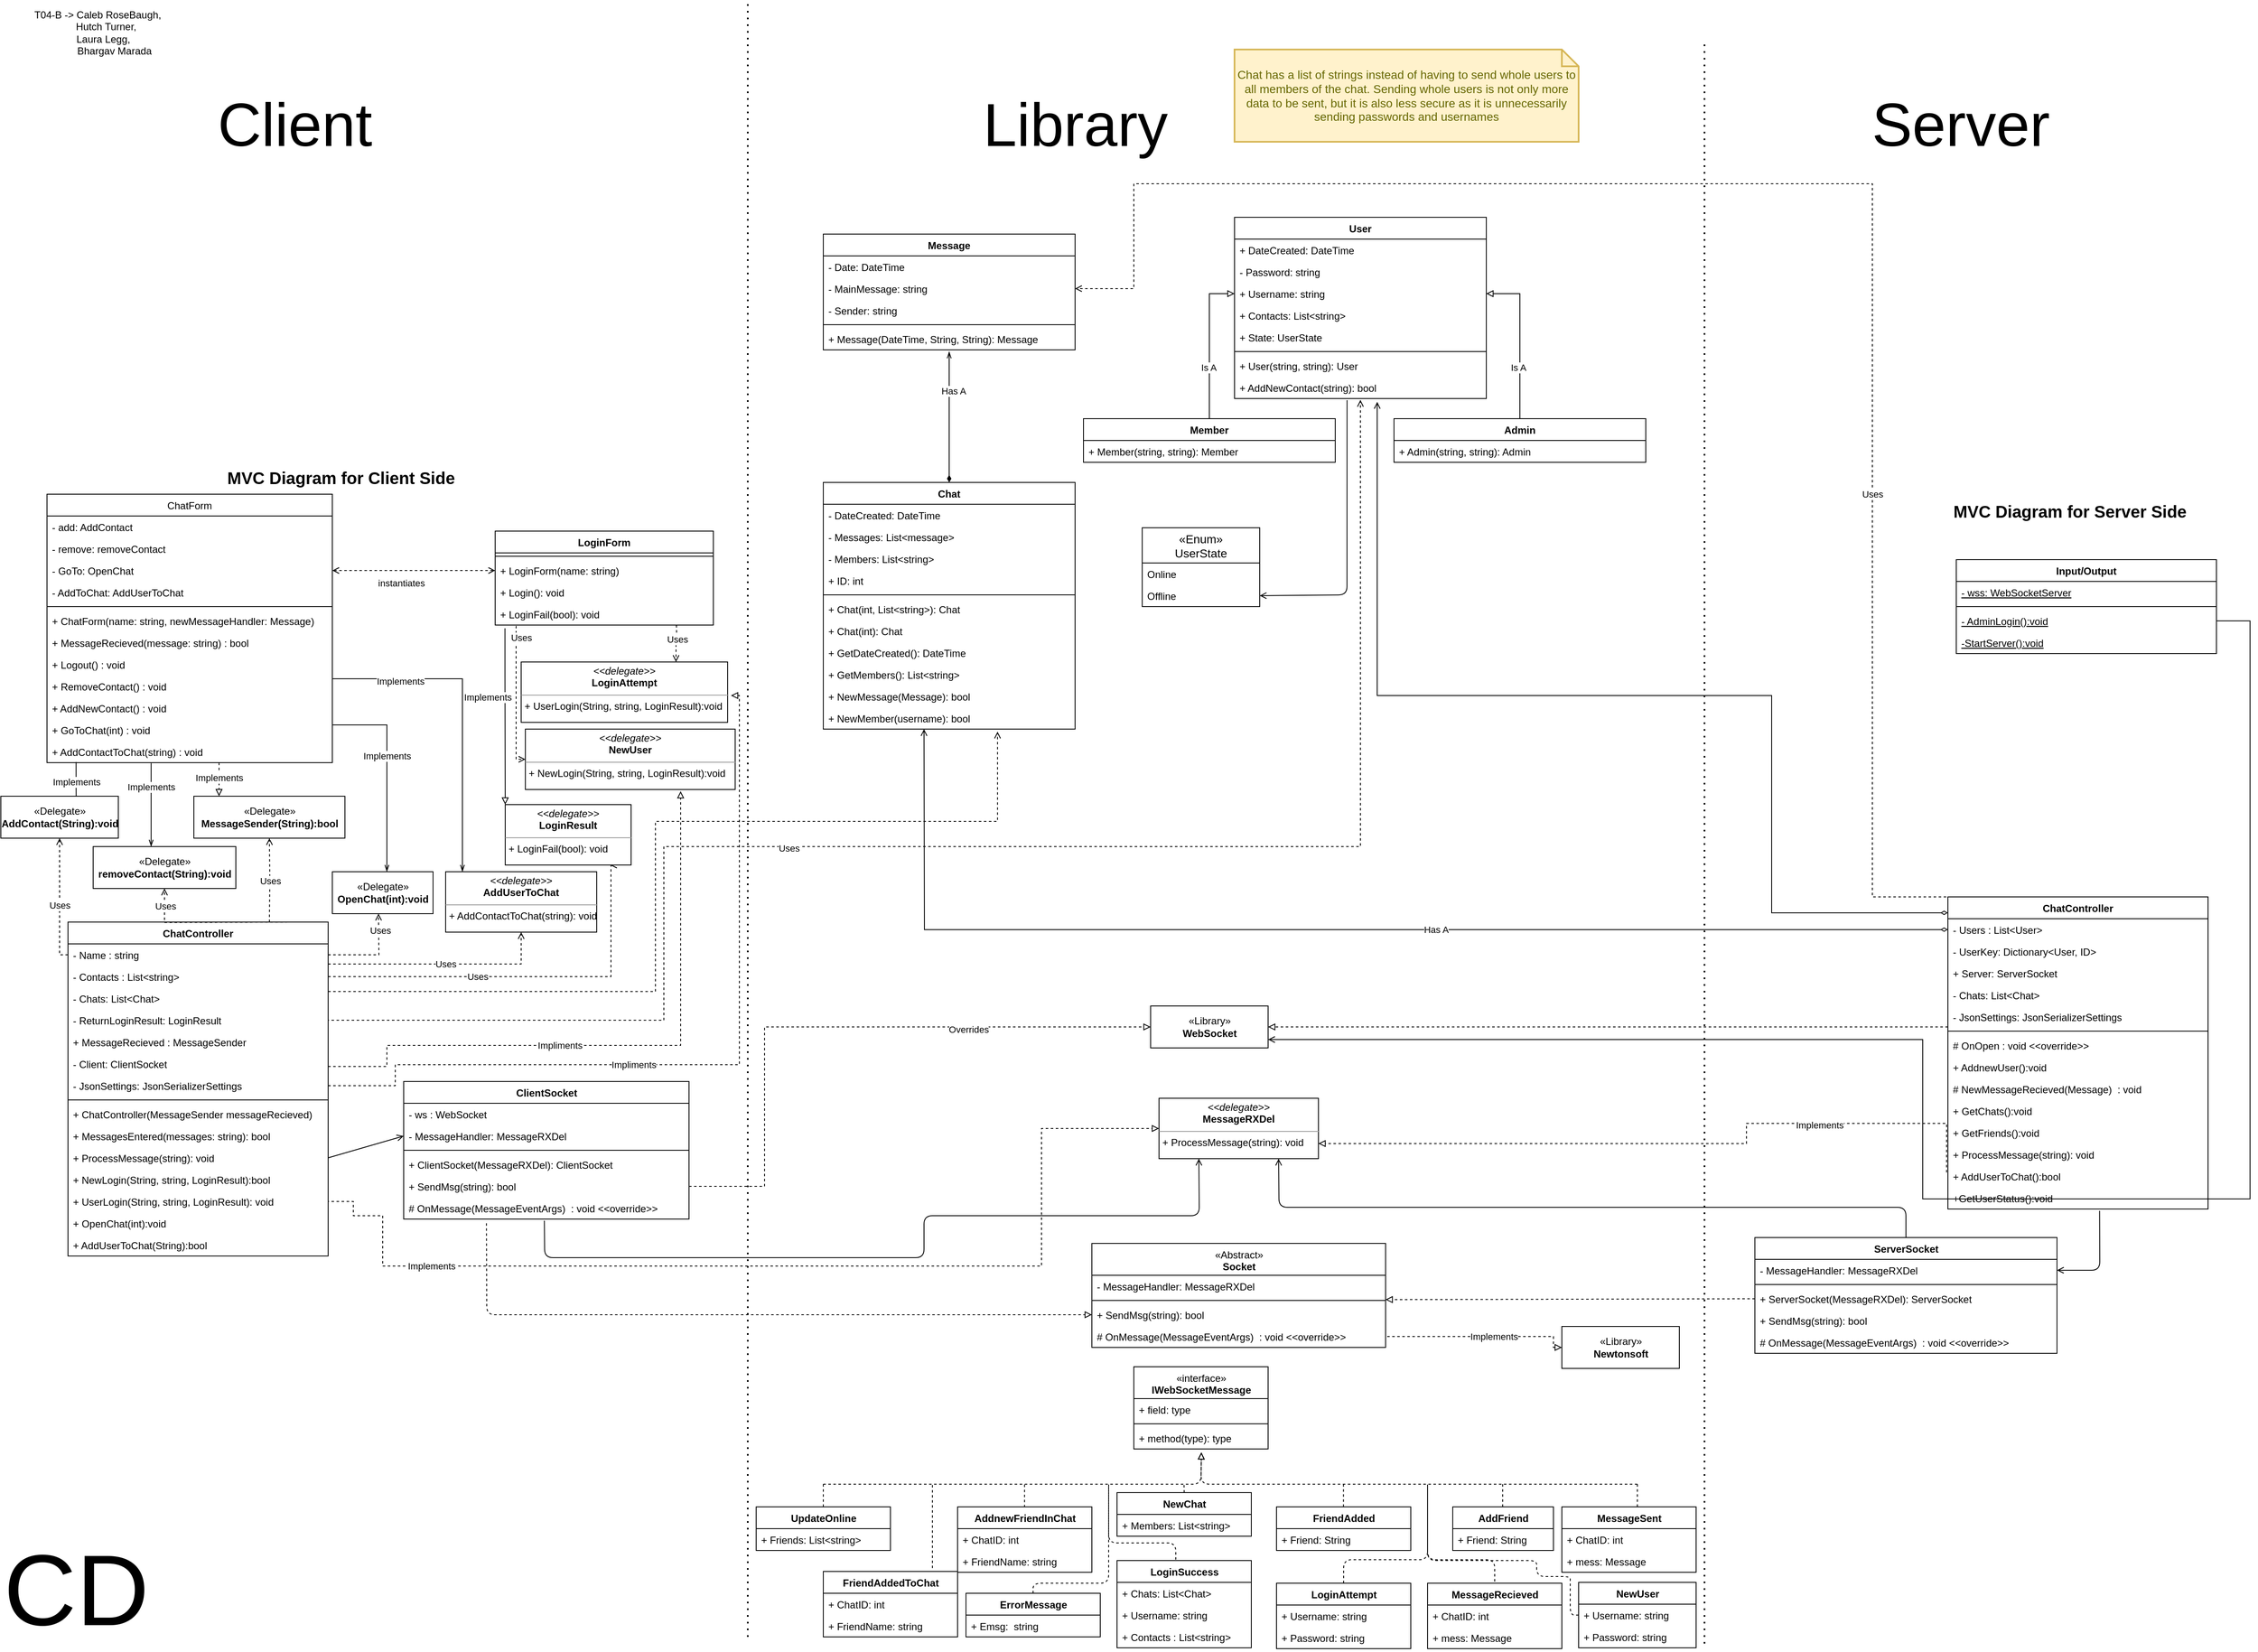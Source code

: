 <mxfile version="14.6.9" type="github" pages="4">
  <diagram id="cjej1amVZtIiL1pQSHvf" name="ALL parts">
    <mxGraphModel dx="1185" dy="635" grid="1" gridSize="10" guides="1" tooltips="1" connect="1" arrows="1" fold="1" page="1" pageScale="1" pageWidth="2800" pageHeight="2000" math="0" shadow="0">
      <root>
        <mxCell id="Q0GDuyQahfIBSUchTvks-0" />
        <mxCell id="Q0GDuyQahfIBSUchTvks-1" parent="Q0GDuyQahfIBSUchTvks-0" />
        <mxCell id="UDq93rwVUkaTBWhQa7RS-0" value="T04-B -&amp;gt; Caleb RoseBaugh,&lt;br&gt;&amp;nbsp; &amp;nbsp; &amp;nbsp; Hutch Turner,&lt;br&gt;&amp;nbsp; &amp;nbsp; Laura Legg,&lt;br&gt;&amp;nbsp; &amp;nbsp; &amp;nbsp; &amp;nbsp; &amp;nbsp; &amp;nbsp; Bhargav Marada&lt;br&gt;" style="text;html=1;align=center;verticalAlign=middle;resizable=0;points=[];autosize=1;strokeColor=none;" parent="Q0GDuyQahfIBSUchTvks-1" vertex="1">
          <mxGeometry x="40" y="40" width="170" height="60" as="geometry" />
        </mxCell>
        <mxCell id="5nmN92uF_jekfmkXPWef-0" value="&lt;font style=&quot;font-size: 120px&quot;&gt;CD&lt;/font&gt;" style="text;html=1;strokeColor=none;fillColor=none;align=center;verticalAlign=middle;whiteSpace=wrap;rounded=0;" parent="Q0GDuyQahfIBSUchTvks-1" vertex="1">
          <mxGeometry x="80" y="1920" width="40" height="10" as="geometry" />
        </mxCell>
        <mxCell id="eozLQNMYBbca70q0BzBk-0" style="edgeStyle=orthogonalEdgeStyle;rounded=0;orthogonalLoop=1;jettySize=auto;html=1;entryX=0.5;entryY=1;entryDx=0;entryDy=0;dashed=1;endArrow=open;endFill=0;" parent="Q0GDuyQahfIBSUchTvks-1" target="eozLQNMYBbca70q0BzBk-17" edge="1">
          <mxGeometry relative="1" as="geometry">
            <mxPoint x="330" y="1130" as="sourcePoint" />
          </mxGeometry>
        </mxCell>
        <mxCell id="eozLQNMYBbca70q0BzBk-1" value="Uses" style="edgeLabel;html=1;align=center;verticalAlign=middle;resizable=0;points=[];" parent="eozLQNMYBbca70q0BzBk-0" vertex="1" connectable="0">
          <mxGeometry x="-0.19" y="-1" relative="1" as="geometry">
            <mxPoint x="-1" y="-9" as="offset" />
          </mxGeometry>
        </mxCell>
        <mxCell id="eozLQNMYBbca70q0BzBk-2" style="edgeStyle=orthogonalEdgeStyle;rounded=0;orthogonalLoop=1;jettySize=auto;html=1;endArrow=block;endFill=0;entryX=0;entryY=0.5;entryDx=0;entryDy=0;startArrow=none;startFill=0;dashed=1;exitX=1;exitY=0.5;exitDx=0;exitDy=0;" parent="Q0GDuyQahfIBSUchTvks-1" source="5cXHFIRUrVSYi7akEovl-20" target="eozLQNMYBbca70q0BzBk-18" edge="1">
          <mxGeometry relative="1" as="geometry">
            <mxPoint x="570" y="1225" as="targetPoint" />
            <Array as="points">
              <mxPoint x="920" y="1445" />
              <mxPoint x="920" y="1255" />
            </Array>
            <mxPoint x="690" y="1405" as="sourcePoint" />
          </mxGeometry>
        </mxCell>
        <mxCell id="5cXHFIRUrVSYi7akEovl-16" value="Overrides" style="edgeLabel;html=1;align=center;verticalAlign=middle;resizable=0;points=[];" parent="eozLQNMYBbca70q0BzBk-2" vertex="1" connectable="0">
          <mxGeometry x="0.412" y="-3" relative="1" as="geometry">
            <mxPoint as="offset" />
          </mxGeometry>
        </mxCell>
        <mxCell id="eozLQNMYBbca70q0BzBk-4" value="ChatController" style="swimlane;fontStyle=1;align=center;verticalAlign=top;childLayout=stackLayout;horizontal=1;startSize=26;horizontalStack=0;resizeParent=1;resizeParentMax=0;resizeLast=0;collapsible=1;marginBottom=0;" parent="Q0GDuyQahfIBSUchTvks-1" vertex="1">
          <mxGeometry x="90" y="1130" width="310" height="398" as="geometry" />
        </mxCell>
        <mxCell id="eozLQNMYBbca70q0BzBk-5" value="- Name : string" style="text;strokeColor=none;fillColor=none;align=left;verticalAlign=top;spacingLeft=4;spacingRight=4;overflow=hidden;rotatable=0;points=[[0,0.5],[1,0.5]];portConstraint=eastwest;" parent="eozLQNMYBbca70q0BzBk-4" vertex="1">
          <mxGeometry y="26" width="310" height="26" as="geometry" />
        </mxCell>
        <mxCell id="eozLQNMYBbca70q0BzBk-7" value="- Contacts : List&lt;string&gt;" style="text;strokeColor=none;fillColor=none;align=left;verticalAlign=top;spacingLeft=4;spacingRight=4;overflow=hidden;rotatable=0;points=[[0,0.5],[1,0.5]];portConstraint=eastwest;" parent="eozLQNMYBbca70q0BzBk-4" vertex="1">
          <mxGeometry y="52" width="310" height="26" as="geometry" />
        </mxCell>
        <mxCell id="Xf2kcutXMbMdljYPR8I8-35" value="- Chats: List&lt;Chat&gt;" style="text;strokeColor=none;fillColor=none;align=left;verticalAlign=top;spacingLeft=4;spacingRight=4;overflow=hidden;rotatable=0;points=[[0,0.5],[1,0.5]];portConstraint=eastwest;" parent="eozLQNMYBbca70q0BzBk-4" vertex="1">
          <mxGeometry y="78" width="310" height="26" as="geometry" />
        </mxCell>
        <mxCell id="loCiy2mra6z64-I2s2Q9-27" value="- ReturnLoginResult: LoginResult" style="text;strokeColor=none;fillColor=none;align=left;verticalAlign=top;spacingLeft=4;spacingRight=4;overflow=hidden;rotatable=0;points=[[0,0.5],[1,0.5]];portConstraint=eastwest;" parent="eozLQNMYBbca70q0BzBk-4" vertex="1">
          <mxGeometry y="104" width="310" height="26" as="geometry" />
        </mxCell>
        <mxCell id="Xf2kcutXMbMdljYPR8I8-13" value="+ MessageRecieved : MessageSender" style="text;strokeColor=none;fillColor=none;align=left;verticalAlign=top;spacingLeft=4;spacingRight=4;overflow=hidden;rotatable=0;points=[[0,0.5],[1,0.5]];portConstraint=eastwest;" parent="eozLQNMYBbca70q0BzBk-4" vertex="1">
          <mxGeometry y="130" width="310" height="26" as="geometry" />
        </mxCell>
        <mxCell id="5cXHFIRUrVSYi7akEovl-22" value="- Client: ClientSocket" style="text;strokeColor=none;fillColor=none;align=left;verticalAlign=top;spacingLeft=4;spacingRight=4;overflow=hidden;rotatable=0;points=[[0,0.5],[1,0.5]];portConstraint=eastwest;" parent="eozLQNMYBbca70q0BzBk-4" vertex="1">
          <mxGeometry y="156" width="310" height="26" as="geometry" />
        </mxCell>
        <mxCell id="loCiy2mra6z64-I2s2Q9-3" value="- JsonSettings: JsonSerializerSettings" style="text;strokeColor=none;fillColor=none;align=left;verticalAlign=top;spacingLeft=4;spacingRight=4;overflow=hidden;rotatable=0;points=[[0,0.5],[1,0.5]];portConstraint=eastwest;" parent="eozLQNMYBbca70q0BzBk-4" vertex="1">
          <mxGeometry y="182" width="310" height="26" as="geometry" />
        </mxCell>
        <mxCell id="eozLQNMYBbca70q0BzBk-8" value="" style="line;strokeWidth=1;fillColor=none;align=left;verticalAlign=middle;spacingTop=-1;spacingLeft=3;spacingRight=3;rotatable=0;labelPosition=right;points=[];portConstraint=eastwest;" parent="eozLQNMYBbca70q0BzBk-4" vertex="1">
          <mxGeometry y="208" width="310" height="8" as="geometry" />
        </mxCell>
        <mxCell id="eozLQNMYBbca70q0BzBk-9" value="+ ChatController(MessageSender messageRecieved)" style="text;strokeColor=none;fillColor=none;align=left;verticalAlign=top;spacingLeft=4;spacingRight=4;overflow=hidden;rotatable=0;points=[[0,0.5],[1,0.5]];portConstraint=eastwest;" parent="eozLQNMYBbca70q0BzBk-4" vertex="1">
          <mxGeometry y="216" width="310" height="26" as="geometry" />
        </mxCell>
        <mxCell id="eozLQNMYBbca70q0BzBk-10" value="+ MessagesEntered(messages: string): bool" style="text;strokeColor=none;fillColor=none;align=left;verticalAlign=top;spacingLeft=4;spacingRight=4;overflow=hidden;rotatable=0;points=[[0,0.5],[1,0.5]];portConstraint=eastwest;" parent="eozLQNMYBbca70q0BzBk-4" vertex="1">
          <mxGeometry y="242" width="310" height="26" as="geometry" />
        </mxCell>
        <mxCell id="5cXHFIRUrVSYi7akEovl-26" value="+ ProcessMessage(string): void" style="text;strokeColor=none;fillColor=none;align=left;verticalAlign=top;spacingLeft=4;spacingRight=4;overflow=hidden;rotatable=0;points=[[0,0.5],[1,0.5]];portConstraint=eastwest;glass=0;html=1;" parent="eozLQNMYBbca70q0BzBk-4" vertex="1">
          <mxGeometry y="268" width="310" height="26" as="geometry" />
        </mxCell>
        <mxCell id="Tm94xZzZIZTdlGL-Id3z-19" value="+ NewLogin(String, string, LoginResult):bool " style="text;strokeColor=none;fillColor=none;align=left;verticalAlign=top;spacingLeft=4;spacingRight=4;overflow=hidden;rotatable=0;points=[[0,0.5],[1,0.5]];portConstraint=eastwest;" parent="eozLQNMYBbca70q0BzBk-4" vertex="1">
          <mxGeometry y="294" width="310" height="26" as="geometry" />
        </mxCell>
        <mxCell id="Xf2kcutXMbMdljYPR8I8-18" value="+ UserLogin(String, string, LoginResult): void" style="text;strokeColor=none;fillColor=none;align=left;verticalAlign=top;spacingLeft=4;spacingRight=4;overflow=hidden;rotatable=0;points=[[0,0.5],[1,0.5]];portConstraint=eastwest;" parent="eozLQNMYBbca70q0BzBk-4" vertex="1">
          <mxGeometry y="320" width="310" height="26" as="geometry" />
        </mxCell>
        <mxCell id="eozLQNMYBbca70q0BzBk-11" value="+ OpenChat(int):void " style="text;strokeColor=none;fillColor=none;align=left;verticalAlign=top;spacingLeft=4;spacingRight=4;overflow=hidden;rotatable=0;points=[[0,0.5],[1,0.5]];portConstraint=eastwest;" parent="eozLQNMYBbca70q0BzBk-4" vertex="1">
          <mxGeometry y="346" width="310" height="26" as="geometry" />
        </mxCell>
        <mxCell id="Xf2kcutXMbMdljYPR8I8-32" value="+ AddUserToChat(String):bool" style="text;strokeColor=none;fillColor=none;align=left;verticalAlign=top;spacingLeft=4;spacingRight=4;overflow=hidden;rotatable=0;points=[[0,0.5],[1,0.5]];portConstraint=eastwest;" parent="eozLQNMYBbca70q0BzBk-4" vertex="1">
          <mxGeometry y="372" width="310" height="26" as="geometry" />
        </mxCell>
        <mxCell id="eozLQNMYBbca70q0BzBk-12" style="edgeStyle=orthogonalEdgeStyle;rounded=0;orthogonalLoop=1;jettySize=auto;html=1;dashed=1;endArrow=block;endFill=0;" parent="Q0GDuyQahfIBSUchTvks-1" source="Xf2kcutXMbMdljYPR8I8-0" target="eozLQNMYBbca70q0BzBk-17" edge="1">
          <mxGeometry relative="1" as="geometry">
            <Array as="points">
              <mxPoint x="270" y="960" />
              <mxPoint x="270" y="960" />
            </Array>
          </mxGeometry>
        </mxCell>
        <mxCell id="eozLQNMYBbca70q0BzBk-13" value="Implements" style="edgeLabel;html=1;align=center;verticalAlign=middle;resizable=0;points=[];" parent="eozLQNMYBbca70q0BzBk-12" vertex="1" connectable="0">
          <mxGeometry x="-0.318" y="-1" relative="1" as="geometry">
            <mxPoint x="1" y="4" as="offset" />
          </mxGeometry>
        </mxCell>
        <mxCell id="eozLQNMYBbca70q0BzBk-14" value="ChatForm" style="swimlane;fontStyle=0;childLayout=stackLayout;horizontal=1;startSize=26;fillColor=none;horizontalStack=0;resizeParent=1;resizeParentMax=0;resizeLast=0;collapsible=1;marginBottom=0;" parent="Q0GDuyQahfIBSUchTvks-1" vertex="1">
          <mxGeometry x="65" y="620" width="340" height="320" as="geometry" />
        </mxCell>
        <mxCell id="Xf2kcutXMbMdljYPR8I8-16" value="- add: AddContact" style="text;strokeColor=none;fillColor=none;align=left;verticalAlign=top;spacingLeft=4;spacingRight=4;overflow=hidden;rotatable=0;points=[[0,0.5],[1,0.5]];portConstraint=eastwest;" parent="eozLQNMYBbca70q0BzBk-14" vertex="1">
          <mxGeometry y="26" width="340" height="26" as="geometry" />
        </mxCell>
        <mxCell id="Xf2kcutXMbMdljYPR8I8-25" value="- remove: removeContact" style="text;strokeColor=none;fillColor=none;align=left;verticalAlign=top;spacingLeft=4;spacingRight=4;overflow=hidden;rotatable=0;points=[[0,0.5],[1,0.5]];portConstraint=eastwest;" parent="eozLQNMYBbca70q0BzBk-14" vertex="1">
          <mxGeometry y="52" width="340" height="26" as="geometry" />
        </mxCell>
        <mxCell id="Xf2kcutXMbMdljYPR8I8-26" value="- GoTo: OpenChat" style="text;strokeColor=none;fillColor=none;align=left;verticalAlign=top;spacingLeft=4;spacingRight=4;overflow=hidden;rotatable=0;points=[[0,0.5],[1,0.5]];portConstraint=eastwest;" parent="eozLQNMYBbca70q0BzBk-14" vertex="1">
          <mxGeometry y="78" width="340" height="26" as="geometry" />
        </mxCell>
        <mxCell id="Xf2kcutXMbMdljYPR8I8-15" value="- AddToChat: AddUserToChat" style="text;strokeColor=none;fillColor=none;align=left;verticalAlign=top;spacingLeft=4;spacingRight=4;overflow=hidden;rotatable=0;points=[[0,0.5],[1,0.5]];portConstraint=eastwest;" parent="eozLQNMYBbca70q0BzBk-14" vertex="1">
          <mxGeometry y="104" width="340" height="26" as="geometry" />
        </mxCell>
        <mxCell id="Xf2kcutXMbMdljYPR8I8-14" value="" style="line;strokeWidth=1;fillColor=none;align=left;verticalAlign=middle;spacingTop=-1;spacingLeft=3;spacingRight=3;rotatable=0;labelPosition=right;points=[];portConstraint=eastwest;" parent="eozLQNMYBbca70q0BzBk-14" vertex="1">
          <mxGeometry y="130" width="340" height="8" as="geometry" />
        </mxCell>
        <mxCell id="eozLQNMYBbca70q0BzBk-15" value="+ ChatForm(name: string, newMessageHandler: Message)" style="text;strokeColor=none;fillColor=none;align=left;verticalAlign=top;spacingLeft=4;spacingRight=4;overflow=hidden;rotatable=0;points=[[0,0.5],[1,0.5]];portConstraint=eastwest;" parent="eozLQNMYBbca70q0BzBk-14" vertex="1">
          <mxGeometry y="138" width="340" height="26" as="geometry" />
        </mxCell>
        <mxCell id="eozLQNMYBbca70q0BzBk-16" value="+ MessageRecieved(message: string) : bool" style="text;strokeColor=none;fillColor=none;align=left;verticalAlign=top;spacingLeft=4;spacingRight=4;overflow=hidden;rotatable=0;points=[[0,0.5],[1,0.5]];portConstraint=eastwest;" parent="eozLQNMYBbca70q0BzBk-14" vertex="1">
          <mxGeometry y="164" width="340" height="26" as="geometry" />
        </mxCell>
        <mxCell id="-_mws70MJlQntnu4PtAn-2" value="+ Logout() : void" style="text;strokeColor=none;fillColor=none;align=left;verticalAlign=top;spacingLeft=4;spacingRight=4;overflow=hidden;rotatable=0;points=[[0,0.5],[1,0.5]];portConstraint=eastwest;" parent="eozLQNMYBbca70q0BzBk-14" vertex="1">
          <mxGeometry y="190" width="340" height="26" as="geometry" />
        </mxCell>
        <mxCell id="Xf2kcutXMbMdljYPR8I8-17" value="+ RemoveContact() : void" style="text;strokeColor=none;fillColor=none;align=left;verticalAlign=top;spacingLeft=4;spacingRight=4;overflow=hidden;rotatable=0;points=[[0,0.5],[1,0.5]];portConstraint=eastwest;" parent="eozLQNMYBbca70q0BzBk-14" vertex="1">
          <mxGeometry y="216" width="340" height="26" as="geometry" />
        </mxCell>
        <mxCell id="Xf2kcutXMbMdljYPR8I8-1" value="+ AddNewContact() : void" style="text;strokeColor=none;fillColor=none;align=left;verticalAlign=top;spacingLeft=4;spacingRight=4;overflow=hidden;rotatable=0;points=[[0,0.5],[1,0.5]];portConstraint=eastwest;" parent="eozLQNMYBbca70q0BzBk-14" vertex="1">
          <mxGeometry y="242" width="340" height="26" as="geometry" />
        </mxCell>
        <mxCell id="Xf2kcutXMbMdljYPR8I8-19" value="+ GoToChat(int) : void" style="text;strokeColor=none;fillColor=none;align=left;verticalAlign=top;spacingLeft=4;spacingRight=4;overflow=hidden;rotatable=0;points=[[0,0.5],[1,0.5]];portConstraint=eastwest;" parent="eozLQNMYBbca70q0BzBk-14" vertex="1">
          <mxGeometry y="268" width="340" height="26" as="geometry" />
        </mxCell>
        <mxCell id="Xf2kcutXMbMdljYPR8I8-0" value="+ AddContactToChat(string) : void" style="text;strokeColor=none;fillColor=none;align=left;verticalAlign=top;spacingLeft=4;spacingRight=4;overflow=hidden;rotatable=0;points=[[0,0.5],[1,0.5]];portConstraint=eastwest;" parent="eozLQNMYBbca70q0BzBk-14" vertex="1">
          <mxGeometry y="294" width="340" height="26" as="geometry" />
        </mxCell>
        <mxCell id="eozLQNMYBbca70q0BzBk-17" value="«Delegate»&lt;br&gt;&lt;b&gt;MessageSender(String):bool&lt;/b&gt;" style="html=1;" parent="Q0GDuyQahfIBSUchTvks-1" vertex="1">
          <mxGeometry x="240" y="980" width="180" height="50" as="geometry" />
        </mxCell>
        <mxCell id="eozLQNMYBbca70q0BzBk-18" value="«Library»&lt;br&gt;&lt;b&gt;WebSocket&lt;/b&gt;" style="html=1;" parent="Q0GDuyQahfIBSUchTvks-1" vertex="1">
          <mxGeometry x="1380" y="1230" width="140" height="50" as="geometry" />
        </mxCell>
        <mxCell id="eozLQNMYBbca70q0BzBk-19" value="&lt;font style=&quot;font-size: 20px&quot;&gt;MVC Diagram for Client Side&lt;/font&gt;" style="text;html=1;align=center;verticalAlign=middle;resizable=0;points=[];autosize=1;strokeColor=none;fontStyle=1" parent="Q0GDuyQahfIBSUchTvks-1" vertex="1">
          <mxGeometry x="270" y="590" width="290" height="20" as="geometry" />
        </mxCell>
        <mxCell id="ppnC8eKDTMyvoCilThMU-3" value="ChatController" style="swimlane;fontStyle=1;align=center;verticalAlign=top;childLayout=stackLayout;horizontal=1;startSize=26;horizontalStack=0;resizeParent=1;resizeParentMax=0;resizeLast=0;collapsible=1;marginBottom=0;" parent="Q0GDuyQahfIBSUchTvks-1" vertex="1">
          <mxGeometry x="2330" y="1100" width="310" height="372" as="geometry" />
        </mxCell>
        <mxCell id="ppnC8eKDTMyvoCilThMU-4" value="- Users : List&lt;User&gt;" style="text;strokeColor=none;fillColor=none;align=left;verticalAlign=top;spacingLeft=4;spacingRight=4;overflow=hidden;rotatable=0;points=[[0,0.5],[1,0.5]];portConstraint=eastwest;fontStyle=0" parent="ppnC8eKDTMyvoCilThMU-3" vertex="1">
          <mxGeometry y="26" width="310" height="26" as="geometry" />
        </mxCell>
        <mxCell id="BdyiNIIFdoTAuKVl8rgu-0" value="- UserKey: Dictionary&lt;User, ID&gt;" style="text;strokeColor=none;fillColor=none;align=left;verticalAlign=top;spacingLeft=4;spacingRight=4;overflow=hidden;rotatable=0;points=[[0,0.5],[1,0.5]];portConstraint=eastwest;fontStyle=0" parent="ppnC8eKDTMyvoCilThMU-3" vertex="1">
          <mxGeometry y="52" width="310" height="26" as="geometry" />
        </mxCell>
        <mxCell id="5cXHFIRUrVSYi7akEovl-76" value="+ Server: ServerSocket" style="text;strokeColor=none;fillColor=none;align=left;verticalAlign=top;spacingLeft=4;spacingRight=4;overflow=hidden;rotatable=0;points=[[0,0.5],[1,0.5]];portConstraint=eastwest;" parent="ppnC8eKDTMyvoCilThMU-3" vertex="1">
          <mxGeometry y="78" width="310" height="26" as="geometry" />
        </mxCell>
        <mxCell id="Tm94xZzZIZTdlGL-Id3z-29" value="- Chats: List&lt;Chat&gt;" style="text;strokeColor=none;fillColor=none;align=left;verticalAlign=top;spacingLeft=4;spacingRight=4;overflow=hidden;rotatable=0;points=[[0,0.5],[1,0.5]];portConstraint=eastwest;fontStyle=0" parent="ppnC8eKDTMyvoCilThMU-3" vertex="1">
          <mxGeometry y="104" width="310" height="26" as="geometry" />
        </mxCell>
        <mxCell id="loCiy2mra6z64-I2s2Q9-4" value="- JsonSettings: JsonSerializerSettings" style="text;strokeColor=none;fillColor=none;align=left;verticalAlign=top;spacingLeft=4;spacingRight=4;overflow=hidden;rotatable=0;points=[[0,0.5],[1,0.5]];portConstraint=eastwest;" parent="ppnC8eKDTMyvoCilThMU-3" vertex="1">
          <mxGeometry y="130" width="310" height="26" as="geometry" />
        </mxCell>
        <mxCell id="ppnC8eKDTMyvoCilThMU-5" value="" style="line;strokeWidth=1;fillColor=none;align=left;verticalAlign=middle;spacingTop=-1;spacingLeft=3;spacingRight=3;rotatable=0;labelPosition=right;points=[];portConstraint=eastwest;" parent="ppnC8eKDTMyvoCilThMU-3" vertex="1">
          <mxGeometry y="156" width="310" height="8" as="geometry" />
        </mxCell>
        <mxCell id="ppnC8eKDTMyvoCilThMU-6" value="# OnOpen : void &lt;&lt;override&gt;&gt;" style="text;strokeColor=none;fillColor=none;align=left;verticalAlign=top;spacingLeft=4;spacingRight=4;overflow=hidden;rotatable=0;points=[[0,0.5],[1,0.5]];portConstraint=eastwest;" parent="ppnC8eKDTMyvoCilThMU-3" vertex="1">
          <mxGeometry y="164" width="310" height="26" as="geometry" />
        </mxCell>
        <mxCell id="BdyiNIIFdoTAuKVl8rgu-2" value="+ AddnewUser():void" style="text;strokeColor=none;fillColor=none;align=left;verticalAlign=top;spacingLeft=4;spacingRight=4;overflow=hidden;rotatable=0;points=[[0,0.5],[1,0.5]];portConstraint=eastwest;" parent="ppnC8eKDTMyvoCilThMU-3" vertex="1">
          <mxGeometry y="190" width="310" height="26" as="geometry" />
        </mxCell>
        <mxCell id="ppnC8eKDTMyvoCilThMU-7" value="# NewMessageRecieved(Message)  : void" style="text;strokeColor=none;fillColor=none;align=left;verticalAlign=top;spacingLeft=4;spacingRight=4;overflow=hidden;rotatable=0;points=[[0,0.5],[1,0.5]];portConstraint=eastwest;" parent="ppnC8eKDTMyvoCilThMU-3" vertex="1">
          <mxGeometry y="216" width="310" height="26" as="geometry" />
        </mxCell>
        <mxCell id="Xf2kcutXMbMdljYPR8I8-34" value="+ GetChats():void" style="text;strokeColor=none;fillColor=none;align=left;verticalAlign=top;spacingLeft=4;spacingRight=4;overflow=hidden;rotatable=0;points=[[0,0.5],[1,0.5]];portConstraint=eastwest;" parent="ppnC8eKDTMyvoCilThMU-3" vertex="1">
          <mxGeometry y="242" width="310" height="26" as="geometry" />
        </mxCell>
        <mxCell id="OApu1N7tFJx8cW2673Od-12" value="+ GetFriends():void" style="text;strokeColor=none;fillColor=none;align=left;verticalAlign=top;spacingLeft=4;spacingRight=4;overflow=hidden;rotatable=0;points=[[0,0.5],[1,0.5]];portConstraint=eastwest;" parent="ppnC8eKDTMyvoCilThMU-3" vertex="1">
          <mxGeometry y="268" width="310" height="26" as="geometry" />
        </mxCell>
        <mxCell id="5cXHFIRUrVSYi7akEovl-77" value="+ ProcessMessage(string): void" style="text;strokeColor=none;fillColor=none;align=left;verticalAlign=top;spacingLeft=4;spacingRight=4;overflow=hidden;rotatable=0;points=[[0,0.5],[1,0.5]];portConstraint=eastwest;glass=0;html=1;" parent="ppnC8eKDTMyvoCilThMU-3" vertex="1">
          <mxGeometry y="294" width="310" height="26" as="geometry" />
        </mxCell>
        <mxCell id="Xf2kcutXMbMdljYPR8I8-33" value="+ AddUserToChat():bool" style="text;strokeColor=none;fillColor=none;align=left;verticalAlign=top;spacingLeft=4;spacingRight=4;overflow=hidden;rotatable=0;points=[[0,0.5],[1,0.5]];portConstraint=eastwest;" parent="ppnC8eKDTMyvoCilThMU-3" vertex="1">
          <mxGeometry y="320" width="310" height="26" as="geometry" />
        </mxCell>
        <mxCell id="g7jYG5LuGCd_0MJDHKoL-0" value="+GetUserStatus():void" style="text;strokeColor=none;fillColor=none;align=left;verticalAlign=top;spacingLeft=4;spacingRight=4;overflow=hidden;rotatable=0;points=[[0,0.5],[1,0.5]];portConstraint=eastwest;" parent="ppnC8eKDTMyvoCilThMU-3" vertex="1">
          <mxGeometry y="346" width="310" height="26" as="geometry" />
        </mxCell>
        <mxCell id="ppnC8eKDTMyvoCilThMU-20" value="&lt;font style=&quot;font-size: 20px&quot;&gt;MVC Diagram for Server Side&lt;/font&gt;" style="text;html=1;align=center;verticalAlign=middle;resizable=0;points=[];autosize=1;strokeColor=none;fontStyle=1" parent="Q0GDuyQahfIBSUchTvks-1" vertex="1">
          <mxGeometry x="2330" y="630" width="290" height="20" as="geometry" />
        </mxCell>
        <mxCell id="CPX_3aVWv_EthcA4HskA-0" value="Message" style="swimlane;fontStyle=1;align=center;verticalAlign=top;childLayout=stackLayout;horizontal=1;startSize=26;horizontalStack=0;resizeParent=1;resizeParentMax=0;resizeLast=0;collapsible=1;marginBottom=0;" parent="Q0GDuyQahfIBSUchTvks-1" vertex="1">
          <mxGeometry x="990" y="310" width="300" height="138" as="geometry" />
        </mxCell>
        <mxCell id="CPX_3aVWv_EthcA4HskA-1" value="- Date: DateTime" style="text;strokeColor=none;fillColor=none;align=left;verticalAlign=top;spacingLeft=4;spacingRight=4;overflow=hidden;rotatable=0;points=[[0,0.5],[1,0.5]];portConstraint=eastwest;" parent="CPX_3aVWv_EthcA4HskA-0" vertex="1">
          <mxGeometry y="26" width="300" height="26" as="geometry" />
        </mxCell>
        <mxCell id="CPX_3aVWv_EthcA4HskA-2" value="- MainMessage: string" style="text;strokeColor=none;fillColor=none;align=left;verticalAlign=top;spacingLeft=4;spacingRight=4;overflow=hidden;rotatable=0;points=[[0,0.5],[1,0.5]];portConstraint=eastwest;" parent="CPX_3aVWv_EthcA4HskA-0" vertex="1">
          <mxGeometry y="52" width="300" height="26" as="geometry" />
        </mxCell>
        <mxCell id="CPX_3aVWv_EthcA4HskA-3" value="- Sender: string" style="text;strokeColor=none;fillColor=none;align=left;verticalAlign=top;spacingLeft=4;spacingRight=4;overflow=hidden;rotatable=0;points=[[0,0.5],[1,0.5]];portConstraint=eastwest;" parent="CPX_3aVWv_EthcA4HskA-0" vertex="1">
          <mxGeometry y="78" width="300" height="26" as="geometry" />
        </mxCell>
        <mxCell id="CPX_3aVWv_EthcA4HskA-4" value="" style="line;strokeWidth=1;fillColor=none;align=left;verticalAlign=middle;spacingTop=-1;spacingLeft=3;spacingRight=3;rotatable=0;labelPosition=right;points=[];portConstraint=eastwest;" parent="CPX_3aVWv_EthcA4HskA-0" vertex="1">
          <mxGeometry y="104" width="300" height="8" as="geometry" />
        </mxCell>
        <mxCell id="CPX_3aVWv_EthcA4HskA-5" value="+ Message(DateTime, String, String): Message" style="text;strokeColor=none;fillColor=none;align=left;verticalAlign=top;spacingLeft=4;spacingRight=4;overflow=hidden;rotatable=0;points=[[0,0.5],[1,0.5]];portConstraint=eastwest;" parent="CPX_3aVWv_EthcA4HskA-0" vertex="1">
          <mxGeometry y="112" width="300" height="26" as="geometry" />
        </mxCell>
        <mxCell id="CPX_3aVWv_EthcA4HskA-6" value="User" style="swimlane;fontStyle=1;align=center;verticalAlign=top;childLayout=stackLayout;horizontal=1;startSize=26;horizontalStack=0;resizeParent=1;resizeParentMax=0;resizeLast=0;collapsible=1;marginBottom=0;" parent="Q0GDuyQahfIBSUchTvks-1" vertex="1">
          <mxGeometry x="1480" y="290" width="300" height="216" as="geometry" />
        </mxCell>
        <mxCell id="CPX_3aVWv_EthcA4HskA-7" value="+ DateCreated: DateTime" style="text;strokeColor=none;fillColor=none;align=left;verticalAlign=top;spacingLeft=4;spacingRight=4;overflow=hidden;rotatable=0;points=[[0,0.5],[1,0.5]];portConstraint=eastwest;" parent="CPX_3aVWv_EthcA4HskA-6" vertex="1">
          <mxGeometry y="26" width="300" height="26" as="geometry" />
        </mxCell>
        <mxCell id="CPX_3aVWv_EthcA4HskA-8" value="- Password: string" style="text;strokeColor=none;fillColor=none;align=left;verticalAlign=top;spacingLeft=4;spacingRight=4;overflow=hidden;rotatable=0;points=[[0,0.5],[1,0.5]];portConstraint=eastwest;" parent="CPX_3aVWv_EthcA4HskA-6" vertex="1">
          <mxGeometry y="52" width="300" height="26" as="geometry" />
        </mxCell>
        <mxCell id="CPX_3aVWv_EthcA4HskA-9" value="+ Username: string" style="text;strokeColor=none;fillColor=none;align=left;verticalAlign=top;spacingLeft=4;spacingRight=4;overflow=hidden;rotatable=0;points=[[0,0.5],[1,0.5]];portConstraint=eastwest;" parent="CPX_3aVWv_EthcA4HskA-6" vertex="1">
          <mxGeometry y="78" width="300" height="26" as="geometry" />
        </mxCell>
        <mxCell id="CPX_3aVWv_EthcA4HskA-10" value="+ Contacts: List&lt;string&gt;" style="text;strokeColor=none;fillColor=none;align=left;verticalAlign=top;spacingLeft=4;spacingRight=4;overflow=hidden;rotatable=0;points=[[0,0.5],[1,0.5]];portConstraint=eastwest;" parent="CPX_3aVWv_EthcA4HskA-6" vertex="1">
          <mxGeometry y="104" width="300" height="26" as="geometry" />
        </mxCell>
        <mxCell id="OApu1N7tFJx8cW2673Od-10" value="+ State: UserState" style="text;strokeColor=none;fillColor=none;align=left;verticalAlign=top;spacingLeft=4;spacingRight=4;overflow=hidden;rotatable=0;points=[[0,0.5],[1,0.5]];portConstraint=eastwest;" parent="CPX_3aVWv_EthcA4HskA-6" vertex="1">
          <mxGeometry y="130" width="300" height="26" as="geometry" />
        </mxCell>
        <mxCell id="CPX_3aVWv_EthcA4HskA-11" value="" style="line;strokeWidth=1;fillColor=none;align=left;verticalAlign=middle;spacingTop=-1;spacingLeft=3;spacingRight=3;rotatable=0;labelPosition=right;points=[];portConstraint=eastwest;" parent="CPX_3aVWv_EthcA4HskA-6" vertex="1">
          <mxGeometry y="156" width="300" height="8" as="geometry" />
        </mxCell>
        <mxCell id="CPX_3aVWv_EthcA4HskA-12" value="+ User(string, string): User" style="text;strokeColor=none;fillColor=none;align=left;verticalAlign=top;spacingLeft=4;spacingRight=4;overflow=hidden;rotatable=0;points=[[0,0.5],[1,0.5]];portConstraint=eastwest;" parent="CPX_3aVWv_EthcA4HskA-6" vertex="1">
          <mxGeometry y="164" width="300" height="26" as="geometry" />
        </mxCell>
        <mxCell id="CPX_3aVWv_EthcA4HskA-13" value="+ AddNewContact(string): bool" style="text;strokeColor=none;fillColor=none;align=left;verticalAlign=top;spacingLeft=4;spacingRight=4;overflow=hidden;rotatable=0;points=[[0,0.5],[1,0.5]];portConstraint=eastwest;" parent="CPX_3aVWv_EthcA4HskA-6" vertex="1">
          <mxGeometry y="190" width="300" height="26" as="geometry" />
        </mxCell>
        <mxCell id="CPX_3aVWv_EthcA4HskA-14" style="edgeStyle=orthogonalEdgeStyle;rounded=0;orthogonalLoop=1;jettySize=auto;html=1;endArrow=openThin;endFill=0;startArrow=diamondThin;startFill=1;" parent="Q0GDuyQahfIBSUchTvks-1" source="CPX_3aVWv_EthcA4HskA-16" edge="1">
          <mxGeometry relative="1" as="geometry">
            <mxPoint x="1140" y="450" as="targetPoint" />
          </mxGeometry>
        </mxCell>
        <mxCell id="CPX_3aVWv_EthcA4HskA-15" value="Has A" style="edgeLabel;html=1;align=center;verticalAlign=middle;resizable=0;points=[];" parent="CPX_3aVWv_EthcA4HskA-14" vertex="1" connectable="0">
          <mxGeometry x="0.455" y="-4" relative="1" as="geometry">
            <mxPoint y="4" as="offset" />
          </mxGeometry>
        </mxCell>
        <mxCell id="CPX_3aVWv_EthcA4HskA-16" value="Chat" style="swimlane;fontStyle=1;align=center;verticalAlign=top;childLayout=stackLayout;horizontal=1;startSize=26;horizontalStack=0;resizeParent=1;resizeParentMax=0;resizeLast=0;collapsible=1;marginBottom=0;" parent="Q0GDuyQahfIBSUchTvks-1" vertex="1">
          <mxGeometry x="990" y="606" width="300" height="294" as="geometry" />
        </mxCell>
        <mxCell id="CPX_3aVWv_EthcA4HskA-17" value="- DateCreated: DateTime" style="text;strokeColor=none;fillColor=none;align=left;verticalAlign=top;spacingLeft=4;spacingRight=4;overflow=hidden;rotatable=0;points=[[0,0.5],[1,0.5]];portConstraint=eastwest;" parent="CPX_3aVWv_EthcA4HskA-16" vertex="1">
          <mxGeometry y="26" width="300" height="26" as="geometry" />
        </mxCell>
        <mxCell id="CPX_3aVWv_EthcA4HskA-18" value="- Messages: List&lt;message&gt;" style="text;strokeColor=none;fillColor=none;align=left;verticalAlign=top;spacingLeft=4;spacingRight=4;overflow=hidden;rotatable=0;points=[[0,0.5],[1,0.5]];portConstraint=eastwest;" parent="CPX_3aVWv_EthcA4HskA-16" vertex="1">
          <mxGeometry y="52" width="300" height="26" as="geometry" />
        </mxCell>
        <mxCell id="loCiy2mra6z64-I2s2Q9-28" value="- Members: List&lt;string&gt;" style="text;strokeColor=none;fillColor=none;align=left;verticalAlign=top;spacingLeft=4;spacingRight=4;overflow=hidden;rotatable=0;points=[[0,0.5],[1,0.5]];portConstraint=eastwest;" parent="CPX_3aVWv_EthcA4HskA-16" vertex="1">
          <mxGeometry y="78" width="300" height="26" as="geometry" />
        </mxCell>
        <mxCell id="CPX_3aVWv_EthcA4HskA-19" value="+ ID: int" style="text;strokeColor=none;fillColor=none;align=left;verticalAlign=top;spacingLeft=4;spacingRight=4;overflow=hidden;rotatable=0;points=[[0,0.5],[1,0.5]];portConstraint=eastwest;" parent="CPX_3aVWv_EthcA4HskA-16" vertex="1">
          <mxGeometry y="104" width="300" height="26" as="geometry" />
        </mxCell>
        <mxCell id="CPX_3aVWv_EthcA4HskA-20" value="" style="line;strokeWidth=1;fillColor=none;align=left;verticalAlign=middle;spacingTop=-1;spacingLeft=3;spacingRight=3;rotatable=0;labelPosition=right;points=[];portConstraint=eastwest;" parent="CPX_3aVWv_EthcA4HskA-16" vertex="1">
          <mxGeometry y="130" width="300" height="8" as="geometry" />
        </mxCell>
        <mxCell id="CPX_3aVWv_EthcA4HskA-21" value="+ Chat(int, List&lt;string&gt;): Chat" style="text;strokeColor=none;fillColor=none;align=left;verticalAlign=top;spacingLeft=4;spacingRight=4;overflow=hidden;rotatable=0;points=[[0,0.5],[1,0.5]];portConstraint=eastwest;" parent="CPX_3aVWv_EthcA4HskA-16" vertex="1">
          <mxGeometry y="138" width="300" height="26" as="geometry" />
        </mxCell>
        <mxCell id="CPX_3aVWv_EthcA4HskA-22" value="+ Chat(int): Chat" style="text;strokeColor=none;fillColor=none;align=left;verticalAlign=top;spacingLeft=4;spacingRight=4;overflow=hidden;rotatable=0;points=[[0,0.5],[1,0.5]];portConstraint=eastwest;" parent="CPX_3aVWv_EthcA4HskA-16" vertex="1">
          <mxGeometry y="164" width="300" height="26" as="geometry" />
        </mxCell>
        <mxCell id="CPX_3aVWv_EthcA4HskA-23" value="+ GetDateCreated(): DateTime" style="text;strokeColor=none;fillColor=none;align=left;verticalAlign=top;spacingLeft=4;spacingRight=4;overflow=hidden;rotatable=0;points=[[0,0.5],[1,0.5]];portConstraint=eastwest;" parent="CPX_3aVWv_EthcA4HskA-16" vertex="1">
          <mxGeometry y="190" width="300" height="26" as="geometry" />
        </mxCell>
        <mxCell id="CPX_3aVWv_EthcA4HskA-24" value="+ GetMembers(): List&lt;string&gt;" style="text;strokeColor=none;fillColor=none;align=left;verticalAlign=top;spacingLeft=4;spacingRight=4;overflow=hidden;rotatable=0;points=[[0,0.5],[1,0.5]];portConstraint=eastwest;" parent="CPX_3aVWv_EthcA4HskA-16" vertex="1">
          <mxGeometry y="216" width="300" height="26" as="geometry" />
        </mxCell>
        <mxCell id="CPX_3aVWv_EthcA4HskA-26" value="+ NewMessage(Message): bool" style="text;strokeColor=none;fillColor=none;align=left;verticalAlign=top;spacingLeft=4;spacingRight=4;overflow=hidden;rotatable=0;points=[[0,0.5],[1,0.5]];portConstraint=eastwest;" parent="CPX_3aVWv_EthcA4HskA-16" vertex="1">
          <mxGeometry y="242" width="300" height="26" as="geometry" />
        </mxCell>
        <mxCell id="CPX_3aVWv_EthcA4HskA-27" value="+ NewMember(username): bool" style="text;strokeColor=none;fillColor=none;align=left;verticalAlign=top;spacingLeft=4;spacingRight=4;overflow=hidden;rotatable=0;points=[[0,0.5],[1,0.5]];portConstraint=eastwest;" parent="CPX_3aVWv_EthcA4HskA-16" vertex="1">
          <mxGeometry y="268" width="300" height="26" as="geometry" />
        </mxCell>
        <mxCell id="CPX_3aVWv_EthcA4HskA-28" value="Chat has a list of strings instead of having to send whole users to all members of the chat. Sending whole users is not only more data to be sent, but it is also less secure as it is unnecessarily sending passwords and usernames" style="shape=note;strokeWidth=2;fontSize=14;size=20;whiteSpace=wrap;html=1;fillColor=#fff2cc;strokeColor=#d6b656;fontColor=#666600;" parent="Q0GDuyQahfIBSUchTvks-1" vertex="1">
          <mxGeometry x="1480" y="90" width="410" height="110" as="geometry" />
        </mxCell>
        <mxCell id="CPX_3aVWv_EthcA4HskA-30" style="edgeStyle=orthogonalEdgeStyle;rounded=0;orthogonalLoop=1;jettySize=auto;html=1;entryX=1;entryY=0.5;entryDx=0;entryDy=0;endArrow=block;endFill=0;" parent="Q0GDuyQahfIBSUchTvks-1" source="CPX_3aVWv_EthcA4HskA-31" target="CPX_3aVWv_EthcA4HskA-9" edge="1">
          <mxGeometry relative="1" as="geometry" />
        </mxCell>
        <mxCell id="Tm94xZzZIZTdlGL-Id3z-3" value="Is A" style="edgeLabel;html=1;align=center;verticalAlign=middle;resizable=0;points=[];" parent="CPX_3aVWv_EthcA4HskA-30" vertex="1" connectable="0">
          <mxGeometry x="-0.351" y="2" relative="1" as="geometry">
            <mxPoint as="offset" />
          </mxGeometry>
        </mxCell>
        <mxCell id="CPX_3aVWv_EthcA4HskA-31" value="Admin" style="swimlane;fontStyle=1;align=center;verticalAlign=top;childLayout=stackLayout;horizontal=1;startSize=26;horizontalStack=0;resizeParent=1;resizeParentMax=0;resizeLast=0;collapsible=1;marginBottom=0;" parent="Q0GDuyQahfIBSUchTvks-1" vertex="1">
          <mxGeometry x="1670" y="530" width="300" height="52" as="geometry" />
        </mxCell>
        <mxCell id="CPX_3aVWv_EthcA4HskA-34" value="+ Admin(string, string): Admin" style="text;strokeColor=none;fillColor=none;align=left;verticalAlign=top;spacingLeft=4;spacingRight=4;overflow=hidden;rotatable=0;points=[[0,0.5],[1,0.5]];portConstraint=eastwest;" parent="CPX_3aVWv_EthcA4HskA-31" vertex="1">
          <mxGeometry y="26" width="300" height="26" as="geometry" />
        </mxCell>
        <mxCell id="CPX_3aVWv_EthcA4HskA-35" style="edgeStyle=orthogonalEdgeStyle;rounded=0;orthogonalLoop=1;jettySize=auto;html=1;entryX=0;entryY=0.5;entryDx=0;entryDy=0;endArrow=block;endFill=0;" parent="Q0GDuyQahfIBSUchTvks-1" source="CPX_3aVWv_EthcA4HskA-36" target="CPX_3aVWv_EthcA4HskA-9" edge="1">
          <mxGeometry relative="1" as="geometry" />
        </mxCell>
        <mxCell id="Tm94xZzZIZTdlGL-Id3z-2" value="Is A" style="edgeLabel;html=1;align=center;verticalAlign=middle;resizable=0;points=[];" parent="CPX_3aVWv_EthcA4HskA-35" vertex="1" connectable="0">
          <mxGeometry x="-0.315" y="1" relative="1" as="geometry">
            <mxPoint as="offset" />
          </mxGeometry>
        </mxCell>
        <mxCell id="CPX_3aVWv_EthcA4HskA-36" value="Member" style="swimlane;fontStyle=1;align=center;verticalAlign=top;childLayout=stackLayout;horizontal=1;startSize=26;horizontalStack=0;resizeParent=1;resizeParentMax=0;resizeLast=0;collapsible=1;marginBottom=0;" parent="Q0GDuyQahfIBSUchTvks-1" vertex="1">
          <mxGeometry x="1300" y="530" width="300" height="52" as="geometry" />
        </mxCell>
        <mxCell id="CPX_3aVWv_EthcA4HskA-39" value="+ Member(string, string): Member" style="text;strokeColor=none;fillColor=none;align=left;verticalAlign=top;spacingLeft=4;spacingRight=4;overflow=hidden;rotatable=0;points=[[0,0.5],[1,0.5]];portConstraint=eastwest;" parent="CPX_3aVWv_EthcA4HskA-36" vertex="1">
          <mxGeometry y="26" width="300" height="26" as="geometry" />
        </mxCell>
        <mxCell id="P1FUfVl3tgxhntDgeiWN-0" value="&lt;font style=&quot;font-size: 72px&quot;&gt;Library&lt;/font&gt;" style="text;html=1;align=center;verticalAlign=middle;resizable=0;points=[];autosize=1;strokeColor=none;" parent="Q0GDuyQahfIBSUchTvks-1" vertex="1">
          <mxGeometry x="1170" y="160" width="240" height="40" as="geometry" />
        </mxCell>
        <mxCell id="P1FUfVl3tgxhntDgeiWN-1" value="&lt;font style=&quot;font-size: 72px&quot;&gt;Client&lt;/font&gt;" style="text;html=1;align=center;verticalAlign=middle;resizable=0;points=[];autosize=1;strokeColor=none;" parent="Q0GDuyQahfIBSUchTvks-1" vertex="1">
          <mxGeometry x="260" y="160" width="200" height="40" as="geometry" />
        </mxCell>
        <mxCell id="P1FUfVl3tgxhntDgeiWN-2" value="&lt;font style=&quot;font-size: 72px&quot;&gt;Server&lt;/font&gt;" style="text;html=1;align=center;verticalAlign=middle;resizable=0;points=[];autosize=1;strokeColor=none;" parent="Q0GDuyQahfIBSUchTvks-1" vertex="1">
          <mxGeometry x="2230" y="160" width="230" height="40" as="geometry" />
        </mxCell>
        <mxCell id="5S5GhIRqENu9MFagoBwT-0" value="Input/Output" style="swimlane;fontStyle=1;align=center;verticalAlign=top;childLayout=stackLayout;horizontal=1;startSize=26;horizontalStack=0;resizeParent=1;resizeParentMax=0;resizeLast=0;collapsible=1;marginBottom=0;" parent="Q0GDuyQahfIBSUchTvks-1" vertex="1">
          <mxGeometry x="2340" y="698" width="310" height="112" as="geometry" />
        </mxCell>
        <mxCell id="5S5GhIRqENu9MFagoBwT-1" value="- wss: WebSocketServer" style="text;strokeColor=none;fillColor=none;align=left;verticalAlign=top;spacingLeft=4;spacingRight=4;overflow=hidden;rotatable=0;points=[[0,0.5],[1,0.5]];portConstraint=eastwest;fontStyle=4" parent="5S5GhIRqENu9MFagoBwT-0" vertex="1">
          <mxGeometry y="26" width="310" height="26" as="geometry" />
        </mxCell>
        <mxCell id="5S5GhIRqENu9MFagoBwT-2" value="" style="line;strokeWidth=1;fillColor=none;align=left;verticalAlign=middle;spacingTop=-1;spacingLeft=3;spacingRight=3;rotatable=0;labelPosition=right;points=[];portConstraint=eastwest;" parent="5S5GhIRqENu9MFagoBwT-0" vertex="1">
          <mxGeometry y="52" width="310" height="8" as="geometry" />
        </mxCell>
        <mxCell id="5S5GhIRqENu9MFagoBwT-3" value="- AdminLogin():void" style="text;strokeColor=none;fillColor=none;align=left;verticalAlign=top;spacingLeft=4;spacingRight=4;overflow=hidden;rotatable=0;points=[[0,0.5],[1,0.5]];portConstraint=eastwest;fontStyle=4" parent="5S5GhIRqENu9MFagoBwT-0" vertex="1">
          <mxGeometry y="60" width="310" height="26" as="geometry" />
        </mxCell>
        <mxCell id="5S5GhIRqENu9MFagoBwT-4" value="-StartServer():void" style="text;strokeColor=none;fillColor=none;align=left;verticalAlign=top;spacingLeft=4;spacingRight=4;overflow=hidden;rotatable=0;points=[[0,0.5],[1,0.5]];portConstraint=eastwest;fontStyle=4" parent="5S5GhIRqENu9MFagoBwT-0" vertex="1">
          <mxGeometry y="86" width="310" height="26" as="geometry" />
        </mxCell>
        <mxCell id="5S5GhIRqENu9MFagoBwT-7" style="edgeStyle=orthogonalEdgeStyle;rounded=0;orthogonalLoop=1;jettySize=auto;html=1;endArrow=open;endFill=0;startArrow=none;startFill=0;" parent="Q0GDuyQahfIBSUchTvks-1" target="eozLQNMYBbca70q0BzBk-18" edge="1">
          <mxGeometry relative="1" as="geometry">
            <mxPoint x="2650" y="771" as="sourcePoint" />
            <mxPoint x="1540" y="1310" as="targetPoint" />
            <Array as="points">
              <mxPoint x="2690" y="771" />
              <mxPoint x="2690" y="1460" />
              <mxPoint x="2300" y="1460" />
              <mxPoint x="2300" y="1270" />
            </Array>
          </mxGeometry>
        </mxCell>
        <mxCell id="BdyiNIIFdoTAuKVl8rgu-1" style="edgeStyle=orthogonalEdgeStyle;rounded=0;orthogonalLoop=1;jettySize=auto;html=1;endArrow=block;endFill=0;entryX=1;entryY=0.5;entryDx=0;entryDy=0;startArrow=none;startFill=0;dashed=1;" parent="Q0GDuyQahfIBSUchTvks-1" target="eozLQNMYBbca70q0BzBk-18" edge="1">
          <mxGeometry relative="1" as="geometry">
            <mxPoint x="2330" y="1255" as="sourcePoint" />
            <mxPoint x="1530" y="1235" as="targetPoint" />
            <Array as="points">
              <mxPoint x="2330" y="1255" />
            </Array>
          </mxGeometry>
        </mxCell>
        <mxCell id="Tm94xZzZIZTdlGL-Id3z-0" value="" style="endArrow=none;dashed=1;html=1;dashPattern=1 3;strokeWidth=2;" parent="Q0GDuyQahfIBSUchTvks-1" edge="1">
          <mxGeometry width="50" height="50" relative="1" as="geometry">
            <mxPoint x="900" y="1982" as="sourcePoint" />
            <mxPoint x="900" y="32" as="targetPoint" />
          </mxGeometry>
        </mxCell>
        <mxCell id="Tm94xZzZIZTdlGL-Id3z-1" value="" style="endArrow=none;dashed=1;html=1;dashPattern=1 3;strokeWidth=2;" parent="Q0GDuyQahfIBSUchTvks-1" edge="1">
          <mxGeometry width="50" height="50" relative="1" as="geometry">
            <mxPoint x="2040" y="1990" as="sourcePoint" />
            <mxPoint x="2040" y="80" as="targetPoint" />
          </mxGeometry>
        </mxCell>
        <mxCell id="Tm94xZzZIZTdlGL-Id3z-4" style="edgeStyle=orthogonalEdgeStyle;rounded=0;orthogonalLoop=1;jettySize=auto;html=1;endArrow=open;endFill=0;exitX=0;exitY=0.5;exitDx=0;exitDy=0;startArrow=diamondThin;startFill=0;" parent="Q0GDuyQahfIBSUchTvks-1" source="ppnC8eKDTMyvoCilThMU-4" edge="1">
          <mxGeometry relative="1" as="geometry">
            <mxPoint x="2220.0" y="1140" as="sourcePoint" />
            <mxPoint x="1110" y="900" as="targetPoint" />
          </mxGeometry>
        </mxCell>
        <mxCell id="Tm94xZzZIZTdlGL-Id3z-5" value="Has A" style="edgeLabel;html=1;align=center;verticalAlign=middle;resizable=0;points=[];" parent="Tm94xZzZIZTdlGL-Id3z-4" vertex="1" connectable="0">
          <mxGeometry x="0.455" y="-4" relative="1" as="geometry">
            <mxPoint x="451" y="4" as="offset" />
          </mxGeometry>
        </mxCell>
        <mxCell id="Tm94xZzZIZTdlGL-Id3z-6" style="edgeStyle=orthogonalEdgeStyle;rounded=0;orthogonalLoop=1;jettySize=auto;html=1;endArrow=open;endFill=0;startArrow=diamondThin;startFill=0;" parent="Q0GDuyQahfIBSUchTvks-1" edge="1">
          <mxGeometry relative="1" as="geometry">
            <mxPoint x="2330" y="1119" as="sourcePoint" />
            <mxPoint x="1650" y="510" as="targetPoint" />
            <Array as="points">
              <mxPoint x="2120" y="1119" />
              <mxPoint x="2120" y="860" />
              <mxPoint x="1650" y="860" />
            </Array>
          </mxGeometry>
        </mxCell>
        <mxCell id="Tm94xZzZIZTdlGL-Id3z-8" style="edgeStyle=orthogonalEdgeStyle;rounded=0;orthogonalLoop=1;jettySize=auto;html=1;entryX=1;entryY=0.5;entryDx=0;entryDy=0;dashed=1;endArrow=open;endFill=0;" parent="Q0GDuyQahfIBSUchTvks-1" target="CPX_3aVWv_EthcA4HskA-2" edge="1">
          <mxGeometry relative="1" as="geometry">
            <mxPoint x="2340" y="1100" as="sourcePoint" />
            <mxPoint x="2340" y="1000" as="targetPoint" />
            <Array as="points">
              <mxPoint x="2240" y="1100" />
              <mxPoint x="2240" y="250" />
              <mxPoint x="1360" y="250" />
              <mxPoint x="1360" y="375" />
            </Array>
          </mxGeometry>
        </mxCell>
        <mxCell id="Tm94xZzZIZTdlGL-Id3z-9" value="Uses" style="edgeLabel;html=1;align=center;verticalAlign=middle;resizable=0;points=[];" parent="Tm94xZzZIZTdlGL-Id3z-8" vertex="1" connectable="0">
          <mxGeometry x="-0.19" y="-1" relative="1" as="geometry">
            <mxPoint x="-1" y="240" as="offset" />
          </mxGeometry>
        </mxCell>
        <mxCell id="Tm94xZzZIZTdlGL-Id3z-10" value="LoginForm" style="swimlane;fontStyle=1;align=center;verticalAlign=top;childLayout=stackLayout;horizontal=1;startSize=26;horizontalStack=0;resizeParent=1;resizeParentMax=0;resizeLast=0;collapsible=1;marginBottom=0;" parent="Q0GDuyQahfIBSUchTvks-1" vertex="1">
          <mxGeometry x="599" y="664" width="260" height="112" as="geometry" />
        </mxCell>
        <mxCell id="Tm94xZzZIZTdlGL-Id3z-14" value="" style="line;strokeWidth=1;fillColor=none;align=left;verticalAlign=middle;spacingTop=-1;spacingLeft=3;spacingRight=3;rotatable=0;labelPosition=right;points=[];portConstraint=eastwest;" parent="Tm94xZzZIZTdlGL-Id3z-10" vertex="1">
          <mxGeometry y="26" width="260" height="8" as="geometry" />
        </mxCell>
        <mxCell id="Tm94xZzZIZTdlGL-Id3z-15" value="+ LoginForm(name: string)" style="text;strokeColor=none;fillColor=none;align=left;verticalAlign=top;spacingLeft=4;spacingRight=4;overflow=hidden;rotatable=0;points=[[0,0.5],[1,0.5]];portConstraint=eastwest;" parent="Tm94xZzZIZTdlGL-Id3z-10" vertex="1">
          <mxGeometry y="34" width="260" height="26" as="geometry" />
        </mxCell>
        <mxCell id="Tm94xZzZIZTdlGL-Id3z-16" value="+ Login(): void" style="text;strokeColor=none;fillColor=none;align=left;verticalAlign=top;spacingLeft=4;spacingRight=4;overflow=hidden;rotatable=0;points=[[0,0.5],[1,0.5]];portConstraint=eastwest;" parent="Tm94xZzZIZTdlGL-Id3z-10" vertex="1">
          <mxGeometry y="60" width="260" height="26" as="geometry" />
        </mxCell>
        <mxCell id="Tm94xZzZIZTdlGL-Id3z-17" value="+ LoginFail(bool): void" style="text;strokeColor=none;fillColor=none;align=left;verticalAlign=top;spacingLeft=4;spacingRight=4;overflow=hidden;rotatable=0;points=[[0,0.5],[1,0.5]];portConstraint=eastwest;" parent="Tm94xZzZIZTdlGL-Id3z-10" vertex="1">
          <mxGeometry y="86" width="260" height="26" as="geometry" />
        </mxCell>
        <mxCell id="Tm94xZzZIZTdlGL-Id3z-20" style="edgeStyle=orthogonalEdgeStyle;rounded=0;orthogonalLoop=1;jettySize=auto;html=1;dashed=1;endArrow=block;endFill=0;exitX=1;exitY=0.5;exitDx=0;exitDy=0;" parent="Q0GDuyQahfIBSUchTvks-1" source="loCiy2mra6z64-I2s2Q9-3" edge="1">
          <mxGeometry relative="1" as="geometry">
            <mxPoint x="640" y="1184" as="sourcePoint" />
            <Array as="points">
              <mxPoint x="480" y="1325" />
              <mxPoint x="480" y="1300" />
              <mxPoint x="890" y="1300" />
            </Array>
            <mxPoint x="880" y="860" as="targetPoint" />
          </mxGeometry>
        </mxCell>
        <mxCell id="Tm94xZzZIZTdlGL-Id3z-21" value="Impliments" style="edgeLabel;html=1;align=center;verticalAlign=middle;resizable=0;points=[];" parent="Tm94xZzZIZTdlGL-Id3z-20" vertex="1" connectable="0">
          <mxGeometry x="-0.19" y="-1" relative="1" as="geometry">
            <mxPoint x="-2" y="-1" as="offset" />
          </mxGeometry>
        </mxCell>
        <mxCell id="Tm94xZzZIZTdlGL-Id3z-26" style="edgeStyle=orthogonalEdgeStyle;rounded=0;orthogonalLoop=1;jettySize=auto;html=1;entryX=0.5;entryY=1.064;entryDx=0;entryDy=0;dashed=1;endArrow=open;endFill=0;entryPerimeter=0;exitX=1;exitY=0.5;exitDx=0;exitDy=0;" parent="Q0GDuyQahfIBSUchTvks-1" source="Xf2kcutXMbMdljYPR8I8-13" target="CPX_3aVWv_EthcA4HskA-13" edge="1">
          <mxGeometry relative="1" as="geometry">
            <mxPoint x="390" y="1240" as="sourcePoint" />
            <mxPoint x="120" y="535.0" as="targetPoint" />
            <Array as="points">
              <mxPoint x="800" y="1247" />
              <mxPoint x="800" y="1040" />
              <mxPoint x="1630" y="1040" />
            </Array>
          </mxGeometry>
        </mxCell>
        <mxCell id="bjVQux8yrK7oWycAroWF-0" value="Uses" style="edgeLabel;html=1;align=center;verticalAlign=middle;resizable=0;points=[];" parent="Tm94xZzZIZTdlGL-Id3z-26" vertex="1" connectable="0">
          <mxGeometry x="-0.216" y="-2" relative="1" as="geometry">
            <mxPoint as="offset" />
          </mxGeometry>
        </mxCell>
        <mxCell id="Tm94xZzZIZTdlGL-Id3z-30" style="edgeStyle=orthogonalEdgeStyle;rounded=0;orthogonalLoop=1;jettySize=auto;html=1;dashed=1;endArrow=open;endFill=0;entryX=0.692;entryY=1.115;entryDx=0;entryDy=0;entryPerimeter=0;exitX=1;exitY=0.181;exitDx=0;exitDy=0;exitPerimeter=0;" parent="Q0GDuyQahfIBSUchTvks-1" source="Xf2kcutXMbMdljYPR8I8-35" target="CPX_3aVWv_EthcA4HskA-27" edge="1">
          <mxGeometry relative="1" as="geometry">
            <mxPoint x="400" y="1240" as="sourcePoint" />
            <mxPoint x="1290" y="920" as="targetPoint" />
            <Array as="points">
              <mxPoint x="790" y="1213" />
              <mxPoint x="790" y="1010" />
              <mxPoint x="1198" y="1010" />
            </Array>
          </mxGeometry>
        </mxCell>
        <mxCell id="Xf2kcutXMbMdljYPR8I8-3" style="edgeStyle=orthogonalEdgeStyle;rounded=0;orthogonalLoop=1;jettySize=auto;html=1;entryX=0.5;entryY=1;entryDx=0;entryDy=0;dashed=1;endArrow=open;endFill=0;" parent="Q0GDuyQahfIBSUchTvks-1" target="Xf2kcutXMbMdljYPR8I8-7" edge="1">
          <mxGeometry relative="1" as="geometry">
            <mxPoint x="370" y="1130" as="sourcePoint" />
          </mxGeometry>
        </mxCell>
        <mxCell id="Xf2kcutXMbMdljYPR8I8-4" value="Uses" style="edgeLabel;html=1;align=center;verticalAlign=middle;resizable=0;points=[];" parent="Xf2kcutXMbMdljYPR8I8-3" vertex="1" connectable="0">
          <mxGeometry x="-0.19" y="-1" relative="1" as="geometry">
            <mxPoint x="-81" y="-19" as="offset" />
          </mxGeometry>
        </mxCell>
        <mxCell id="Xf2kcutXMbMdljYPR8I8-5" style="edgeStyle=orthogonalEdgeStyle;rounded=0;orthogonalLoop=1;jettySize=auto;html=1;endArrow=openThin;endFill=0;exitX=0.365;exitY=1.024;exitDx=0;exitDy=0;exitPerimeter=0;" parent="Q0GDuyQahfIBSUchTvks-1" source="Xf2kcutXMbMdljYPR8I8-0" target="Xf2kcutXMbMdljYPR8I8-7" edge="1">
          <mxGeometry relative="1" as="geometry">
            <mxPoint x="180" y="939" as="sourcePoint" />
            <Array as="points">
              <mxPoint x="189" y="990" />
              <mxPoint x="189" y="990" />
            </Array>
          </mxGeometry>
        </mxCell>
        <mxCell id="Xf2kcutXMbMdljYPR8I8-6" value="Implements" style="edgeLabel;html=1;align=center;verticalAlign=middle;resizable=0;points=[];" parent="Xf2kcutXMbMdljYPR8I8-5" vertex="1" connectable="0">
          <mxGeometry x="-0.318" y="-1" relative="1" as="geometry">
            <mxPoint x="1" y="-6" as="offset" />
          </mxGeometry>
        </mxCell>
        <mxCell id="Xf2kcutXMbMdljYPR8I8-7" value="«Delegate»&lt;br&gt;&lt;b&gt;removeContact(String):void&lt;/b&gt;" style="html=1;" parent="Q0GDuyQahfIBSUchTvks-1" vertex="1">
          <mxGeometry x="120" y="1040" width="170" height="50" as="geometry" />
        </mxCell>
        <mxCell id="Xf2kcutXMbMdljYPR8I8-8" style="edgeStyle=orthogonalEdgeStyle;rounded=0;orthogonalLoop=1;jettySize=auto;html=1;entryX=0.5;entryY=1;entryDx=0;entryDy=0;dashed=1;endArrow=open;endFill=0;exitX=0;exitY=0.5;exitDx=0;exitDy=0;" parent="Q0GDuyQahfIBSUchTvks-1" source="eozLQNMYBbca70q0BzBk-5" target="Xf2kcutXMbMdljYPR8I8-12" edge="1">
          <mxGeometry relative="1" as="geometry">
            <mxPoint x="100" y="1120" as="sourcePoint" />
            <Array as="points">
              <mxPoint x="80" y="1130" />
              <mxPoint x="80" y="1130" />
            </Array>
          </mxGeometry>
        </mxCell>
        <mxCell id="Xf2kcutXMbMdljYPR8I8-9" value="Uses" style="edgeLabel;html=1;align=center;verticalAlign=middle;resizable=0;points=[];" parent="Xf2kcutXMbMdljYPR8I8-8" vertex="1" connectable="0">
          <mxGeometry x="-0.19" y="-1" relative="1" as="geometry">
            <mxPoint x="-1" y="-9" as="offset" />
          </mxGeometry>
        </mxCell>
        <mxCell id="Xf2kcutXMbMdljYPR8I8-10" style="edgeStyle=orthogonalEdgeStyle;rounded=0;orthogonalLoop=1;jettySize=auto;html=1;endArrow=openThin;endFill=0;exitX=0.102;exitY=0.97;exitDx=0;exitDy=0;exitPerimeter=0;entryX=0.643;entryY=0;entryDx=0;entryDy=0;entryPerimeter=0;" parent="Q0GDuyQahfIBSUchTvks-1" source="Xf2kcutXMbMdljYPR8I8-0" edge="1">
          <mxGeometry relative="1" as="geometry">
            <mxPoint x="99.88" y="940" as="sourcePoint" />
            <mxPoint x="99.94" y="1000" as="targetPoint" />
          </mxGeometry>
        </mxCell>
        <mxCell id="Xf2kcutXMbMdljYPR8I8-11" value="Implements" style="edgeLabel;html=1;align=center;verticalAlign=middle;resizable=0;points=[];" parent="Xf2kcutXMbMdljYPR8I8-10" vertex="1" connectable="0">
          <mxGeometry x="-0.318" y="-1" relative="1" as="geometry">
            <mxPoint x="1" y="3" as="offset" />
          </mxGeometry>
        </mxCell>
        <mxCell id="Xf2kcutXMbMdljYPR8I8-12" value="«Delegate»&lt;br&gt;&lt;b&gt;AddContact(String):void&lt;/b&gt;" style="html=1;" parent="Q0GDuyQahfIBSUchTvks-1" vertex="1">
          <mxGeometry x="10" y="980" width="140" height="50" as="geometry" />
        </mxCell>
        <mxCell id="Xf2kcutXMbMdljYPR8I8-20" value="«Delegate»&lt;br&gt;&lt;b&gt;OpenChat(int):void&lt;/b&gt;" style="html=1;" parent="Q0GDuyQahfIBSUchTvks-1" vertex="1">
          <mxGeometry x="405" y="1070" width="120" height="50" as="geometry" />
        </mxCell>
        <mxCell id="Xf2kcutXMbMdljYPR8I8-21" style="edgeStyle=orthogonalEdgeStyle;rounded=0;orthogonalLoop=1;jettySize=auto;html=1;entryX=0.5;entryY=1;entryDx=0;entryDy=0;dashed=1;endArrow=open;endFill=0;exitX=1;exitY=0.5;exitDx=0;exitDy=0;" parent="Q0GDuyQahfIBSUchTvks-1" source="eozLQNMYBbca70q0BzBk-5" edge="1">
          <mxGeometry relative="1" as="geometry">
            <mxPoint x="460" y="1200" as="sourcePoint" />
            <mxPoint x="460" y="1120" as="targetPoint" />
          </mxGeometry>
        </mxCell>
        <mxCell id="Xf2kcutXMbMdljYPR8I8-22" value="Uses" style="edgeLabel;html=1;align=center;verticalAlign=middle;resizable=0;points=[];" parent="Xf2kcutXMbMdljYPR8I8-21" vertex="1" connectable="0">
          <mxGeometry x="-0.19" y="-1" relative="1" as="geometry">
            <mxPoint x="17" y="-30" as="offset" />
          </mxGeometry>
        </mxCell>
        <mxCell id="Xf2kcutXMbMdljYPR8I8-23" style="edgeStyle=orthogonalEdgeStyle;rounded=0;orthogonalLoop=1;jettySize=auto;html=1;endArrow=openThin;endFill=0;exitX=1;exitY=0.5;exitDx=0;exitDy=0;" parent="Q0GDuyQahfIBSUchTvks-1" source="Xf2kcutXMbMdljYPR8I8-19" edge="1">
          <mxGeometry relative="1" as="geometry">
            <mxPoint x="412.5" y="949" as="sourcePoint" />
            <mxPoint x="470" y="1070" as="targetPoint" />
            <Array as="points">
              <mxPoint x="470" y="895" />
              <mxPoint x="470" y="1070" />
            </Array>
          </mxGeometry>
        </mxCell>
        <mxCell id="Xf2kcutXMbMdljYPR8I8-24" value="Implements" style="edgeLabel;html=1;align=center;verticalAlign=middle;resizable=0;points=[];" parent="Xf2kcutXMbMdljYPR8I8-23" vertex="1" connectable="0">
          <mxGeometry x="-0.318" y="-1" relative="1" as="geometry">
            <mxPoint x="1" y="24" as="offset" />
          </mxGeometry>
        </mxCell>
        <mxCell id="Xf2kcutXMbMdljYPR8I8-28" style="edgeStyle=orthogonalEdgeStyle;rounded=0;orthogonalLoop=1;jettySize=auto;html=1;dashed=1;endArrow=open;endFill=0;entryX=0.5;entryY=1;entryDx=0;entryDy=0;" parent="Q0GDuyQahfIBSUchTvks-1" source="eozLQNMYBbca70q0BzBk-5" target="eHtYRr4GPKST0DNgkro2-0" edge="1">
          <mxGeometry relative="1" as="geometry">
            <mxPoint x="410" y="1179" as="sourcePoint" />
            <mxPoint x="630" y="1160" as="targetPoint" />
            <Array as="points">
              <mxPoint x="630" y="1180" />
            </Array>
          </mxGeometry>
        </mxCell>
        <mxCell id="Xf2kcutXMbMdljYPR8I8-29" value="Uses" style="edgeLabel;html=1;align=center;verticalAlign=middle;resizable=0;points=[];" parent="Xf2kcutXMbMdljYPR8I8-28" vertex="1" connectable="0">
          <mxGeometry x="-0.19" y="-1" relative="1" as="geometry">
            <mxPoint x="31" y="-1" as="offset" />
          </mxGeometry>
        </mxCell>
        <mxCell id="Xf2kcutXMbMdljYPR8I8-30" style="edgeStyle=orthogonalEdgeStyle;rounded=0;orthogonalLoop=1;jettySize=auto;html=1;endArrow=openThin;endFill=0;exitX=1;exitY=0.5;exitDx=0;exitDy=0;" parent="Q0GDuyQahfIBSUchTvks-1" source="Xf2kcutXMbMdljYPR8I8-1" edge="1">
          <mxGeometry relative="1" as="geometry">
            <mxPoint x="430.01" y="898.004" as="sourcePoint" />
            <mxPoint x="560" y="1070" as="targetPoint" />
            <Array as="points">
              <mxPoint x="405" y="840" />
              <mxPoint x="560" y="840" />
              <mxPoint x="560" y="1070" />
            </Array>
          </mxGeometry>
        </mxCell>
        <mxCell id="Xf2kcutXMbMdljYPR8I8-31" value="Implements" style="edgeLabel;html=1;align=center;verticalAlign=middle;resizable=0;points=[];" parent="Xf2kcutXMbMdljYPR8I8-30" vertex="1" connectable="0">
          <mxGeometry x="-0.318" y="-1" relative="1" as="geometry">
            <mxPoint x="-27" y="2" as="offset" />
          </mxGeometry>
        </mxCell>
        <mxCell id="-_mws70MJlQntnu4PtAn-0" style="edgeStyle=orthogonalEdgeStyle;rounded=0;orthogonalLoop=1;jettySize=auto;html=1;dashed=1;endArrow=open;endFill=0;exitX=1;exitY=0.5;exitDx=0;exitDy=0;entryX=0;entryY=0.5;entryDx=0;entryDy=0;startArrow=open;startFill=0;" parent="Q0GDuyQahfIBSUchTvks-1" source="Xf2kcutXMbMdljYPR8I8-26" target="Tm94xZzZIZTdlGL-Id3z-15" edge="1">
          <mxGeometry relative="1" as="geometry">
            <mxPoint x="750" y="498.0" as="sourcePoint" />
            <mxPoint x="750" y="590" as="targetPoint" />
          </mxGeometry>
        </mxCell>
        <mxCell id="-_mws70MJlQntnu4PtAn-1" value="instantiates" style="edgeLabel;html=1;align=center;verticalAlign=middle;resizable=0;points=[];" parent="-_mws70MJlQntnu4PtAn-0" vertex="1" connectable="0">
          <mxGeometry x="-0.318" y="-1" relative="1" as="geometry">
            <mxPoint x="16" y="14" as="offset" />
          </mxGeometry>
        </mxCell>
        <mxCell id="OApu1N7tFJx8cW2673Od-4" value="«Enum»&#xa;UserState" style="swimlane;fontStyle=0;childLayout=stackLayout;horizontal=1;startSize=42;fillColor=none;horizontalStack=0;resizeParent=1;resizeParentMax=0;resizeLast=0;collapsible=1;marginBottom=0;fontSize=14;" parent="Q0GDuyQahfIBSUchTvks-1" vertex="1">
          <mxGeometry x="1370" y="660" width="140" height="94" as="geometry" />
        </mxCell>
        <mxCell id="OApu1N7tFJx8cW2673Od-5" value="Online" style="text;strokeColor=none;fillColor=none;align=left;verticalAlign=top;spacingLeft=4;spacingRight=4;overflow=hidden;rotatable=0;points=[[0,0.5],[1,0.5]];portConstraint=eastwest;" parent="OApu1N7tFJx8cW2673Od-4" vertex="1">
          <mxGeometry y="42" width="140" height="26" as="geometry" />
        </mxCell>
        <mxCell id="OApu1N7tFJx8cW2673Od-6" value="Offline" style="text;strokeColor=none;fillColor=none;align=left;verticalAlign=top;spacingLeft=4;spacingRight=4;overflow=hidden;rotatable=0;points=[[0,0.5],[1,0.5]];portConstraint=eastwest;" parent="OApu1N7tFJx8cW2673Od-4" vertex="1">
          <mxGeometry y="68" width="140" height="26" as="geometry" />
        </mxCell>
        <mxCell id="OApu1N7tFJx8cW2673Od-9" value="" style="html=1;verticalAlign=bottom;endArrow=none;endFill=0;entryX=0.447;entryY=1.077;entryDx=0;entryDy=0;startArrow=open;startFill=0;entryPerimeter=0;exitX=1;exitY=0.5;exitDx=0;exitDy=0;" parent="Q0GDuyQahfIBSUchTvks-1" source="OApu1N7tFJx8cW2673Od-6" target="CPX_3aVWv_EthcA4HskA-13" edge="1">
          <mxGeometry width="80" relative="1" as="geometry">
            <mxPoint x="1440.22" y="789.998" as="sourcePoint" />
            <mxPoint x="1555.96" y="874.268" as="targetPoint" />
            <Array as="points">
              <mxPoint x="1614" y="740" />
            </Array>
          </mxGeometry>
        </mxCell>
        <mxCell id="5cXHFIRUrVSYi7akEovl-5" value="&lt;span style=&quot;font-weight: 400&quot;&gt;«interface»&lt;/span&gt;&lt;br style=&quot;font-weight: 400&quot;&gt;&lt;b&gt;IWebSocketMessage&lt;/b&gt;" style="swimlane;fontStyle=1;align=center;verticalAlign=top;childLayout=stackLayout;horizontal=1;startSize=38;horizontalStack=0;resizeParent=1;resizeParentMax=0;resizeLast=0;collapsible=1;marginBottom=0;glass=0;autosize=1;html=1;" parent="Q0GDuyQahfIBSUchTvks-1" vertex="1">
          <mxGeometry x="1360" y="1660" width="160" height="98" as="geometry" />
        </mxCell>
        <mxCell id="5cXHFIRUrVSYi7akEovl-6" value="+ field: type" style="text;strokeColor=none;fillColor=none;align=left;verticalAlign=top;spacingLeft=4;spacingRight=4;overflow=hidden;rotatable=0;points=[[0,0.5],[1,0.5]];portConstraint=eastwest;" parent="5cXHFIRUrVSYi7akEovl-5" vertex="1">
          <mxGeometry y="38" width="160" height="26" as="geometry" />
        </mxCell>
        <mxCell id="5cXHFIRUrVSYi7akEovl-7" value="" style="line;strokeWidth=1;fillColor=none;align=left;verticalAlign=middle;spacingTop=-1;spacingLeft=3;spacingRight=3;rotatable=0;labelPosition=right;points=[];portConstraint=eastwest;" parent="5cXHFIRUrVSYi7akEovl-5" vertex="1">
          <mxGeometry y="64" width="160" height="8" as="geometry" />
        </mxCell>
        <mxCell id="5cXHFIRUrVSYi7akEovl-8" value="+ method(type): type" style="text;strokeColor=none;fillColor=none;align=left;verticalAlign=top;spacingLeft=4;spacingRight=4;overflow=hidden;rotatable=0;points=[[0,0.5],[1,0.5]];portConstraint=eastwest;" parent="5cXHFIRUrVSYi7akEovl-5" vertex="1">
          <mxGeometry y="72" width="160" height="26" as="geometry" />
        </mxCell>
        <mxCell id="5cXHFIRUrVSYi7akEovl-9" value="UpdateOnline" style="swimlane;fontStyle=1;align=center;verticalAlign=top;childLayout=stackLayout;horizontal=1;startSize=26;horizontalStack=0;resizeParent=1;resizeParentMax=0;resizeLast=0;collapsible=1;marginBottom=0;glass=0;html=1;" parent="Q0GDuyQahfIBSUchTvks-1" vertex="1">
          <mxGeometry x="910" y="1827" width="160" height="52" as="geometry" />
        </mxCell>
        <mxCell id="5cXHFIRUrVSYi7akEovl-10" value="+ Friends: List&lt;string&gt;" style="text;strokeColor=none;fillColor=none;align=left;verticalAlign=top;spacingLeft=4;spacingRight=4;overflow=hidden;rotatable=0;points=[[0,0.5],[1,0.5]];portConstraint=eastwest;" parent="5cXHFIRUrVSYi7akEovl-9" vertex="1">
          <mxGeometry y="26" width="160" height="26" as="geometry" />
        </mxCell>
        <mxCell id="5cXHFIRUrVSYi7akEovl-13" value="AddnewFriendInChat" style="swimlane;fontStyle=1;align=center;verticalAlign=top;childLayout=stackLayout;horizontal=1;startSize=26;horizontalStack=0;resizeParent=1;resizeParentMax=0;resizeLast=0;collapsible=1;marginBottom=0;glass=0;html=1;" parent="Q0GDuyQahfIBSUchTvks-1" vertex="1">
          <mxGeometry x="1150" y="1827" width="160" height="78" as="geometry" />
        </mxCell>
        <mxCell id="5cXHFIRUrVSYi7akEovl-14" value="+ ChatID: int" style="text;strokeColor=none;fillColor=none;align=left;verticalAlign=top;spacingLeft=4;spacingRight=4;overflow=hidden;rotatable=0;points=[[0,0.5],[1,0.5]];portConstraint=eastwest;" parent="5cXHFIRUrVSYi7akEovl-13" vertex="1">
          <mxGeometry y="26" width="160" height="26" as="geometry" />
        </mxCell>
        <mxCell id="5cXHFIRUrVSYi7akEovl-62" value="" style="endArrow=none;dashed=1;html=1;exitX=0.5;exitY=0;exitDx=0;exitDy=0;" parent="5cXHFIRUrVSYi7akEovl-13" source="5cXHFIRUrVSYi7akEovl-49" edge="1">
          <mxGeometry width="50" height="50" relative="1" as="geometry">
            <mxPoint x="80" y="91" as="sourcePoint" />
            <mxPoint x="180" y="-26.5" as="targetPoint" />
            <Array as="points">
              <mxPoint x="90" y="91" />
              <mxPoint x="130" y="91" />
              <mxPoint x="180" y="91" />
            </Array>
          </mxGeometry>
        </mxCell>
        <mxCell id="5cXHFIRUrVSYi7akEovl-15" value="+ FriendName: string" style="text;strokeColor=none;fillColor=none;align=left;verticalAlign=top;spacingLeft=4;spacingRight=4;overflow=hidden;rotatable=0;points=[[0,0.5],[1,0.5]];portConstraint=eastwest;" parent="5cXHFIRUrVSYi7akEovl-13" vertex="1">
          <mxGeometry y="52" width="160" height="26" as="geometry" />
        </mxCell>
        <mxCell id="5cXHFIRUrVSYi7akEovl-17" value="ClientSocket" style="swimlane;fontStyle=1;align=center;verticalAlign=top;childLayout=stackLayout;horizontal=1;startSize=26;horizontalStack=0;resizeParent=1;resizeParentMax=0;resizeLast=0;collapsible=1;marginBottom=0;glass=0;html=1;" parent="Q0GDuyQahfIBSUchTvks-1" vertex="1">
          <mxGeometry x="490" y="1320" width="340" height="164" as="geometry" />
        </mxCell>
        <mxCell id="5cXHFIRUrVSYi7akEovl-30" value="- ws : WebSocket" style="text;strokeColor=none;fillColor=none;align=left;verticalAlign=top;spacingLeft=4;spacingRight=4;overflow=hidden;rotatable=0;points=[[0,0.5],[1,0.5]];portConstraint=eastwest;" parent="5cXHFIRUrVSYi7akEovl-17" vertex="1">
          <mxGeometry y="26" width="340" height="26" as="geometry" />
        </mxCell>
        <mxCell id="eozLQNMYBbca70q0BzBk-6" value="- MessageHandler: MessageRXDel" style="text;strokeColor=none;fillColor=none;align=left;verticalAlign=top;spacingLeft=4;spacingRight=4;overflow=hidden;rotatable=0;points=[[0,0.5],[1,0.5]];portConstraint=eastwest;" parent="5cXHFIRUrVSYi7akEovl-17" vertex="1">
          <mxGeometry y="52" width="340" height="26" as="geometry" />
        </mxCell>
        <mxCell id="5cXHFIRUrVSYi7akEovl-19" value="" style="line;strokeWidth=1;fillColor=none;align=left;verticalAlign=middle;spacingTop=-1;spacingLeft=3;spacingRight=3;rotatable=0;labelPosition=right;points=[];portConstraint=eastwest;" parent="5cXHFIRUrVSYi7akEovl-17" vertex="1">
          <mxGeometry y="78" width="340" height="8" as="geometry" />
        </mxCell>
        <mxCell id="loCiy2mra6z64-I2s2Q9-9" value="+ ClientSocket(MessageRXDel): ClientSocket" style="text;strokeColor=none;fillColor=none;align=left;verticalAlign=top;spacingLeft=4;spacingRight=4;overflow=hidden;rotatable=0;points=[[0,0.5],[1,0.5]];portConstraint=eastwest;" parent="5cXHFIRUrVSYi7akEovl-17" vertex="1">
          <mxGeometry y="86" width="340" height="26" as="geometry" />
        </mxCell>
        <mxCell id="5cXHFIRUrVSYi7akEovl-20" value="+ SendMsg(string): bool" style="text;strokeColor=none;fillColor=none;align=left;verticalAlign=top;spacingLeft=4;spacingRight=4;overflow=hidden;rotatable=0;points=[[0,0.5],[1,0.5]];portConstraint=eastwest;" parent="5cXHFIRUrVSYi7akEovl-17" vertex="1">
          <mxGeometry y="112" width="340" height="26" as="geometry" />
        </mxCell>
        <mxCell id="5cXHFIRUrVSYi7akEovl-21" value="# OnMessage(MessageEventArgs)  : void &lt;&lt;override&gt;&gt;" style="text;strokeColor=none;fillColor=none;align=left;verticalAlign=top;spacingLeft=4;spacingRight=4;overflow=hidden;rotatable=0;points=[[0,0.5],[1,0.5]];portConstraint=eastwest;" parent="5cXHFIRUrVSYi7akEovl-17" vertex="1">
          <mxGeometry y="138" width="340" height="26" as="geometry" />
        </mxCell>
        <mxCell id="5cXHFIRUrVSYi7akEovl-23" value="" style="endArrow=open;html=1;exitX=1;exitY=0.5;exitDx=0;exitDy=0;entryX=0;entryY=0.5;entryDx=0;entryDy=0;endFill=0;" parent="Q0GDuyQahfIBSUchTvks-1" source="5cXHFIRUrVSYi7akEovl-26" target="eozLQNMYBbca70q0BzBk-6" edge="1">
          <mxGeometry width="50" height="50" relative="1" as="geometry">
            <mxPoint x="420" y="1360" as="sourcePoint" />
            <mxPoint x="470" y="1310" as="targetPoint" />
          </mxGeometry>
        </mxCell>
        <mxCell id="5cXHFIRUrVSYi7akEovl-28" style="edgeStyle=orthogonalEdgeStyle;rounded=0;orthogonalLoop=1;jettySize=auto;html=1;dashed=1;endArrow=block;endFill=0;exitX=1;exitY=0.5;exitDx=0;exitDy=0;entryX=0;entryY=0.5;entryDx=0;entryDy=0;" parent="Q0GDuyQahfIBSUchTvks-1" source="eozLQNMYBbca70q0BzBk-11" target="5cXHFIRUrVSYi7akEovl-71" edge="1">
          <mxGeometry relative="1" as="geometry">
            <Array as="points">
              <mxPoint x="430" y="1463" />
              <mxPoint x="430" y="1480" />
              <mxPoint x="465" y="1480" />
              <mxPoint x="465" y="1540" />
              <mxPoint x="1250" y="1540" />
              <mxPoint x="1250" y="1376" />
            </Array>
            <mxPoint x="464.719" y="1448" as="sourcePoint" />
            <mxPoint x="464.719" y="1488" as="targetPoint" />
          </mxGeometry>
        </mxCell>
        <mxCell id="5cXHFIRUrVSYi7akEovl-29" value="Implements" style="edgeLabel;html=1;align=center;verticalAlign=middle;resizable=0;points=[];" parent="5cXHFIRUrVSYi7akEovl-28" vertex="1" connectable="0">
          <mxGeometry x="-0.318" y="-1" relative="1" as="geometry">
            <mxPoint x="-203" y="-1" as="offset" />
          </mxGeometry>
        </mxCell>
        <mxCell id="5cXHFIRUrVSYi7akEovl-31" value="" style="endArrow=open;html=1;entryX=0.25;entryY=1;entryDx=0;entryDy=0;endFill=0;exitX=0.493;exitY=1.071;exitDx=0;exitDy=0;exitPerimeter=0;" parent="Q0GDuyQahfIBSUchTvks-1" source="5cXHFIRUrVSYi7akEovl-21" target="5cXHFIRUrVSYi7akEovl-71" edge="1">
          <mxGeometry width="50" height="50" relative="1" as="geometry">
            <mxPoint x="590" y="1480" as="sourcePoint" />
            <mxPoint x="1272.5" y="1383" as="targetPoint" />
            <Array as="points">
              <mxPoint x="658" y="1530" />
              <mxPoint x="870" y="1530" />
              <mxPoint x="1110" y="1530" />
              <mxPoint x="1110" y="1480" />
              <mxPoint x="1438" y="1480" />
            </Array>
          </mxGeometry>
        </mxCell>
        <mxCell id="5cXHFIRUrVSYi7akEovl-32" value="NewChat" style="swimlane;fontStyle=1;align=center;verticalAlign=top;childLayout=stackLayout;horizontal=1;startSize=26;horizontalStack=0;resizeParent=1;resizeParentMax=0;resizeLast=0;collapsible=1;marginBottom=0;glass=0;html=1;" parent="Q0GDuyQahfIBSUchTvks-1" vertex="1">
          <mxGeometry x="1340" y="1810" width="160" height="52" as="geometry" />
        </mxCell>
        <mxCell id="5cXHFIRUrVSYi7akEovl-33" value="+ Members: List&lt;string&gt;" style="text;strokeColor=none;fillColor=none;align=left;verticalAlign=top;spacingLeft=4;spacingRight=4;overflow=hidden;rotatable=0;points=[[0,0.5],[1,0.5]];portConstraint=eastwest;" parent="5cXHFIRUrVSYi7akEovl-32" vertex="1">
          <mxGeometry y="26" width="160" height="26" as="geometry" />
        </mxCell>
        <mxCell id="5cXHFIRUrVSYi7akEovl-35" value="FriendAdded" style="swimlane;fontStyle=1;align=center;verticalAlign=top;childLayout=stackLayout;horizontal=1;startSize=26;horizontalStack=0;resizeParent=1;resizeParentMax=0;resizeLast=0;collapsible=1;marginBottom=0;glass=0;html=1;" parent="Q0GDuyQahfIBSUchTvks-1" vertex="1">
          <mxGeometry x="1530" y="1827" width="160" height="52" as="geometry" />
        </mxCell>
        <mxCell id="5cXHFIRUrVSYi7akEovl-36" value="+ Friend: String" style="text;strokeColor=none;fillColor=none;align=left;verticalAlign=top;spacingLeft=4;spacingRight=4;overflow=hidden;rotatable=0;points=[[0,0.5],[1,0.5]];portConstraint=eastwest;" parent="5cXHFIRUrVSYi7akEovl-35" vertex="1">
          <mxGeometry y="26" width="160" height="26" as="geometry" />
        </mxCell>
        <mxCell id="5cXHFIRUrVSYi7akEovl-37" value="MessageSent" style="swimlane;fontStyle=1;align=center;verticalAlign=top;childLayout=stackLayout;horizontal=1;startSize=26;horizontalStack=0;resizeParent=1;resizeParentMax=0;resizeLast=0;collapsible=1;marginBottom=0;glass=0;html=1;" parent="Q0GDuyQahfIBSUchTvks-1" vertex="1">
          <mxGeometry x="1870" y="1827" width="160" height="78" as="geometry" />
        </mxCell>
        <mxCell id="loCiy2mra6z64-I2s2Q9-1" value="+ ChatID: int" style="text;strokeColor=none;fillColor=none;align=left;verticalAlign=top;spacingLeft=4;spacingRight=4;overflow=hidden;rotatable=0;points=[[0,0.5],[1,0.5]];portConstraint=eastwest;" parent="5cXHFIRUrVSYi7akEovl-37" vertex="1">
          <mxGeometry y="26" width="160" height="26" as="geometry" />
        </mxCell>
        <mxCell id="5cXHFIRUrVSYi7akEovl-38" value="+ mess: Message" style="text;strokeColor=none;fillColor=none;align=left;verticalAlign=top;spacingLeft=4;spacingRight=4;overflow=hidden;rotatable=0;points=[[0,0.5],[1,0.5]];portConstraint=eastwest;" parent="5cXHFIRUrVSYi7akEovl-37" vertex="1">
          <mxGeometry y="52" width="160" height="26" as="geometry" />
        </mxCell>
        <mxCell id="5cXHFIRUrVSYi7akEovl-39" value="MessageRecieved" style="swimlane;fontStyle=1;align=center;verticalAlign=top;childLayout=stackLayout;horizontal=1;startSize=26;horizontalStack=0;resizeParent=1;resizeParentMax=0;resizeLast=0;collapsible=1;marginBottom=0;glass=0;html=1;" parent="Q0GDuyQahfIBSUchTvks-1" vertex="1">
          <mxGeometry x="1710" y="1918" width="160" height="78" as="geometry" />
        </mxCell>
        <mxCell id="d5oLIRhoHvulJ5JfImo6-1" value="+ ChatID: int" style="text;strokeColor=none;fillColor=none;align=left;verticalAlign=top;spacingLeft=4;spacingRight=4;overflow=hidden;rotatable=0;points=[[0,0.5],[1,0.5]];portConstraint=eastwest;" parent="5cXHFIRUrVSYi7akEovl-39" vertex="1">
          <mxGeometry y="26" width="160" height="26" as="geometry" />
        </mxCell>
        <mxCell id="5cXHFIRUrVSYi7akEovl-40" value="+ mess: Message" style="text;strokeColor=none;fillColor=none;align=left;verticalAlign=top;spacingLeft=4;spacingRight=4;overflow=hidden;rotatable=0;points=[[0,0.5],[1,0.5]];portConstraint=eastwest;" parent="5cXHFIRUrVSYi7akEovl-39" vertex="1">
          <mxGeometry y="52" width="160" height="26" as="geometry" />
        </mxCell>
        <mxCell id="5cXHFIRUrVSYi7akEovl-41" value="LoginAttempt" style="swimlane;fontStyle=1;align=center;verticalAlign=top;childLayout=stackLayout;horizontal=1;startSize=26;horizontalStack=0;resizeParent=1;resizeParentMax=0;resizeLast=0;collapsible=1;marginBottom=0;glass=0;html=1;" parent="Q0GDuyQahfIBSUchTvks-1" vertex="1">
          <mxGeometry x="1530" y="1918" width="160" height="78" as="geometry" />
        </mxCell>
        <mxCell id="5cXHFIRUrVSYi7akEovl-42" value="+ Username: string" style="text;strokeColor=none;fillColor=none;align=left;verticalAlign=top;spacingLeft=4;spacingRight=4;overflow=hidden;rotatable=0;points=[[0,0.5],[1,0.5]];portConstraint=eastwest;" parent="5cXHFIRUrVSYi7akEovl-41" vertex="1">
          <mxGeometry y="26" width="160" height="26" as="geometry" />
        </mxCell>
        <mxCell id="5cXHFIRUrVSYi7akEovl-43" value="+ Password: string" style="text;strokeColor=none;fillColor=none;align=left;verticalAlign=top;spacingLeft=4;spacingRight=4;overflow=hidden;rotatable=0;points=[[0,0.5],[1,0.5]];portConstraint=eastwest;" parent="5cXHFIRUrVSYi7akEovl-41" vertex="1">
          <mxGeometry y="52" width="160" height="26" as="geometry" />
        </mxCell>
        <mxCell id="5cXHFIRUrVSYi7akEovl-44" value="LoginSuccess" style="swimlane;fontStyle=1;align=center;verticalAlign=top;childLayout=stackLayout;horizontal=1;startSize=26;horizontalStack=0;resizeParent=1;resizeParentMax=0;resizeLast=0;collapsible=1;marginBottom=0;glass=0;html=1;" parent="Q0GDuyQahfIBSUchTvks-1" vertex="1">
          <mxGeometry x="1340" y="1891" width="160" height="104" as="geometry" />
        </mxCell>
        <mxCell id="5cXHFIRUrVSYi7akEovl-48" value="+ Chats: List&lt;Chat&gt;" style="text;strokeColor=none;fillColor=none;align=left;verticalAlign=top;spacingLeft=4;spacingRight=4;overflow=hidden;rotatable=0;points=[[0,0.5],[1,0.5]];portConstraint=eastwest;" parent="5cXHFIRUrVSYi7akEovl-44" vertex="1">
          <mxGeometry y="26" width="160" height="26" as="geometry" />
        </mxCell>
        <mxCell id="loCiy2mra6z64-I2s2Q9-21" value="+ Username: string" style="text;strokeColor=none;fillColor=none;align=left;verticalAlign=top;spacingLeft=4;spacingRight=4;overflow=hidden;rotatable=0;points=[[0,0.5],[1,0.5]];portConstraint=eastwest;" parent="5cXHFIRUrVSYi7akEovl-44" vertex="1">
          <mxGeometry y="52" width="160" height="26" as="geometry" />
        </mxCell>
        <mxCell id="5cXHFIRUrVSYi7akEovl-47" value="+ Contacts : List&lt;string&gt;" style="text;strokeColor=none;fillColor=none;align=left;verticalAlign=top;spacingLeft=4;spacingRight=4;overflow=hidden;rotatable=0;points=[[0,0.5],[1,0.5]];portConstraint=eastwest;" parent="5cXHFIRUrVSYi7akEovl-44" vertex="1">
          <mxGeometry y="78" width="160" height="26" as="geometry" />
        </mxCell>
        <mxCell id="5cXHFIRUrVSYi7akEovl-49" value="ErrorMessage" style="swimlane;fontStyle=1;align=center;verticalAlign=top;childLayout=stackLayout;horizontal=1;startSize=26;horizontalStack=0;resizeParent=1;resizeParentMax=0;resizeLast=0;collapsible=1;marginBottom=0;glass=0;html=1;" parent="Q0GDuyQahfIBSUchTvks-1" vertex="1">
          <mxGeometry x="1160" y="1930" width="160" height="52" as="geometry" />
        </mxCell>
        <mxCell id="5cXHFIRUrVSYi7akEovl-50" value="+ Emsg:  string" style="text;strokeColor=none;fillColor=none;align=left;verticalAlign=top;spacingLeft=4;spacingRight=4;overflow=hidden;rotatable=0;points=[[0,0.5],[1,0.5]];portConstraint=eastwest;" parent="5cXHFIRUrVSYi7akEovl-49" vertex="1">
          <mxGeometry y="26" width="160" height="26" as="geometry" />
        </mxCell>
        <mxCell id="5cXHFIRUrVSYi7akEovl-52" value="" style="endArrow=block;html=1;dashed=1;endFill=0;entryX=0.503;entryY=1.156;entryDx=0;entryDy=0;entryPerimeter=0;" parent="Q0GDuyQahfIBSUchTvks-1" target="5cXHFIRUrVSYi7akEovl-8" edge="1">
          <mxGeometry width="50" height="50" relative="1" as="geometry">
            <mxPoint x="990" y="1800" as="sourcePoint" />
            <mxPoint x="1090" y="1700" as="targetPoint" />
            <Array as="points">
              <mxPoint x="1440" y="1800" />
            </Array>
          </mxGeometry>
        </mxCell>
        <mxCell id="5cXHFIRUrVSYi7akEovl-53" value="" style="endArrow=block;html=1;dashed=1;endFill=0;entryX=0.503;entryY=1.156;entryDx=0;entryDy=0;entryPerimeter=0;" parent="Q0GDuyQahfIBSUchTvks-1" edge="1">
          <mxGeometry width="50" height="50" relative="1" as="geometry">
            <mxPoint x="1960" y="1800" as="sourcePoint" />
            <mxPoint x="1440.48" y="1761.996" as="targetPoint" />
            <Array as="points">
              <mxPoint x="1440" y="1799.94" />
            </Array>
          </mxGeometry>
        </mxCell>
        <mxCell id="5cXHFIRUrVSYi7akEovl-54" value="" style="endArrow=none;dashed=1;html=1;exitX=0.5;exitY=0;exitDx=0;exitDy=0;" parent="Q0GDuyQahfIBSUchTvks-1" source="5cXHFIRUrVSYi7akEovl-9" edge="1">
          <mxGeometry width="50" height="50" relative="1" as="geometry">
            <mxPoint x="1030" y="1827" as="sourcePoint" />
            <mxPoint x="990" y="1800" as="targetPoint" />
          </mxGeometry>
        </mxCell>
        <mxCell id="5cXHFIRUrVSYi7akEovl-55" value="" style="endArrow=none;dashed=1;html=1;exitX=0.5;exitY=0;exitDx=0;exitDy=0;" parent="Q0GDuyQahfIBSUchTvks-1" edge="1">
          <mxGeometry width="50" height="50" relative="1" as="geometry">
            <mxPoint x="1229.8" y="1827.5" as="sourcePoint" />
            <mxPoint x="1229.8" y="1800.5" as="targetPoint" />
          </mxGeometry>
        </mxCell>
        <mxCell id="5cXHFIRUrVSYi7akEovl-56" value="" style="endArrow=none;dashed=1;html=1;" parent="Q0GDuyQahfIBSUchTvks-1" edge="1">
          <mxGeometry width="50" height="50" relative="1" as="geometry">
            <mxPoint x="1420" y="1810" as="sourcePoint" />
            <mxPoint x="1419.8" y="1800.5" as="targetPoint" />
          </mxGeometry>
        </mxCell>
        <mxCell id="5cXHFIRUrVSYi7akEovl-57" value="" style="endArrow=none;dashed=1;html=1;exitX=0.5;exitY=0;exitDx=0;exitDy=0;" parent="Q0GDuyQahfIBSUchTvks-1" edge="1">
          <mxGeometry width="50" height="50" relative="1" as="geometry">
            <mxPoint x="1609.8" y="1827" as="sourcePoint" />
            <mxPoint x="1609.8" y="1800" as="targetPoint" />
          </mxGeometry>
        </mxCell>
        <mxCell id="5cXHFIRUrVSYi7akEovl-59" value="" style="endArrow=none;dashed=1;html=1;exitX=0.5;exitY=0;exitDx=0;exitDy=0;" parent="Q0GDuyQahfIBSUchTvks-1" edge="1">
          <mxGeometry width="50" height="50" relative="1" as="geometry">
            <mxPoint x="1960.0" y="1827" as="sourcePoint" />
            <mxPoint x="1960.0" y="1800" as="targetPoint" />
          </mxGeometry>
        </mxCell>
        <mxCell id="5cXHFIRUrVSYi7akEovl-60" value="" style="endArrow=none;dashed=1;html=1;" parent="Q0GDuyQahfIBSUchTvks-1" edge="1">
          <mxGeometry width="50" height="50" relative="1" as="geometry">
            <mxPoint x="1790" y="1916" as="sourcePoint" />
            <mxPoint x="1710.0" y="1800.5" as="targetPoint" />
            <Array as="points">
              <mxPoint x="1790" y="1890" />
              <mxPoint x="1710" y="1890" />
            </Array>
          </mxGeometry>
        </mxCell>
        <mxCell id="5cXHFIRUrVSYi7akEovl-61" value="" style="endArrow=none;dashed=1;html=1;exitX=0.5;exitY=0;exitDx=0;exitDy=0;" parent="Q0GDuyQahfIBSUchTvks-1" source="5cXHFIRUrVSYi7akEovl-41" edge="1">
          <mxGeometry width="50" height="50" relative="1" as="geometry">
            <mxPoint x="1790" y="1916" as="sourcePoint" />
            <mxPoint x="1710" y="1800.5" as="targetPoint" />
            <Array as="points">
              <mxPoint x="1610" y="1890" />
              <mxPoint x="1710" y="1890" />
            </Array>
          </mxGeometry>
        </mxCell>
        <mxCell id="5cXHFIRUrVSYi7akEovl-63" value="" style="endArrow=none;dashed=1;html=1;" parent="Q0GDuyQahfIBSUchTvks-1" edge="1">
          <mxGeometry width="50" height="50" relative="1" as="geometry">
            <mxPoint x="1410" y="1890" as="sourcePoint" />
            <mxPoint x="1330" y="1802.5" as="targetPoint" />
            <Array as="points">
              <mxPoint x="1410" y="1870" />
              <mxPoint x="1370" y="1870" />
              <mxPoint x="1330" y="1870" />
            </Array>
          </mxGeometry>
        </mxCell>
        <mxCell id="5cXHFIRUrVSYi7akEovl-64" value="ServerSocket" style="swimlane;fontStyle=1;align=center;verticalAlign=top;childLayout=stackLayout;horizontal=1;startSize=26;horizontalStack=0;resizeParent=1;resizeParentMax=0;resizeLast=0;collapsible=1;marginBottom=0;glass=0;html=1;" parent="Q0GDuyQahfIBSUchTvks-1" vertex="1">
          <mxGeometry x="2100" y="1506" width="360" height="138" as="geometry" />
        </mxCell>
        <mxCell id="5cXHFIRUrVSYi7akEovl-66" value="- MessageHandler: MessageRXDel" style="text;strokeColor=none;fillColor=none;align=left;verticalAlign=top;spacingLeft=4;spacingRight=4;overflow=hidden;rotatable=0;points=[[0,0.5],[1,0.5]];portConstraint=eastwest;" parent="5cXHFIRUrVSYi7akEovl-64" vertex="1">
          <mxGeometry y="26" width="360" height="26" as="geometry" />
        </mxCell>
        <mxCell id="5cXHFIRUrVSYi7akEovl-67" value="" style="line;strokeWidth=1;fillColor=none;align=left;verticalAlign=middle;spacingTop=-1;spacingLeft=3;spacingRight=3;rotatable=0;labelPosition=right;points=[];portConstraint=eastwest;" parent="5cXHFIRUrVSYi7akEovl-64" vertex="1">
          <mxGeometry y="52" width="360" height="8" as="geometry" />
        </mxCell>
        <mxCell id="loCiy2mra6z64-I2s2Q9-10" value="+ ServerSocket(MessageRXDel): ServerSocket" style="text;strokeColor=none;fillColor=none;align=left;verticalAlign=top;spacingLeft=4;spacingRight=4;overflow=hidden;rotatable=0;points=[[0,0.5],[1,0.5]];portConstraint=eastwest;" parent="5cXHFIRUrVSYi7akEovl-64" vertex="1">
          <mxGeometry y="60" width="360" height="26" as="geometry" />
        </mxCell>
        <mxCell id="5cXHFIRUrVSYi7akEovl-68" value="+ SendMsg(string): bool" style="text;strokeColor=none;fillColor=none;align=left;verticalAlign=top;spacingLeft=4;spacingRight=4;overflow=hidden;rotatable=0;points=[[0,0.5],[1,0.5]];portConstraint=eastwest;" parent="5cXHFIRUrVSYi7akEovl-64" vertex="1">
          <mxGeometry y="86" width="360" height="26" as="geometry" />
        </mxCell>
        <mxCell id="5cXHFIRUrVSYi7akEovl-69" value="# OnMessage(MessageEventArgs)  : void &lt;&lt;override&gt;&gt;" style="text;strokeColor=none;fillColor=none;align=left;verticalAlign=top;spacingLeft=4;spacingRight=4;overflow=hidden;rotatable=0;points=[[0,0.5],[1,0.5]];portConstraint=eastwest;" parent="5cXHFIRUrVSYi7akEovl-64" vertex="1">
          <mxGeometry y="112" width="360" height="26" as="geometry" />
        </mxCell>
        <mxCell id="5cXHFIRUrVSYi7akEovl-71" value="&lt;p style=&quot;margin: 0px ; margin-top: 4px ; text-align: center&quot;&gt;&lt;i&gt;&amp;lt;&amp;lt;delegate&amp;gt;&amp;gt;&lt;/i&gt;&lt;br&gt;&lt;b&gt;MessageRXDel&lt;/b&gt;&lt;/p&gt;&lt;hr size=&quot;1&quot;&gt;&lt;p style=&quot;margin: 0px ; margin-left: 4px&quot;&gt;+ ProcessMessage(string): void&lt;br&gt;&lt;br&gt;&lt;/p&gt;" style="verticalAlign=top;align=left;overflow=fill;fontSize=12;fontFamily=Helvetica;html=1;glass=0;" parent="Q0GDuyQahfIBSUchTvks-1" vertex="1">
          <mxGeometry x="1390" y="1340" width="190" height="72" as="geometry" />
        </mxCell>
        <mxCell id="5cXHFIRUrVSYi7akEovl-72" style="edgeStyle=orthogonalEdgeStyle;rounded=0;orthogonalLoop=1;jettySize=auto;html=1;dashed=1;endArrow=block;endFill=0;exitX=-0.005;exitY=0.321;exitDx=0;exitDy=0;exitPerimeter=0;entryX=1;entryY=0.75;entryDx=0;entryDy=0;" parent="Q0GDuyQahfIBSUchTvks-1" source="Xf2kcutXMbMdljYPR8I8-33" target="5cXHFIRUrVSYi7akEovl-71" edge="1">
          <mxGeometry relative="1" as="geometry">
            <Array as="points">
              <mxPoint x="2328" y="1370" />
              <mxPoint x="2090" y="1370" />
              <mxPoint x="2090" y="1394" />
            </Array>
            <mxPoint x="2060" y="1324.5" as="sourcePoint" />
            <mxPoint x="2134.719" y="1401.5" as="targetPoint" />
          </mxGeometry>
        </mxCell>
        <mxCell id="5cXHFIRUrVSYi7akEovl-73" value="Implements" style="edgeLabel;html=1;align=center;verticalAlign=middle;resizable=0;points=[];" parent="5cXHFIRUrVSYi7akEovl-72" vertex="1" connectable="0">
          <mxGeometry x="-0.318" y="-1" relative="1" as="geometry">
            <mxPoint x="73.51" y="3" as="offset" />
          </mxGeometry>
        </mxCell>
        <mxCell id="5cXHFIRUrVSYi7akEovl-74" value="" style="endArrow=open;html=1;entryX=0.75;entryY=1;entryDx=0;entryDy=0;endFill=0;exitX=0.5;exitY=0;exitDx=0;exitDy=0;" parent="Q0GDuyQahfIBSUchTvks-1" source="5cXHFIRUrVSYi7akEovl-64" target="5cXHFIRUrVSYi7akEovl-71" edge="1">
          <mxGeometry width="50" height="50" relative="1" as="geometry">
            <mxPoint x="2290" y="1480" as="sourcePoint" />
            <mxPoint x="2367" y="1676" as="targetPoint" />
            <Array as="points">
              <mxPoint x="2280" y="1470" />
              <mxPoint x="1533" y="1470" />
            </Array>
          </mxGeometry>
        </mxCell>
        <mxCell id="5cXHFIRUrVSYi7akEovl-75" value="" style="endArrow=open;html=1;exitX=0.583;exitY=1.083;exitDx=0;exitDy=0;exitPerimeter=0;endFill=0;entryX=1;entryY=0.5;entryDx=0;entryDy=0;" parent="Q0GDuyQahfIBSUchTvks-1" source="g7jYG5LuGCd_0MJDHKoL-0" target="5cXHFIRUrVSYi7akEovl-66" edge="1">
          <mxGeometry width="50" height="50" relative="1" as="geometry">
            <mxPoint x="2420" y="1600" as="sourcePoint" />
            <mxPoint x="2463" y="1560" as="targetPoint" />
            <Array as="points">
              <mxPoint x="2511" y="1545" />
            </Array>
          </mxGeometry>
        </mxCell>
        <mxCell id="5cXHFIRUrVSYi7akEovl-84" value="&lt;span style=&quot;font-weight: 400&quot;&gt;«Abstract»&lt;/span&gt;&lt;br style=&quot;font-weight: 400&quot;&gt;&lt;b&gt;Socket&lt;/b&gt;" style="swimlane;fontStyle=1;align=center;verticalAlign=top;childLayout=stackLayout;horizontal=1;startSize=38;horizontalStack=0;resizeParent=1;resizeParentMax=0;resizeLast=0;collapsible=1;marginBottom=0;glass=0;autosize=1;html=1;" parent="Q0GDuyQahfIBSUchTvks-1" vertex="1">
          <mxGeometry x="1310" y="1513" width="350" height="124" as="geometry" />
        </mxCell>
        <mxCell id="5cXHFIRUrVSYi7akEovl-80" value="- MessageHandler: MessageRXDel" style="text;strokeColor=none;fillColor=none;align=left;verticalAlign=top;spacingLeft=4;spacingRight=4;overflow=hidden;rotatable=0;points=[[0,0.5],[1,0.5]];portConstraint=eastwest;" parent="5cXHFIRUrVSYi7akEovl-84" vertex="1">
          <mxGeometry y="38" width="350" height="26" as="geometry" />
        </mxCell>
        <mxCell id="5cXHFIRUrVSYi7akEovl-86" value="" style="line;strokeWidth=1;fillColor=none;align=left;verticalAlign=middle;spacingTop=-1;spacingLeft=3;spacingRight=3;rotatable=0;labelPosition=right;points=[];portConstraint=eastwest;" parent="5cXHFIRUrVSYi7akEovl-84" vertex="1">
          <mxGeometry y="64" width="350" height="8" as="geometry" />
        </mxCell>
        <mxCell id="5cXHFIRUrVSYi7akEovl-82" value="+ SendMsg(string): bool" style="text;strokeColor=none;fillColor=none;align=left;verticalAlign=top;spacingLeft=4;spacingRight=4;overflow=hidden;rotatable=0;points=[[0,0.5],[1,0.5]];portConstraint=eastwest;" parent="5cXHFIRUrVSYi7akEovl-84" vertex="1">
          <mxGeometry y="72" width="350" height="26" as="geometry" />
        </mxCell>
        <mxCell id="5cXHFIRUrVSYi7akEovl-83" value="# OnMessage(MessageEventArgs)  : void &lt;&lt;override&gt;&gt;" style="text;strokeColor=none;fillColor=none;align=left;verticalAlign=top;spacingLeft=4;spacingRight=4;overflow=hidden;rotatable=0;points=[[0,0.5],[1,0.5]];portConstraint=eastwest;" parent="5cXHFIRUrVSYi7akEovl-84" vertex="1">
          <mxGeometry y="98" width="350" height="26" as="geometry" />
        </mxCell>
        <mxCell id="5cXHFIRUrVSYi7akEovl-88" value="" style="endArrow=block;html=1;dashed=1;endFill=0;entryX=0;entryY=0.5;entryDx=0;entryDy=0;exitX=0.29;exitY=1.192;exitDx=0;exitDy=0;exitPerimeter=0;" parent="Q0GDuyQahfIBSUchTvks-1" source="5cXHFIRUrVSYi7akEovl-21" target="5cXHFIRUrVSYi7akEovl-82" edge="1">
          <mxGeometry width="50" height="50" relative="1" as="geometry">
            <mxPoint x="824.76" y="1607.94" as="sourcePoint" />
            <mxPoint x="1235.24" y="1569.996" as="targetPoint" />
            <Array as="points">
              <mxPoint x="589" y="1598" />
            </Array>
          </mxGeometry>
        </mxCell>
        <mxCell id="loCiy2mra6z64-I2s2Q9-0" value="" style="endArrow=block;html=1;dashed=1;endFill=0;exitX=0;exitY=0.5;exitDx=0;exitDy=0;" parent="Q0GDuyQahfIBSUchTvks-1" source="loCiy2mra6z64-I2s2Q9-10" edge="1">
          <mxGeometry width="50" height="50" relative="1" as="geometry">
            <mxPoint x="1210.1" y="1400.002" as="sourcePoint" />
            <mxPoint x="1660" y="1580" as="targetPoint" />
            <Array as="points" />
          </mxGeometry>
        </mxCell>
        <mxCell id="loCiy2mra6z64-I2s2Q9-6" value="«Library»&lt;br&gt;&lt;b&gt;Newtonsoft&lt;/b&gt;" style="html=1;" parent="Q0GDuyQahfIBSUchTvks-1" vertex="1">
          <mxGeometry x="1870" y="1612" width="140" height="50" as="geometry" />
        </mxCell>
        <mxCell id="loCiy2mra6z64-I2s2Q9-7" style="edgeStyle=orthogonalEdgeStyle;rounded=0;orthogonalLoop=1;jettySize=auto;html=1;dashed=1;endArrow=none;endFill=0;entryX=1;entryY=0.5;entryDx=0;entryDy=0;exitX=0;exitY=0.5;exitDx=0;exitDy=0;startArrow=block;startFill=0;" parent="Q0GDuyQahfIBSUchTvks-1" source="loCiy2mra6z64-I2s2Q9-6" target="5cXHFIRUrVSYi7akEovl-83" edge="1">
          <mxGeometry relative="1" as="geometry">
            <Array as="points">
              <mxPoint x="1860" y="1637" />
            </Array>
            <mxPoint x="1869.97" y="1710" as="sourcePoint" />
            <mxPoint x="1569.97" y="1710" as="targetPoint" />
          </mxGeometry>
        </mxCell>
        <mxCell id="loCiy2mra6z64-I2s2Q9-8" value="Implements" style="edgeLabel;html=1;align=center;verticalAlign=middle;resizable=0;points=[];" parent="loCiy2mra6z64-I2s2Q9-7" vertex="1" connectable="0">
          <mxGeometry x="-0.318" y="-1" relative="1" as="geometry">
            <mxPoint x="-18" y="1" as="offset" />
          </mxGeometry>
        </mxCell>
        <mxCell id="loCiy2mra6z64-I2s2Q9-11" value="FriendAddedToChat" style="swimlane;fontStyle=1;align=center;verticalAlign=top;childLayout=stackLayout;horizontal=1;startSize=26;horizontalStack=0;resizeParent=1;resizeParentMax=0;resizeLast=0;collapsible=1;marginBottom=0;glass=0;html=1;" parent="Q0GDuyQahfIBSUchTvks-1" vertex="1">
          <mxGeometry x="990" y="1904" width="160" height="78" as="geometry" />
        </mxCell>
        <mxCell id="loCiy2mra6z64-I2s2Q9-12" value="+ ChatID: int" style="text;strokeColor=none;fillColor=none;align=left;verticalAlign=top;spacingLeft=4;spacingRight=4;overflow=hidden;rotatable=0;points=[[0,0.5],[1,0.5]];portConstraint=eastwest;" parent="loCiy2mra6z64-I2s2Q9-11" vertex="1">
          <mxGeometry y="26" width="160" height="26" as="geometry" />
        </mxCell>
        <mxCell id="loCiy2mra6z64-I2s2Q9-14" value="+ FriendName: string" style="text;strokeColor=none;fillColor=none;align=left;verticalAlign=top;spacingLeft=4;spacingRight=4;overflow=hidden;rotatable=0;points=[[0,0.5],[1,0.5]];portConstraint=eastwest;" parent="loCiy2mra6z64-I2s2Q9-11" vertex="1">
          <mxGeometry y="52" width="160" height="26" as="geometry" />
        </mxCell>
        <mxCell id="loCiy2mra6z64-I2s2Q9-15" value="" style="endArrow=none;dashed=1;html=1;exitX=0.5;exitY=0;exitDx=0;exitDy=0;" parent="Q0GDuyQahfIBSUchTvks-1" edge="1">
          <mxGeometry width="50" height="50" relative="1" as="geometry">
            <mxPoint x="1120" y="1900" as="sourcePoint" />
            <mxPoint x="1120" y="1800" as="targetPoint" />
          </mxGeometry>
        </mxCell>
        <mxCell id="loCiy2mra6z64-I2s2Q9-18" value="AddFriend" style="swimlane;fontStyle=1;align=center;verticalAlign=top;childLayout=stackLayout;horizontal=1;startSize=26;horizontalStack=0;resizeParent=1;resizeParentMax=0;resizeLast=0;collapsible=1;marginBottom=0;glass=0;html=1;" parent="Q0GDuyQahfIBSUchTvks-1" vertex="1">
          <mxGeometry x="1740" y="1827" width="120" height="52" as="geometry" />
        </mxCell>
        <mxCell id="loCiy2mra6z64-I2s2Q9-19" value="+ Friend: String" style="text;strokeColor=none;fillColor=none;align=left;verticalAlign=top;spacingLeft=4;spacingRight=4;overflow=hidden;rotatable=0;points=[[0,0.5],[1,0.5]];portConstraint=eastwest;" parent="loCiy2mra6z64-I2s2Q9-18" vertex="1">
          <mxGeometry y="26" width="120" height="26" as="geometry" />
        </mxCell>
        <mxCell id="loCiy2mra6z64-I2s2Q9-20" value="" style="endArrow=none;dashed=1;html=1;exitX=0.5;exitY=0;exitDx=0;exitDy=0;" parent="Q0GDuyQahfIBSUchTvks-1" edge="1">
          <mxGeometry width="50" height="50" relative="1" as="geometry">
            <mxPoint x="1799.5" y="1827" as="sourcePoint" />
            <mxPoint x="1799.5" y="1800" as="targetPoint" />
          </mxGeometry>
        </mxCell>
        <mxCell id="loCiy2mra6z64-I2s2Q9-23" style="edgeStyle=orthogonalEdgeStyle;rounded=0;orthogonalLoop=1;jettySize=auto;html=1;endArrow=block;endFill=0;exitX=0.045;exitY=1.147;exitDx=0;exitDy=0;exitPerimeter=0;entryX=0;entryY=0;entryDx=0;entryDy=0;" parent="Q0GDuyQahfIBSUchTvks-1" source="Tm94xZzZIZTdlGL-Id3z-17" edge="1" target="eHtYRr4GPKST0DNgkro2-1">
          <mxGeometry relative="1" as="geometry">
            <mxPoint x="620" y="940" as="sourcePoint" />
            <mxPoint x="580" y="1030" as="targetPoint" />
            <Array as="points">
              <mxPoint x="610" y="836" />
            </Array>
          </mxGeometry>
        </mxCell>
        <mxCell id="loCiy2mra6z64-I2s2Q9-24" value="Implements" style="edgeLabel;html=1;align=center;verticalAlign=middle;resizable=0;points=[];" parent="loCiy2mra6z64-I2s2Q9-23" vertex="1" connectable="0">
          <mxGeometry x="-0.19" y="-1" relative="1" as="geometry">
            <mxPoint x="-20" y="-3" as="offset" />
          </mxGeometry>
        </mxCell>
        <mxCell id="loCiy2mra6z64-I2s2Q9-25" style="edgeStyle=orthogonalEdgeStyle;rounded=0;orthogonalLoop=1;jettySize=auto;html=1;dashed=1;endArrow=open;endFill=0;exitX=1;exitY=0.5;exitDx=0;exitDy=0;entryX=0.833;entryY=1;entryDx=0;entryDy=0;entryPerimeter=0;" parent="Q0GDuyQahfIBSUchTvks-1" source="eozLQNMYBbca70q0BzBk-7" target="eHtYRr4GPKST0DNgkro2-1" edge="1">
          <mxGeometry relative="1" as="geometry">
            <mxPoint x="715" y="1180" as="sourcePoint" />
            <mxPoint x="737" y="1080" as="targetPoint" />
            <Array as="points">
              <mxPoint x="737" y="1195" />
            </Array>
          </mxGeometry>
        </mxCell>
        <mxCell id="loCiy2mra6z64-I2s2Q9-26" value="Uses" style="edgeLabel;html=1;align=center;verticalAlign=middle;resizable=0;points=[];" parent="loCiy2mra6z64-I2s2Q9-25" vertex="1" connectable="0">
          <mxGeometry x="-0.318" y="-1" relative="1" as="geometry">
            <mxPoint x="17" y="-1" as="offset" />
          </mxGeometry>
        </mxCell>
        <mxCell id="loCiy2mra6z64-I2s2Q9-29" style="edgeStyle=orthogonalEdgeStyle;rounded=0;orthogonalLoop=1;jettySize=auto;html=1;dashed=1;endArrow=block;endFill=0;exitX=1;exitY=0.5;exitDx=0;exitDy=0;" parent="Q0GDuyQahfIBSUchTvks-1" edge="1">
          <mxGeometry relative="1" as="geometry">
            <mxPoint x="400" y="1302.07" as="sourcePoint" />
            <mxPoint x="820" y="974" as="targetPoint" />
            <Array as="points">
              <mxPoint x="470" y="1302" />
              <mxPoint x="470" y="1277" />
              <mxPoint x="820" y="1277" />
            </Array>
          </mxGeometry>
        </mxCell>
        <mxCell id="loCiy2mra6z64-I2s2Q9-30" value="Impliments" style="edgeLabel;html=1;align=center;verticalAlign=middle;resizable=0;points=[];" parent="loCiy2mra6z64-I2s2Q9-29" vertex="1" connectable="0">
          <mxGeometry x="-0.19" y="-1" relative="1" as="geometry">
            <mxPoint x="-2" y="-1" as="offset" />
          </mxGeometry>
        </mxCell>
        <mxCell id="loCiy2mra6z64-I2s2Q9-32" style="edgeStyle=orthogonalEdgeStyle;rounded=0;orthogonalLoop=1;jettySize=auto;html=1;dashed=1;endArrow=open;endFill=0;entryX=0;entryY=0.5;entryDx=0;entryDy=0;exitX=0.096;exitY=1.038;exitDx=0;exitDy=0;exitPerimeter=0;" parent="Q0GDuyQahfIBSUchTvks-1" edge="1" target="eHtYRr4GPKST0DNgkro2-2" source="Tm94xZzZIZTdlGL-Id3z-17">
          <mxGeometry relative="1" as="geometry">
            <mxPoint x="659.5" y="776" as="sourcePoint" />
            <mxPoint x="659.5" y="860" as="targetPoint" />
            <Array as="points">
              <mxPoint x="624" y="936" />
            </Array>
          </mxGeometry>
        </mxCell>
        <mxCell id="loCiy2mra6z64-I2s2Q9-33" value="Uses" style="edgeLabel;html=1;align=center;verticalAlign=middle;resizable=0;points=[];" parent="loCiy2mra6z64-I2s2Q9-32" vertex="1" connectable="0">
          <mxGeometry x="-0.318" y="-1" relative="1" as="geometry">
            <mxPoint x="7" y="-44" as="offset" />
          </mxGeometry>
        </mxCell>
        <mxCell id="loCiy2mra6z64-I2s2Q9-34" value="NewUser" style="swimlane;fontStyle=1;align=center;verticalAlign=top;childLayout=stackLayout;horizontal=1;startSize=26;horizontalStack=0;resizeParent=1;resizeParentMax=0;resizeLast=0;collapsible=1;marginBottom=0;glass=0;html=1;" parent="Q0GDuyQahfIBSUchTvks-1" vertex="1">
          <mxGeometry x="1890" y="1917" width="140" height="78" as="geometry" />
        </mxCell>
        <mxCell id="loCiy2mra6z64-I2s2Q9-35" value="+ Username: string" style="text;strokeColor=none;fillColor=none;align=left;verticalAlign=top;spacingLeft=4;spacingRight=4;overflow=hidden;rotatable=0;points=[[0,0.5],[1,0.5]];portConstraint=eastwest;" parent="loCiy2mra6z64-I2s2Q9-34" vertex="1">
          <mxGeometry y="26" width="140" height="26" as="geometry" />
        </mxCell>
        <mxCell id="loCiy2mra6z64-I2s2Q9-36" value="+ Password: string" style="text;strokeColor=none;fillColor=none;align=left;verticalAlign=top;spacingLeft=4;spacingRight=4;overflow=hidden;rotatable=0;points=[[0,0.5],[1,0.5]];portConstraint=eastwest;" parent="loCiy2mra6z64-I2s2Q9-34" vertex="1">
          <mxGeometry y="52" width="140" height="26" as="geometry" />
        </mxCell>
        <mxCell id="loCiy2mra6z64-I2s2Q9-37" value="" style="endArrow=none;dashed=1;html=1;exitX=0;exitY=0.5;exitDx=0;exitDy=0;" parent="Q0GDuyQahfIBSUchTvks-1" source="loCiy2mra6z64-I2s2Q9-35" edge="1">
          <mxGeometry width="50" height="50" relative="1" as="geometry">
            <mxPoint x="1790" y="1917" as="sourcePoint" />
            <mxPoint x="1710" y="1801.5" as="targetPoint" />
            <Array as="points">
              <mxPoint x="1880" y="1956" />
              <mxPoint x="1880" y="1920" />
              <mxPoint x="1880" y="1910" />
              <mxPoint x="1840" y="1910" />
              <mxPoint x="1840" y="1891" />
              <mxPoint x="1790" y="1891" />
              <mxPoint x="1710" y="1891" />
            </Array>
          </mxGeometry>
        </mxCell>
        <mxCell id="eHtYRr4GPKST0DNgkro2-0" value="&lt;p style=&quot;margin: 0px ; margin-top: 4px ; text-align: center&quot;&gt;&lt;i&gt;&amp;lt;&amp;lt;delegate&amp;gt;&amp;gt;&lt;/i&gt;&lt;br&gt;&lt;b&gt;AddUserToChat&lt;/b&gt;&lt;br&gt;&lt;/p&gt;&lt;hr size=&quot;1&quot;&gt;&lt;p style=&quot;margin: 0px ; margin-left: 4px&quot;&gt;+ AddContactToChat(string): void&lt;br&gt;&lt;br&gt;&lt;/p&gt;" style="verticalAlign=top;align=left;overflow=fill;fontSize=12;fontFamily=Helvetica;html=1;glass=0;" vertex="1" parent="Q0GDuyQahfIBSUchTvks-1">
          <mxGeometry x="540" y="1070" width="180" height="72" as="geometry" />
        </mxCell>
        <mxCell id="eHtYRr4GPKST0DNgkro2-1" value="&lt;p style=&quot;margin: 0px ; margin-top: 4px ; text-align: center&quot;&gt;&lt;i&gt;&amp;lt;&amp;lt;delegate&amp;gt;&amp;gt;&lt;/i&gt;&lt;br&gt;&lt;b&gt;LoginResult&lt;/b&gt;&lt;br&gt;&lt;/p&gt;&lt;hr size=&quot;1&quot;&gt;&lt;p style=&quot;margin: 0px ; margin-left: 4px&quot;&gt;+ LoginFail(bool): void&lt;br&gt;&lt;/p&gt;" style="verticalAlign=top;align=left;overflow=fill;fontSize=12;fontFamily=Helvetica;html=1;glass=0;" vertex="1" parent="Q0GDuyQahfIBSUchTvks-1">
          <mxGeometry x="611" y="990" width="150" height="72" as="geometry" />
        </mxCell>
        <mxCell id="eHtYRr4GPKST0DNgkro2-2" value="&lt;p style=&quot;margin: 0px ; margin-top: 4px ; text-align: center&quot;&gt;&lt;i&gt;&amp;lt;&amp;lt;delegate&amp;gt;&amp;gt;&lt;/i&gt;&lt;br&gt;&lt;b&gt;NewUser&lt;/b&gt;&lt;br&gt;&lt;/p&gt;&lt;hr size=&quot;1&quot;&gt;&lt;p style=&quot;margin: 0px ; margin-left: 4px&quot;&gt;+ NewLogin(String, string, LoginResult):void&lt;br&gt;&lt;/p&gt;" style="verticalAlign=top;align=left;overflow=fill;fontSize=12;fontFamily=Helvetica;html=1;glass=0;" vertex="1" parent="Q0GDuyQahfIBSUchTvks-1">
          <mxGeometry x="635" y="900" width="250" height="72" as="geometry" />
        </mxCell>
        <mxCell id="eHtYRr4GPKST0DNgkro2-3" value="&lt;p style=&quot;margin: 0px ; margin-top: 4px ; text-align: center&quot;&gt;&lt;i&gt;&amp;lt;&amp;lt;delegate&amp;gt;&amp;gt;&lt;/i&gt;&lt;br&gt;&lt;b&gt;LoginAttempt&lt;/b&gt;&lt;br&gt;&lt;/p&gt;&lt;hr size=&quot;1&quot;&gt;&lt;p style=&quot;margin: 0px ; margin-left: 4px&quot;&gt;+ UserLogin(String, string, LoginResult):void&lt;br&gt;&lt;/p&gt;" style="verticalAlign=top;align=left;overflow=fill;fontSize=12;fontFamily=Helvetica;html=1;glass=0;" vertex="1" parent="Q0GDuyQahfIBSUchTvks-1">
          <mxGeometry x="630" y="820" width="246" height="72" as="geometry" />
        </mxCell>
        <mxCell id="Tm94xZzZIZTdlGL-Id3z-22" style="edgeStyle=orthogonalEdgeStyle;rounded=0;orthogonalLoop=1;jettySize=auto;html=1;dashed=1;endArrow=open;endFill=0;entryX=0.75;entryY=0;entryDx=0;entryDy=0;" parent="Q0GDuyQahfIBSUchTvks-1" edge="1" target="eHtYRr4GPKST0DNgkro2-3">
          <mxGeometry relative="1" as="geometry">
            <mxPoint x="815" y="776" as="sourcePoint" />
            <mxPoint x="819" y="814" as="targetPoint" />
          </mxGeometry>
        </mxCell>
        <mxCell id="Tm94xZzZIZTdlGL-Id3z-23" value="Uses" style="edgeLabel;html=1;align=center;verticalAlign=middle;resizable=0;points=[];" parent="Tm94xZzZIZTdlGL-Id3z-22" vertex="1" connectable="0">
          <mxGeometry x="-0.318" y="-1" relative="1" as="geometry">
            <mxPoint x="1" y="1" as="offset" />
          </mxGeometry>
        </mxCell>
      </root>
    </mxGraphModel>
  </diagram>
  <diagram id="CrtCncVqXbif2SvVV7XM" name="Library">
    <mxGraphModel dx="1857" dy="939" grid="1" gridSize="10" guides="1" tooltips="1" connect="1" arrows="1" fold="1" page="1" pageScale="1" pageWidth="2800" pageHeight="2000" math="0" shadow="0">
      <root>
        <mxCell id="0" />
        <mxCell id="1" parent="0" />
        <mxCell id="12Cb4zVsYvBQPGdOx-LM-1" value="Message" style="swimlane;fontStyle=1;align=center;verticalAlign=top;childLayout=stackLayout;horizontal=1;startSize=26;horizontalStack=0;resizeParent=1;resizeParentMax=0;resizeLast=0;collapsible=1;marginBottom=0;" parent="1" vertex="1">
          <mxGeometry x="70" y="110" width="300" height="138" as="geometry" />
        </mxCell>
        <mxCell id="12Cb4zVsYvBQPGdOx-LM-2" value="+ Date: DateTime" style="text;strokeColor=none;fillColor=none;align=left;verticalAlign=top;spacingLeft=4;spacingRight=4;overflow=hidden;rotatable=0;points=[[0,0.5],[1,0.5]];portConstraint=eastwest;" parent="12Cb4zVsYvBQPGdOx-LM-1" vertex="1">
          <mxGeometry y="26" width="300" height="26" as="geometry" />
        </mxCell>
        <mxCell id="12Cb4zVsYvBQPGdOx-LM-6" value="+ MainMessage: string" style="text;strokeColor=none;fillColor=none;align=left;verticalAlign=top;spacingLeft=4;spacingRight=4;overflow=hidden;rotatable=0;points=[[0,0.5],[1,0.5]];portConstraint=eastwest;" parent="12Cb4zVsYvBQPGdOx-LM-1" vertex="1">
          <mxGeometry y="52" width="300" height="26" as="geometry" />
        </mxCell>
        <mxCell id="12Cb4zVsYvBQPGdOx-LM-5" value="+ Sender: string" style="text;strokeColor=none;fillColor=none;align=left;verticalAlign=top;spacingLeft=4;spacingRight=4;overflow=hidden;rotatable=0;points=[[0,0.5],[1,0.5]];portConstraint=eastwest;" parent="12Cb4zVsYvBQPGdOx-LM-1" vertex="1">
          <mxGeometry y="78" width="300" height="26" as="geometry" />
        </mxCell>
        <mxCell id="12Cb4zVsYvBQPGdOx-LM-3" value="" style="line;strokeWidth=1;fillColor=none;align=left;verticalAlign=middle;spacingTop=-1;spacingLeft=3;spacingRight=3;rotatable=0;labelPosition=right;points=[];portConstraint=eastwest;" parent="12Cb4zVsYvBQPGdOx-LM-1" vertex="1">
          <mxGeometry y="104" width="300" height="8" as="geometry" />
        </mxCell>
        <mxCell id="12Cb4zVsYvBQPGdOx-LM-4" value="+ Message(DateTime, String, String): Message" style="text;strokeColor=none;fillColor=none;align=left;verticalAlign=top;spacingLeft=4;spacingRight=4;overflow=hidden;rotatable=0;points=[[0,0.5],[1,0.5]];portConstraint=eastwest;" parent="12Cb4zVsYvBQPGdOx-LM-1" vertex="1">
          <mxGeometry y="112" width="300" height="26" as="geometry" />
        </mxCell>
        <mxCell id="xyPF6wrKWFpmoQqZO6SA-2" value="User" style="swimlane;fontStyle=1;align=center;verticalAlign=top;childLayout=stackLayout;horizontal=1;startSize=26;horizontalStack=0;resizeParent=1;resizeParentMax=0;resizeLast=0;collapsible=1;marginBottom=0;" parent="1" vertex="1">
          <mxGeometry x="860" y="30" width="300" height="190" as="geometry" />
        </mxCell>
        <mxCell id="xyPF6wrKWFpmoQqZO6SA-3" value="+ DateCreated: DateTime" style="text;strokeColor=none;fillColor=none;align=left;verticalAlign=top;spacingLeft=4;spacingRight=4;overflow=hidden;rotatable=0;points=[[0,0.5],[1,0.5]];portConstraint=eastwest;" parent="xyPF6wrKWFpmoQqZO6SA-2" vertex="1">
          <mxGeometry y="26" width="300" height="26" as="geometry" />
        </mxCell>
        <mxCell id="xyPF6wrKWFpmoQqZO6SA-4" value="- Password: string" style="text;strokeColor=none;fillColor=none;align=left;verticalAlign=top;spacingLeft=4;spacingRight=4;overflow=hidden;rotatable=0;points=[[0,0.5],[1,0.5]];portConstraint=eastwest;" parent="xyPF6wrKWFpmoQqZO6SA-2" vertex="1">
          <mxGeometry y="52" width="300" height="26" as="geometry" />
        </mxCell>
        <mxCell id="xyPF6wrKWFpmoQqZO6SA-5" value="+ Username: string" style="text;strokeColor=none;fillColor=none;align=left;verticalAlign=top;spacingLeft=4;spacingRight=4;overflow=hidden;rotatable=0;points=[[0,0.5],[1,0.5]];portConstraint=eastwest;" parent="xyPF6wrKWFpmoQqZO6SA-2" vertex="1">
          <mxGeometry y="78" width="300" height="26" as="geometry" />
        </mxCell>
        <mxCell id="xyPF6wrKWFpmoQqZO6SA-8" value="+ Contacts: List&lt;string&gt;" style="text;strokeColor=none;fillColor=none;align=left;verticalAlign=top;spacingLeft=4;spacingRight=4;overflow=hidden;rotatable=0;points=[[0,0.5],[1,0.5]];portConstraint=eastwest;" parent="xyPF6wrKWFpmoQqZO6SA-2" vertex="1">
          <mxGeometry y="104" width="300" height="26" as="geometry" />
        </mxCell>
        <mxCell id="xyPF6wrKWFpmoQqZO6SA-6" value="" style="line;strokeWidth=1;fillColor=none;align=left;verticalAlign=middle;spacingTop=-1;spacingLeft=3;spacingRight=3;rotatable=0;labelPosition=right;points=[];portConstraint=eastwest;" parent="xyPF6wrKWFpmoQqZO6SA-2" vertex="1">
          <mxGeometry y="130" width="300" height="8" as="geometry" />
        </mxCell>
        <mxCell id="xyPF6wrKWFpmoQqZO6SA-7" value="+ User(string, string): User" style="text;strokeColor=none;fillColor=none;align=left;verticalAlign=top;spacingLeft=4;spacingRight=4;overflow=hidden;rotatable=0;points=[[0,0.5],[1,0.5]];portConstraint=eastwest;" parent="xyPF6wrKWFpmoQqZO6SA-2" vertex="1">
          <mxGeometry y="138" width="300" height="26" as="geometry" />
        </mxCell>
        <mxCell id="gYbKi3NLedsmXsSpUkdp-10" value="+ AddNewContact(string): bool" style="text;strokeColor=none;fillColor=none;align=left;verticalAlign=top;spacingLeft=4;spacingRight=4;overflow=hidden;rotatable=0;points=[[0,0.5],[1,0.5]];portConstraint=eastwest;" parent="xyPF6wrKWFpmoQqZO6SA-2" vertex="1">
          <mxGeometry y="164" width="300" height="26" as="geometry" />
        </mxCell>
        <mxCell id="iKlDB_QBiHEo_e1gtCyf-4" style="edgeStyle=orthogonalEdgeStyle;rounded=0;orthogonalLoop=1;jettySize=auto;html=1;entryX=1;entryY=0.5;entryDx=0;entryDy=0;endArrow=diamondThin;endFill=1;" parent="1" source="gYbKi3NLedsmXsSpUkdp-1" target="12Cb4zVsYvBQPGdOx-LM-6" edge="1">
          <mxGeometry relative="1" as="geometry" />
        </mxCell>
        <mxCell id="iKlDB_QBiHEo_e1gtCyf-5" value="Has A" style="edgeLabel;html=1;align=center;verticalAlign=middle;resizable=0;points=[];" parent="iKlDB_QBiHEo_e1gtCyf-4" vertex="1" connectable="0">
          <mxGeometry x="0.455" y="-4" relative="1" as="geometry">
            <mxPoint y="4" as="offset" />
          </mxGeometry>
        </mxCell>
        <mxCell id="gYbKi3NLedsmXsSpUkdp-1" value="Chat" style="swimlane;fontStyle=1;align=center;verticalAlign=top;childLayout=stackLayout;horizontal=1;startSize=26;horizontalStack=0;resizeParent=1;resizeParentMax=0;resizeLast=0;collapsible=1;marginBottom=0;" parent="1" vertex="1">
          <mxGeometry x="370" y="370" width="300" height="294" as="geometry" />
        </mxCell>
        <mxCell id="gYbKi3NLedsmXsSpUkdp-7" value="- DateCreated: DateTime" style="text;strokeColor=none;fillColor=none;align=left;verticalAlign=top;spacingLeft=4;spacingRight=4;overflow=hidden;rotatable=0;points=[[0,0.5],[1,0.5]];portConstraint=eastwest;" parent="gYbKi3NLedsmXsSpUkdp-1" vertex="1">
          <mxGeometry y="26" width="300" height="26" as="geometry" />
        </mxCell>
        <mxCell id="gYbKi3NLedsmXsSpUkdp-2" value="- Messages: List&lt;message&gt;" style="text;strokeColor=none;fillColor=none;align=left;verticalAlign=top;spacingLeft=4;spacingRight=4;overflow=hidden;rotatable=0;points=[[0,0.5],[1,0.5]];portConstraint=eastwest;" parent="gYbKi3NLedsmXsSpUkdp-1" vertex="1">
          <mxGeometry y="52" width="300" height="26" as="geometry" />
        </mxCell>
        <mxCell id="gYbKi3NLedsmXsSpUkdp-4" value="- Members: List&lt;string&gt;" style="text;strokeColor=none;fillColor=none;align=left;verticalAlign=top;spacingLeft=4;spacingRight=4;overflow=hidden;rotatable=0;points=[[0,0.5],[1,0.5]];portConstraint=eastwest;" parent="gYbKi3NLedsmXsSpUkdp-1" vertex="1">
          <mxGeometry y="78" width="300" height="26" as="geometry" />
        </mxCell>
        <mxCell id="gYbKi3NLedsmXsSpUkdp-5" value="" style="line;strokeWidth=1;fillColor=none;align=left;verticalAlign=middle;spacingTop=-1;spacingLeft=3;spacingRight=3;rotatable=0;labelPosition=right;points=[];portConstraint=eastwest;" parent="gYbKi3NLedsmXsSpUkdp-1" vertex="1">
          <mxGeometry y="104" width="300" height="8" as="geometry" />
        </mxCell>
        <mxCell id="gYbKi3NLedsmXsSpUkdp-6" value="+ Chat(List&lt;string&gt;): Chat" style="text;strokeColor=none;fillColor=none;align=left;verticalAlign=top;spacingLeft=4;spacingRight=4;overflow=hidden;rotatable=0;points=[[0,0.5],[1,0.5]];portConstraint=eastwest;" parent="gYbKi3NLedsmXsSpUkdp-1" vertex="1">
          <mxGeometry y="112" width="300" height="26" as="geometry" />
        </mxCell>
        <mxCell id="gYbKi3NLedsmXsSpUkdp-8" value="+ Chat(): Chat" style="text;strokeColor=none;fillColor=none;align=left;verticalAlign=top;spacingLeft=4;spacingRight=4;overflow=hidden;rotatable=0;points=[[0,0.5],[1,0.5]];portConstraint=eastwest;" parent="gYbKi3NLedsmXsSpUkdp-1" vertex="1">
          <mxGeometry y="138" width="300" height="26" as="geometry" />
        </mxCell>
        <mxCell id="iKlDB_QBiHEo_e1gtCyf-1" value="+ GetDateCreated(): DateTime" style="text;strokeColor=none;fillColor=none;align=left;verticalAlign=top;spacingLeft=4;spacingRight=4;overflow=hidden;rotatable=0;points=[[0,0.5],[1,0.5]];portConstraint=eastwest;" parent="gYbKi3NLedsmXsSpUkdp-1" vertex="1">
          <mxGeometry y="164" width="300" height="26" as="geometry" />
        </mxCell>
        <mxCell id="iKlDB_QBiHEo_e1gtCyf-2" value="+ GetMembers(): List&lt;string&gt;" style="text;strokeColor=none;fillColor=none;align=left;verticalAlign=top;spacingLeft=4;spacingRight=4;overflow=hidden;rotatable=0;points=[[0,0.5],[1,0.5]];portConstraint=eastwest;" parent="gYbKi3NLedsmXsSpUkdp-1" vertex="1">
          <mxGeometry y="190" width="300" height="26" as="geometry" />
        </mxCell>
        <mxCell id="iKlDB_QBiHEo_e1gtCyf-3" value="+ GetMembers(): List&lt;string&gt;" style="text;strokeColor=none;fillColor=none;align=left;verticalAlign=top;spacingLeft=4;spacingRight=4;overflow=hidden;rotatable=0;points=[[0,0.5],[1,0.5]];portConstraint=eastwest;" parent="gYbKi3NLedsmXsSpUkdp-1" vertex="1">
          <mxGeometry y="216" width="300" height="26" as="geometry" />
        </mxCell>
        <mxCell id="gYbKi3NLedsmXsSpUkdp-9" value="+ NewMessage(string): bool" style="text;strokeColor=none;fillColor=none;align=left;verticalAlign=top;spacingLeft=4;spacingRight=4;overflow=hidden;rotatable=0;points=[[0,0.5],[1,0.5]];portConstraint=eastwest;" parent="gYbKi3NLedsmXsSpUkdp-1" vertex="1">
          <mxGeometry y="242" width="300" height="26" as="geometry" />
        </mxCell>
        <mxCell id="gYbKi3NLedsmXsSpUkdp-11" value="+ newMember(username): bool" style="text;strokeColor=none;fillColor=none;align=left;verticalAlign=top;spacingLeft=4;spacingRight=4;overflow=hidden;rotatable=0;points=[[0,0.5],[1,0.5]];portConstraint=eastwest;" parent="gYbKi3NLedsmXsSpUkdp-1" vertex="1">
          <mxGeometry y="268" width="300" height="26" as="geometry" />
        </mxCell>
        <mxCell id="jWKpfb2sE-tTEZ_2OSZL-1" value="T04-B -&amp;gt; Caleb RoseBaugh,&lt;br&gt;&amp;nbsp; &amp;nbsp; &amp;nbsp; Hutch Turner,&lt;br&gt;&amp;nbsp; &amp;nbsp; Laura Legg,&lt;br&gt;&amp;nbsp; &amp;nbsp; &amp;nbsp; &amp;nbsp; &amp;nbsp; &amp;nbsp; Bhargav Marada&lt;br&gt;" style="text;html=1;align=center;verticalAlign=middle;resizable=0;points=[];autosize=1;strokeColor=none;" parent="1" vertex="1">
          <mxGeometry x="30" y="20" width="170" height="60" as="geometry" />
        </mxCell>
        <mxCell id="iKlDB_QBiHEo_e1gtCyf-7" value="Chat has a list of strings as having to send whole users to all members of the chat. This not only is more data being sent, it is less secure as it is unnecessarily sending passwords and usernames" style="shape=note;strokeWidth=2;fontSize=14;size=20;whiteSpace=wrap;html=1;fillColor=#fff2cc;strokeColor=#d6b656;fontColor=#666600;" parent="1" vertex="1">
          <mxGeometry x="700" y="554" width="410" height="110" as="geometry" />
        </mxCell>
        <mxCell id="iKlDB_QBiHEo_e1gtCyf-8" value="Note to team members:&lt;br&gt;We should not implement a login form in here as the server is supposed to run command lines only. Log-in is only used when the server starts. The client-chat can use it multiple times" style="shape=note;strokeWidth=2;fontSize=14;size=20;whiteSpace=wrap;html=1;fillColor=#fff2cc;strokeColor=#d6b656;fontColor=#666600;" parent="1" vertex="1">
          <mxGeometry x="410" y="30" width="410" height="110" as="geometry" />
        </mxCell>
        <mxCell id="iKlDB_QBiHEo_e1gtCyf-23" style="edgeStyle=orthogonalEdgeStyle;rounded=0;orthogonalLoop=1;jettySize=auto;html=1;entryX=1;entryY=0.5;entryDx=0;entryDy=0;endArrow=diamondThin;endFill=1;" parent="1" source="iKlDB_QBiHEo_e1gtCyf-9" target="xyPF6wrKWFpmoQqZO6SA-5" edge="1">
          <mxGeometry relative="1" as="geometry" />
        </mxCell>
        <mxCell id="iKlDB_QBiHEo_e1gtCyf-9" value="Admin" style="swimlane;fontStyle=1;align=center;verticalAlign=top;childLayout=stackLayout;horizontal=1;startSize=26;horizontalStack=0;resizeParent=1;resizeParentMax=0;resizeLast=0;collapsible=1;marginBottom=0;" parent="1" vertex="1">
          <mxGeometry x="1050" y="270" width="300" height="86" as="geometry" />
        </mxCell>
        <mxCell id="iKlDB_QBiHEo_e1gtCyf-10" value="+ field: attribute" style="text;strokeColor=none;fillColor=none;align=left;verticalAlign=top;spacingLeft=4;spacingRight=4;overflow=hidden;rotatable=0;points=[[0,0.5],[1,0.5]];portConstraint=eastwest;" parent="iKlDB_QBiHEo_e1gtCyf-9" vertex="1">
          <mxGeometry y="26" width="300" height="26" as="geometry" />
        </mxCell>
        <mxCell id="iKlDB_QBiHEo_e1gtCyf-14" value="" style="line;strokeWidth=1;fillColor=none;align=left;verticalAlign=middle;spacingTop=-1;spacingLeft=3;spacingRight=3;rotatable=0;labelPosition=right;points=[];portConstraint=eastwest;" parent="iKlDB_QBiHEo_e1gtCyf-9" vertex="1">
          <mxGeometry y="52" width="300" height="8" as="geometry" />
        </mxCell>
        <mxCell id="iKlDB_QBiHEo_e1gtCyf-17" value="+ Admin(string, string): Admin" style="text;strokeColor=none;fillColor=none;align=left;verticalAlign=top;spacingLeft=4;spacingRight=4;overflow=hidden;rotatable=0;points=[[0,0.5],[1,0.5]];portConstraint=eastwest;" parent="iKlDB_QBiHEo_e1gtCyf-9" vertex="1">
          <mxGeometry y="60" width="300" height="26" as="geometry" />
        </mxCell>
        <mxCell id="iKlDB_QBiHEo_e1gtCyf-22" style="edgeStyle=orthogonalEdgeStyle;rounded=0;orthogonalLoop=1;jettySize=auto;html=1;entryX=0;entryY=0.5;entryDx=0;entryDy=0;endArrow=diamondThin;endFill=1;" parent="1" source="iKlDB_QBiHEo_e1gtCyf-18" target="xyPF6wrKWFpmoQqZO6SA-5" edge="1">
          <mxGeometry relative="1" as="geometry" />
        </mxCell>
        <mxCell id="iKlDB_QBiHEo_e1gtCyf-18" value="Member" style="swimlane;fontStyle=1;align=center;verticalAlign=top;childLayout=stackLayout;horizontal=1;startSize=26;horizontalStack=0;resizeParent=1;resizeParentMax=0;resizeLast=0;collapsible=1;marginBottom=0;" parent="1" vertex="1">
          <mxGeometry x="680" y="270" width="300" height="86" as="geometry" />
        </mxCell>
        <mxCell id="iKlDB_QBiHEo_e1gtCyf-19" value="+ field: Attribute" style="text;strokeColor=none;fillColor=none;align=left;verticalAlign=top;spacingLeft=4;spacingRight=4;overflow=hidden;rotatable=0;points=[[0,0.5],[1,0.5]];portConstraint=eastwest;" parent="iKlDB_QBiHEo_e1gtCyf-18" vertex="1">
          <mxGeometry y="26" width="300" height="26" as="geometry" />
        </mxCell>
        <mxCell id="iKlDB_QBiHEo_e1gtCyf-20" value="" style="line;strokeWidth=1;fillColor=none;align=left;verticalAlign=middle;spacingTop=-1;spacingLeft=3;spacingRight=3;rotatable=0;labelPosition=right;points=[];portConstraint=eastwest;" parent="iKlDB_QBiHEo_e1gtCyf-18" vertex="1">
          <mxGeometry y="52" width="300" height="8" as="geometry" />
        </mxCell>
        <mxCell id="iKlDB_QBiHEo_e1gtCyf-21" value="+ Member(string, string): Member" style="text;strokeColor=none;fillColor=none;align=left;verticalAlign=top;spacingLeft=4;spacingRight=4;overflow=hidden;rotatable=0;points=[[0,0.5],[1,0.5]];portConstraint=eastwest;" parent="iKlDB_QBiHEo_e1gtCyf-18" vertex="1">
          <mxGeometry y="60" width="300" height="26" as="geometry" />
        </mxCell>
        <mxCell id="tEQAfAT6FzM8a5rz4jgR-1" value="F(D) = 3&lt;br&gt;M(D) = 1&lt;br&gt;H(D) = (1+1+1)/(3*1)&lt;br&gt;H(D) = 1" style="shape=note;strokeWidth=2;fontSize=14;size=20;whiteSpace=wrap;html=1;fillColor=#fff2cc;strokeColor=#d6b656;fontColor=#666600;" parent="1" vertex="1">
          <mxGeometry x="70" y="270" width="110.0" height="80" as="geometry" />
        </mxCell>
        <mxCell id="tEQAfAT6FzM8a5rz4jgR-2" value="F(D) = 3&lt;br&gt;M(D) = 7&lt;br&gt;H(D) = (???)/(3*7)&lt;br&gt;H(D) = TBD" style="shape=note;strokeWidth=2;fontSize=14;size=20;whiteSpace=wrap;html=1;fillColor=#fff2cc;strokeColor=#d6b656;fontColor=#666600;" parent="1" vertex="1">
          <mxGeometry x="240" y="530" width="110.0" height="80" as="geometry" />
        </mxCell>
        <mxCell id="tEQAfAT6FzM8a5rz4jgR-3" value="F(D) = 4&lt;br&gt;M(D) = 2&lt;br&gt;H(D) = (???)/(4*2)&lt;br&gt;H(D) = TBD" style="shape=note;strokeWidth=2;fontSize=14;size=20;whiteSpace=wrap;html=1;fillColor=#fff2cc;strokeColor=#d6b656;fontColor=#666600;" parent="1" vertex="1">
          <mxGeometry x="1180" y="30" width="110.0" height="80" as="geometry" />
        </mxCell>
        <mxCell id="tEQAfAT6FzM8a5rz4jgR-4" value="F(D) = TBD&lt;br&gt;M(D) = TBD&lt;br&gt;H(D) = (???)/(???)&lt;br&gt;H(D) = TBD" style="shape=note;strokeWidth=2;fontSize=14;size=20;whiteSpace=wrap;html=1;fillColor=#fff2cc;strokeColor=#d6b656;fontColor=#666600;" parent="1" vertex="1">
          <mxGeometry x="870" y="370" width="110.0" height="80" as="geometry" />
        </mxCell>
        <mxCell id="tEQAfAT6FzM8a5rz4jgR-5" value="F(D) = TBD&lt;br&gt;M(D) = TBD&lt;br&gt;H(D) = (???)/(???)&lt;br&gt;H(D) = TBD" style="shape=note;strokeWidth=2;fontSize=14;size=20;whiteSpace=wrap;html=1;fillColor=#fff2cc;strokeColor=#d6b656;fontColor=#666600;" parent="1" vertex="1">
          <mxGeometry x="1050" y="370" width="110.0" height="80" as="geometry" />
        </mxCell>
        <mxCell id="dKNUrngRWBvQokEQh7yf-2" value="" style="rounded=1;whiteSpace=wrap;html=1;" parent="1" vertex="1">
          <mxGeometry x="1190" y="480" width="530" height="350" as="geometry" />
        </mxCell>
        <mxCell id="dKNUrngRWBvQokEQh7yf-3" value="&lt;p style=&quot;line-height: 60%&quot;&gt;&lt;/p&gt;&lt;h1&gt;Coupling Ratio&lt;/h1&gt;&lt;p&gt;N(D) =&amp;nbsp;&lt;/p&gt;&lt;p&gt;&lt;span&gt;SD =&amp;nbsp;&lt;/span&gt;&lt;br&gt;&lt;/p&gt;&lt;p&gt;C(D) =&amp;nbsp;&lt;span&gt;Coupling Ratio = S(D)/N(D) =&amp;nbsp;&lt;/span&gt;&lt;/p&gt;&lt;br&gt;&lt;p&gt;&lt;/p&gt;" style="text;html=1;strokeColor=none;fillColor=none;spacing=5;spacingTop=-20;whiteSpace=wrap;overflow=hidden;rounded=0;" parent="1" vertex="1">
          <mxGeometry x="1215" y="510" width="495" height="270" as="geometry" />
        </mxCell>
      </root>
    </mxGraphModel>
  </diagram>
  <diagram id="bH4akmTM6eI08RmHQ2Mv" name="Server">
    <mxGraphModel dx="5306" dy="2683" grid="1" gridSize="10" guides="1" tooltips="1" connect="1" arrows="1" fold="1" page="1" pageScale="1" pageWidth="2800" pageHeight="2000" math="0" shadow="0">
      <root>
        <mxCell id="jqSv8NzDbwhojnk6cnKY-0" />
        <mxCell id="jqSv8NzDbwhojnk6cnKY-1" parent="jqSv8NzDbwhojnk6cnKY-0" />
        <mxCell id="W-Ux_l3WlPw967AECY6v-0" value="T04-B -&amp;gt; Caleb RoseBaugh,&lt;br&gt;&amp;nbsp; &amp;nbsp; &amp;nbsp; Hutch Turner,&lt;br&gt;&amp;nbsp; &amp;nbsp; Laura Legg,&lt;br&gt;&amp;nbsp; &amp;nbsp; &amp;nbsp; &amp;nbsp; &amp;nbsp; &amp;nbsp; Bhargav Marada&lt;br&gt;" style="text;html=1;align=center;verticalAlign=middle;resizable=0;points=[];autosize=1;strokeColor=none;" parent="jqSv8NzDbwhojnk6cnKY-1" vertex="1">
          <mxGeometry x="40" y="40" width="170" height="60" as="geometry" />
        </mxCell>
        <mxCell id="Ubf1MJd9KG_kaPla6xeq-0" value="&lt;font style=&quot;font-size: 18px&quot;&gt;&lt;b&gt;Server-Client Synch&lt;/b&gt;&lt;/font&gt;" style="text;html=1;align=center;verticalAlign=middle;resizable=0;points=[];autosize=1;strokeColor=none;fontSize=20;" parent="jqSv8NzDbwhojnk6cnKY-1" vertex="1">
          <mxGeometry x="680" y="175" width="190" height="30" as="geometry" />
        </mxCell>
        <mxCell id="Ubf1MJd9KG_kaPla6xeq-1" value="Log In" style="ellipse;whiteSpace=wrap;html=1;" parent="jqSv8NzDbwhojnk6cnKY-1" vertex="1">
          <mxGeometry x="680" y="240" width="90" height="50" as="geometry" />
        </mxCell>
        <mxCell id="Ubf1MJd9KG_kaPla6xeq-2" value="" style="endArrow=classic;html=1;exitX=1;exitY=0.5;exitDx=0;exitDy=0;" parent="jqSv8NzDbwhojnk6cnKY-1" source="Ubf1MJd9KG_kaPla6xeq-1" edge="1">
          <mxGeometry width="50" height="50" relative="1" as="geometry">
            <mxPoint x="1380" y="250" as="sourcePoint" />
            <mxPoint x="820.0" y="265.0" as="targetPoint" />
          </mxGeometry>
        </mxCell>
        <mxCell id="Ubf1MJd9KG_kaPla6xeq-3" value="Server S Gives Client Contact List" style="ellipse;whiteSpace=wrap;html=1;" parent="jqSv8NzDbwhojnk6cnKY-1" vertex="1">
          <mxGeometry x="820" y="225" width="110" height="85" as="geometry" />
        </mxCell>
        <mxCell id="Ubf1MJd9KG_kaPla6xeq-4" value="Notifies Contact List that User A is online" style="ellipse;whiteSpace=wrap;html=1;" parent="jqSv8NzDbwhojnk6cnKY-1" vertex="1">
          <mxGeometry x="1000" y="227.5" width="100" height="80" as="geometry" />
        </mxCell>
        <mxCell id="Ubf1MJd9KG_kaPla6xeq-5" value="" style="endArrow=classic;html=1;exitX=1;exitY=0.5;exitDx=0;exitDy=0;entryX=0;entryY=0.5;entryDx=0;entryDy=0;" parent="jqSv8NzDbwhojnk6cnKY-1" source="Ubf1MJd9KG_kaPla6xeq-3" target="Ubf1MJd9KG_kaPla6xeq-4" edge="1">
          <mxGeometry width="50" height="50" relative="1" as="geometry">
            <mxPoint x="1340" y="220" as="sourcePoint" />
            <mxPoint x="1390" y="170" as="targetPoint" />
          </mxGeometry>
        </mxCell>
        <mxCell id="Ubf1MJd9KG_kaPla6xeq-6" value="User A" style="shape=umlActor;verticalLabelPosition=bottom;verticalAlign=top;html=1;outlineConnect=0;" parent="jqSv8NzDbwhojnk6cnKY-1" vertex="1">
          <mxGeometry x="1160" y="237.5" width="30" height="60" as="geometry" />
        </mxCell>
        <mxCell id="Ubf1MJd9KG_kaPla6xeq-7" value="" style="endArrow=classic;html=1;exitX=1;exitY=0.5;exitDx=0;exitDy=0;" parent="jqSv8NzDbwhojnk6cnKY-1" source="Ubf1MJd9KG_kaPla6xeq-4" edge="1">
          <mxGeometry width="50" height="50" relative="1" as="geometry">
            <mxPoint x="1010" y="210" as="sourcePoint" />
            <mxPoint x="1160.0" y="268" as="targetPoint" />
          </mxGeometry>
        </mxCell>
        <mxCell id="Ubf1MJd9KG_kaPla6xeq-8" value="" style="endArrow=classic;html=1;" parent="jqSv8NzDbwhojnk6cnKY-1" edge="1">
          <mxGeometry width="50" height="50" relative="1" as="geometry">
            <mxPoint x="1200.0" y="295.0" as="sourcePoint" />
            <mxPoint x="1350.0" y="335.0" as="targetPoint" />
          </mxGeometry>
        </mxCell>
        <mxCell id="Ubf1MJd9KG_kaPla6xeq-9" value="Save Contact list in File" style="ellipse;whiteSpace=wrap;html=1;" parent="jqSv8NzDbwhojnk6cnKY-1" vertex="1">
          <mxGeometry x="1020" y="535" width="90" height="50" as="geometry" />
        </mxCell>
        <mxCell id="Ubf1MJd9KG_kaPla6xeq-10" value="" style="endArrow=classic;html=1;" parent="jqSv8NzDbwhojnk6cnKY-1" edge="1">
          <mxGeometry width="50" height="50" relative="1" as="geometry">
            <mxPoint x="1150.0" y="315.0" as="sourcePoint" />
            <mxPoint x="1070.0" y="435.0" as="targetPoint" />
          </mxGeometry>
        </mxCell>
        <mxCell id="Ubf1MJd9KG_kaPla6xeq-11" value="Choose to Log Out" style="text;html=1;align=center;verticalAlign=middle;resizable=0;points=[];autosize=1;strokeColor=none;" parent="jqSv8NzDbwhojnk6cnKY-1" vertex="1">
          <mxGeometry x="1010" y="340" width="120" height="20" as="geometry" />
        </mxCell>
        <mxCell id="Ubf1MJd9KG_kaPla6xeq-12" value="Notify Contact List that User A is offline" style="ellipse;whiteSpace=wrap;html=1;" parent="jqSv8NzDbwhojnk6cnKY-1" vertex="1">
          <mxGeometry x="1020" y="435" width="90" height="80" as="geometry" />
        </mxCell>
        <mxCell id="Ubf1MJd9KG_kaPla6xeq-13" value="" style="endArrow=classic;html=1;exitX=0.5;exitY=1;exitDx=0;exitDy=0;" parent="jqSv8NzDbwhojnk6cnKY-1" source="Ubf1MJd9KG_kaPla6xeq-12" target="Ubf1MJd9KG_kaPla6xeq-9" edge="1">
          <mxGeometry width="50" height="50" relative="1" as="geometry">
            <mxPoint x="1000" y="425" as="sourcePoint" />
            <mxPoint x="1065" y="555" as="targetPoint" />
          </mxGeometry>
        </mxCell>
        <mxCell id="Ubf1MJd9KG_kaPla6xeq-14" value="" style="endArrow=classic;html=1;exitX=0.5;exitY=1;exitDx=0;exitDy=0;entryX=0.5;entryY=0;entryDx=0;entryDy=0;" parent="jqSv8NzDbwhojnk6cnKY-1" source="Ubf1MJd9KG_kaPla6xeq-9" target="Ubf1MJd9KG_kaPla6xeq-15" edge="1">
          <mxGeometry width="50" height="50" relative="1" as="geometry">
            <mxPoint x="1000" y="615" as="sourcePoint" />
            <mxPoint x="1065" y="645" as="targetPoint" />
          </mxGeometry>
        </mxCell>
        <mxCell id="Ubf1MJd9KG_kaPla6xeq-15" value="Log Out" style="ellipse;whiteSpace=wrap;html=1;" parent="jqSv8NzDbwhojnk6cnKY-1" vertex="1">
          <mxGeometry x="1020" y="605" width="90" height="50" as="geometry" />
        </mxCell>
        <mxCell id="Ubf1MJd9KG_kaPla6xeq-16" value="" style="endArrow=classic;html=1;entryX=0.5;entryY=1;entryDx=0;entryDy=0;" parent="jqSv8NzDbwhojnk6cnKY-1" target="Ubf1MJd9KG_kaPla6xeq-18" edge="1">
          <mxGeometry width="50" height="50" relative="1" as="geometry">
            <mxPoint x="1175.0" y="225.0" as="sourcePoint" />
            <mxPoint x="1170" y="175" as="targetPoint" />
          </mxGeometry>
        </mxCell>
        <mxCell id="Ubf1MJd9KG_kaPla6xeq-17" value="Choose to Add New Contact" style="text;html=1;align=center;verticalAlign=middle;resizable=0;points=[];autosize=1;strokeColor=none;" parent="jqSv8NzDbwhojnk6cnKY-1" vertex="1">
          <mxGeometry x="1000" y="185" width="170" height="20" as="geometry" />
        </mxCell>
        <mxCell id="Ubf1MJd9KG_kaPla6xeq-18" value="Enter Contact Name" style="ellipse;whiteSpace=wrap;html=1;" parent="jqSv8NzDbwhojnk6cnKY-1" vertex="1">
          <mxGeometry x="1130" y="125" width="90" height="50" as="geometry" />
        </mxCell>
        <mxCell id="Ubf1MJd9KG_kaPla6xeq-19" value="" style="endArrow=classic;html=1;exitX=1;exitY=0.5;exitDx=0;exitDy=0;" parent="jqSv8NzDbwhojnk6cnKY-1" source="Ubf1MJd9KG_kaPla6xeq-18" edge="1">
          <mxGeometry width="50" height="50" relative="1" as="geometry">
            <mxPoint x="1100" y="265" as="sourcePoint" />
            <mxPoint x="1250.0" y="150.0" as="targetPoint" />
          </mxGeometry>
        </mxCell>
        <mxCell id="Ubf1MJd9KG_kaPla6xeq-20" value="Check for account name in Server S" style="ellipse;whiteSpace=wrap;html=1;" parent="jqSv8NzDbwhojnk6cnKY-1" vertex="1">
          <mxGeometry x="1250" y="120" width="90" height="60" as="geometry" />
        </mxCell>
        <mxCell id="Ubf1MJd9KG_kaPla6xeq-21" value="" style="endArrow=classic;html=1;exitX=0.5;exitY=1;exitDx=0;exitDy=0;" parent="jqSv8NzDbwhojnk6cnKY-1" source="Ubf1MJd9KG_kaPla6xeq-20" edge="1">
          <mxGeometry width="50" height="50" relative="1" as="geometry">
            <mxPoint x="1180" y="275" as="sourcePoint" />
            <mxPoint x="1295.0" y="225.0" as="targetPoint" />
          </mxGeometry>
        </mxCell>
        <mxCell id="Ubf1MJd9KG_kaPla6xeq-22" value="If user doesn&#39;t exist" style="text;html=1;align=center;verticalAlign=middle;resizable=0;points=[];autosize=1;strokeColor=none;" parent="jqSv8NzDbwhojnk6cnKY-1" vertex="1">
          <mxGeometry x="1290" y="195" width="120" height="20" as="geometry" />
        </mxCell>
        <mxCell id="Ubf1MJd9KG_kaPla6xeq-23" value="If user exists" style="text;html=1;align=center;verticalAlign=middle;resizable=0;points=[];autosize=1;strokeColor=none;" parent="jqSv8NzDbwhojnk6cnKY-1" vertex="1">
          <mxGeometry x="1344" y="125" width="80" height="20" as="geometry" />
        </mxCell>
        <mxCell id="Ubf1MJd9KG_kaPla6xeq-24" value="" style="endArrow=classic;html=1;exitX=1;exitY=0.5;exitDx=0;exitDy=0;entryX=0;entryY=0.5;entryDx=0;entryDy=0;" parent="jqSv8NzDbwhojnk6cnKY-1" source="Ubf1MJd9KG_kaPla6xeq-20" target="Ubf1MJd9KG_kaPla6xeq-25" edge="1">
          <mxGeometry width="50" height="50" relative="1" as="geometry">
            <mxPoint x="1180" y="275" as="sourcePoint" />
            <mxPoint x="1430" y="150" as="targetPoint" />
          </mxGeometry>
        </mxCell>
        <mxCell id="Ubf1MJd9KG_kaPla6xeq-25" value="Notify User and Update Client" style="ellipse;whiteSpace=wrap;html=1;" parent="jqSv8NzDbwhojnk6cnKY-1" vertex="1">
          <mxGeometry x="1425" y="125" width="90" height="50" as="geometry" />
        </mxCell>
        <mxCell id="Ubf1MJd9KG_kaPla6xeq-26" value="" style="endArrow=classic;html=1;" parent="jqSv8NzDbwhojnk6cnKY-1" edge="1">
          <mxGeometry width="50" height="50" relative="1" as="geometry">
            <mxPoint x="1200.0" y="315.0" as="sourcePoint" />
            <mxPoint x="1270.0" y="435.0" as="targetPoint" />
          </mxGeometry>
        </mxCell>
        <mxCell id="Ubf1MJd9KG_kaPla6xeq-27" value="Notify User that account doesn&#39;t exist" style="ellipse;whiteSpace=wrap;html=1;" parent="jqSv8NzDbwhojnk6cnKY-1" vertex="1">
          <mxGeometry x="1245" y="227.5" width="100" height="67.5" as="geometry" />
        </mxCell>
        <mxCell id="Ubf1MJd9KG_kaPla6xeq-28" value="Remove contact" style="text;html=1;align=center;verticalAlign=middle;resizable=0;points=[];autosize=1;strokeColor=none;rotation=15;" parent="jqSv8NzDbwhojnk6cnKY-1" vertex="1">
          <mxGeometry x="1230" y="325" width="100" height="20" as="geometry" />
        </mxCell>
        <mxCell id="Ubf1MJd9KG_kaPla6xeq-29" value="Chat with contact" style="text;html=1;align=center;verticalAlign=middle;resizable=0;points=[];autosize=1;strokeColor=none;" parent="jqSv8NzDbwhojnk6cnKY-1" vertex="1">
          <mxGeometry x="1140" y="385" width="110" height="20" as="geometry" />
        </mxCell>
        <mxCell id="Ubf1MJd9KG_kaPla6xeq-30" value="Client opens chat window" style="ellipse;whiteSpace=wrap;html=1;" parent="jqSv8NzDbwhojnk6cnKY-1" vertex="1">
          <mxGeometry x="1230" y="435" width="90" height="50" as="geometry" />
        </mxCell>
        <mxCell id="Ubf1MJd9KG_kaPla6xeq-31" value="Server sends both clients similar contacts" style="ellipse;whiteSpace=wrap;html=1;" parent="jqSv8NzDbwhojnk6cnKY-1" vertex="1">
          <mxGeometry x="1220" y="505" width="110" height="70" as="geometry" />
        </mxCell>
        <mxCell id="Ubf1MJd9KG_kaPla6xeq-32" value="" style="endArrow=classic;html=1;exitX=0.5;exitY=1;exitDx=0;exitDy=0;entryX=0.5;entryY=0;entryDx=0;entryDy=0;" parent="jqSv8NzDbwhojnk6cnKY-1" source="Ubf1MJd9KG_kaPla6xeq-30" target="Ubf1MJd9KG_kaPla6xeq-31" edge="1">
          <mxGeometry width="50" height="50" relative="1" as="geometry">
            <mxPoint x="1300" y="575" as="sourcePoint" />
            <mxPoint x="1350" y="525" as="targetPoint" />
          </mxGeometry>
        </mxCell>
        <mxCell id="Ubf1MJd9KG_kaPla6xeq-33" value="User can send messages" style="ellipse;whiteSpace=wrap;html=1;" parent="jqSv8NzDbwhojnk6cnKY-1" vertex="1">
          <mxGeometry x="1265" y="625" width="90" height="50" as="geometry" />
        </mxCell>
        <mxCell id="Ubf1MJd9KG_kaPla6xeq-34" value="User can add another user to the chat" style="ellipse;whiteSpace=wrap;html=1;" parent="jqSv8NzDbwhojnk6cnKY-1" vertex="1">
          <mxGeometry x="1175" y="625" width="90" height="70" as="geometry" />
        </mxCell>
        <mxCell id="Ubf1MJd9KG_kaPla6xeq-35" value="" style="endArrow=classic;html=1;exitX=0.5;exitY=1;exitDx=0;exitDy=0;entryX=0.5;entryY=0;entryDx=0;entryDy=0;" parent="jqSv8NzDbwhojnk6cnKY-1" source="Ubf1MJd9KG_kaPla6xeq-31" target="Ubf1MJd9KG_kaPla6xeq-33" edge="1">
          <mxGeometry width="50" height="50" relative="1" as="geometry">
            <mxPoint x="1300" y="505" as="sourcePoint" />
            <mxPoint x="1350" y="455" as="targetPoint" />
          </mxGeometry>
        </mxCell>
        <mxCell id="Ubf1MJd9KG_kaPla6xeq-36" value="" style="endArrow=classic;html=1;exitX=0.5;exitY=1;exitDx=0;exitDy=0;entryX=0.5;entryY=0;entryDx=0;entryDy=0;" parent="jqSv8NzDbwhojnk6cnKY-1" source="Ubf1MJd9KG_kaPla6xeq-31" target="Ubf1MJd9KG_kaPla6xeq-34" edge="1">
          <mxGeometry width="50" height="50" relative="1" as="geometry">
            <mxPoint x="1300" y="505" as="sourcePoint" />
            <mxPoint x="1350" y="455" as="targetPoint" />
          </mxGeometry>
        </mxCell>
        <mxCell id="Ubf1MJd9KG_kaPla6xeq-37" value="" style="endArrow=classic;html=1;exitX=0.5;exitY=1;exitDx=0;exitDy=0;" parent="jqSv8NzDbwhojnk6cnKY-1" source="Ubf1MJd9KG_kaPla6xeq-34" edge="1">
          <mxGeometry width="50" height="50" relative="1" as="geometry">
            <mxPoint x="1120" y="675" as="sourcePoint" />
            <mxPoint x="1220.0" y="725.0" as="targetPoint" />
          </mxGeometry>
        </mxCell>
        <mxCell id="Ubf1MJd9KG_kaPla6xeq-38" value="Server S sends new client the chat history" style="ellipse;whiteSpace=wrap;html=1;" parent="jqSv8NzDbwhojnk6cnKY-1" vertex="1">
          <mxGeometry x="1175" y="725" width="90" height="70" as="geometry" />
        </mxCell>
        <mxCell id="Ubf1MJd9KG_kaPla6xeq-39" value="Select contact from list" style="ellipse;whiteSpace=wrap;html=1;" parent="jqSv8NzDbwhojnk6cnKY-1" vertex="1">
          <mxGeometry x="1344" y="325" width="90" height="50" as="geometry" />
        </mxCell>
        <mxCell id="Ubf1MJd9KG_kaPla6xeq-40" value="" style="endArrow=classic;html=1;exitX=1;exitY=0.5;exitDx=0;exitDy=0;entryX=0;entryY=0.5;entryDx=0;entryDy=0;" parent="jqSv8NzDbwhojnk6cnKY-1" source="Ubf1MJd9KG_kaPla6xeq-39" target="Ubf1MJd9KG_kaPla6xeq-41" edge="1">
          <mxGeometry width="50" height="50" relative="1" as="geometry">
            <mxPoint x="1240" y="445" as="sourcePoint" />
            <mxPoint x="1383" y="405" as="targetPoint" />
          </mxGeometry>
        </mxCell>
        <mxCell id="Ubf1MJd9KG_kaPla6xeq-41" value="Asks for confirmation" style="ellipse;whiteSpace=wrap;html=1;" parent="jqSv8NzDbwhojnk6cnKY-1" vertex="1">
          <mxGeometry x="1450" y="325" width="90" height="50" as="geometry" />
        </mxCell>
        <mxCell id="Ubf1MJd9KG_kaPla6xeq-42" value="Remove contact from User A&#39;s contact list" style="ellipse;whiteSpace=wrap;html=1;" parent="jqSv8NzDbwhojnk6cnKY-1" vertex="1">
          <mxGeometry x="1440" y="415" width="110" height="60" as="geometry" />
        </mxCell>
        <mxCell id="Ubf1MJd9KG_kaPla6xeq-43" value="" style="endArrow=classic;html=1;exitX=0.5;exitY=1;exitDx=0;exitDy=0;entryX=0.5;entryY=0;entryDx=0;entryDy=0;" parent="jqSv8NzDbwhojnk6cnKY-1" source="Ubf1MJd9KG_kaPla6xeq-41" target="Ubf1MJd9KG_kaPla6xeq-42" edge="1">
          <mxGeometry width="50" height="50" relative="1" as="geometry">
            <mxPoint x="1360" y="435" as="sourcePoint" />
            <mxPoint x="1410" y="385" as="targetPoint" />
          </mxGeometry>
        </mxCell>
        <mxCell id="Ubf1MJd9KG_kaPla6xeq-44" value="If yes" style="text;html=1;align=center;verticalAlign=middle;resizable=0;points=[];autosize=1;strokeColor=none;" parent="jqSv8NzDbwhojnk6cnKY-1" vertex="1">
          <mxGeometry x="1500" y="385" width="40" height="20" as="geometry" />
        </mxCell>
        <mxCell id="Ubf1MJd9KG_kaPla6xeq-45" value="" style="endArrow=classic;html=1;exitX=1;exitY=0.5;exitDx=0;exitDy=0;entryX=0;entryY=0.5;entryDx=0;entryDy=0;" parent="jqSv8NzDbwhojnk6cnKY-1" source="Ubf1MJd9KG_kaPla6xeq-41" target="Ubf1MJd9KG_kaPla6xeq-46" edge="1">
          <mxGeometry width="50" height="50" relative="1" as="geometry">
            <mxPoint x="1360" y="435" as="sourcePoint" />
            <mxPoint x="1580" y="350" as="targetPoint" />
          </mxGeometry>
        </mxCell>
        <mxCell id="Ubf1MJd9KG_kaPla6xeq-46" value="Do not remove contact" style="ellipse;whiteSpace=wrap;html=1;" parent="jqSv8NzDbwhojnk6cnKY-1" vertex="1">
          <mxGeometry x="1600" y="325" width="90" height="50" as="geometry" />
        </mxCell>
        <mxCell id="Ubf1MJd9KG_kaPla6xeq-47" value="If no" style="text;html=1;align=center;verticalAlign=middle;resizable=0;points=[];autosize=1;strokeColor=none;" parent="jqSv8NzDbwhojnk6cnKY-1" vertex="1">
          <mxGeometry x="1550" y="325" width="40" height="20" as="geometry" />
        </mxCell>
        <mxCell id="AjKld-aQ_trSsm0FANur-0" value=":ChatForm" style="rounded=0;whiteSpace=wrap;html=1;" parent="jqSv8NzDbwhojnk6cnKY-1" vertex="1">
          <mxGeometry x="40" y="595" width="120" height="60" as="geometry" />
        </mxCell>
        <mxCell id="AjKld-aQ_trSsm0FANur-1" value="Client&lt;br&gt;:ChatController" style="rounded=0;whiteSpace=wrap;html=1;" parent="jqSv8NzDbwhojnk6cnKY-1" vertex="1">
          <mxGeometry x="190" y="595" width="120" height="60" as="geometry" />
        </mxCell>
        <mxCell id="AjKld-aQ_trSsm0FANur-2" value=":WebSocket" style="rounded=0;whiteSpace=wrap;html=1;" parent="jqSv8NzDbwhojnk6cnKY-1" vertex="1">
          <mxGeometry x="350" y="595" width="120" height="60" as="geometry" />
        </mxCell>
        <mxCell id="AjKld-aQ_trSsm0FANur-3" value="" style="endArrow=none;dashed=1;html=1;dashPattern=1 3;strokeWidth=2;entryX=0.5;entryY=1;entryDx=0;entryDy=0;" parent="jqSv8NzDbwhojnk6cnKY-1" target="AjKld-aQ_trSsm0FANur-0" edge="1">
          <mxGeometry width="50" height="50" relative="1" as="geometry">
            <mxPoint x="100" y="835" as="sourcePoint" />
            <mxPoint x="190" y="765" as="targetPoint" />
          </mxGeometry>
        </mxCell>
        <mxCell id="AjKld-aQ_trSsm0FANur-4" value="" style="endArrow=none;dashed=1;html=1;dashPattern=1 3;strokeWidth=2;entryX=0.5;entryY=1;entryDx=0;entryDy=0;" parent="jqSv8NzDbwhojnk6cnKY-1" target="AjKld-aQ_trSsm0FANur-1" edge="1">
          <mxGeometry width="50" height="50" relative="1" as="geometry">
            <mxPoint x="250" y="835" as="sourcePoint" />
            <mxPoint x="270" y="755" as="targetPoint" />
          </mxGeometry>
        </mxCell>
        <mxCell id="AjKld-aQ_trSsm0FANur-5" value="" style="endArrow=none;dashed=1;html=1;dashPattern=1 3;strokeWidth=2;entryX=0.5;entryY=1;entryDx=0;entryDy=0;" parent="jqSv8NzDbwhojnk6cnKY-1" target="AjKld-aQ_trSsm0FANur-2" edge="1">
          <mxGeometry width="50" height="50" relative="1" as="geometry">
            <mxPoint x="410" y="835" as="sourcePoint" />
            <mxPoint x="440" y="755" as="targetPoint" />
          </mxGeometry>
        </mxCell>
        <mxCell id="AjKld-aQ_trSsm0FANur-6" value="Server&lt;br&gt;:ChatController" style="rounded=0;whiteSpace=wrap;html=1;" parent="jqSv8NzDbwhojnk6cnKY-1" vertex="1">
          <mxGeometry x="520" y="595" width="120" height="60" as="geometry" />
        </mxCell>
        <mxCell id="AjKld-aQ_trSsm0FANur-7" value="" style="endArrow=none;dashed=1;html=1;dashPattern=1 3;strokeWidth=2;entryX=0.5;entryY=1;entryDx=0;entryDy=0;" parent="jqSv8NzDbwhojnk6cnKY-1" target="AjKld-aQ_trSsm0FANur-6" edge="1">
          <mxGeometry width="50" height="50" relative="1" as="geometry">
            <mxPoint x="580" y="835" as="sourcePoint" />
            <mxPoint x="640" y="735" as="targetPoint" />
          </mxGeometry>
        </mxCell>
        <mxCell id="AjKld-aQ_trSsm0FANur-8" value="AddContact" style="endArrow=classic;html=1;" parent="jqSv8NzDbwhojnk6cnKY-1" edge="1">
          <mxGeometry width="50" height="50" relative="1" as="geometry">
            <mxPoint x="250" y="675" as="sourcePoint" />
            <mxPoint x="100" y="675" as="targetPoint" />
          </mxGeometry>
        </mxCell>
        <mxCell id="AjKld-aQ_trSsm0FANur-9" value="RemoveContact" style="endArrow=classic;html=1;" parent="jqSv8NzDbwhojnk6cnKY-1" edge="1">
          <mxGeometry width="50" height="50" relative="1" as="geometry">
            <mxPoint x="250" y="695" as="sourcePoint" />
            <mxPoint x="100" y="695" as="targetPoint" />
          </mxGeometry>
        </mxCell>
        <mxCell id="AjKld-aQ_trSsm0FANur-10" value="Message sent to Contact" style="endArrow=classic;html=1;" parent="jqSv8NzDbwhojnk6cnKY-1" edge="1">
          <mxGeometry width="50" height="50" relative="1" as="geometry">
            <mxPoint x="100" y="715" as="sourcePoint" />
            <mxPoint x="580" y="715" as="targetPoint" />
          </mxGeometry>
        </mxCell>
        <mxCell id="AjKld-aQ_trSsm0FANur-11" value="Message recieved" style="endArrow=classic;html=1;" parent="jqSv8NzDbwhojnk6cnKY-1" edge="1">
          <mxGeometry width="50" height="50" relative="1" as="geometry">
            <mxPoint x="580" y="735" as="sourcePoint" />
            <mxPoint x="250" y="735" as="targetPoint" />
          </mxGeometry>
        </mxCell>
        <mxCell id="AjKld-aQ_trSsm0FANur-12" value="Message Shows in form" style="endArrow=classic;html=1;" parent="jqSv8NzDbwhojnk6cnKY-1" edge="1">
          <mxGeometry width="50" height="50" relative="1" as="geometry">
            <mxPoint x="250" y="755" as="sourcePoint" />
            <mxPoint x="100" y="755" as="targetPoint" />
          </mxGeometry>
        </mxCell>
        <mxCell id="AjKld-aQ_trSsm0FANur-13" value="Logout" style="endArrow=classic;html=1;" parent="jqSv8NzDbwhojnk6cnKY-1" edge="1">
          <mxGeometry width="50" height="50" relative="1" as="geometry">
            <mxPoint x="100" y="775" as="sourcePoint" />
            <mxPoint x="250" y="775" as="targetPoint" />
          </mxGeometry>
        </mxCell>
        <mxCell id="AjKld-aQ_trSsm0FANur-14" value="" style="endArrow=classic;html=1;" parent="jqSv8NzDbwhojnk6cnKY-1" edge="1">
          <mxGeometry width="50" height="50" relative="1" as="geometry">
            <mxPoint x="100" y="795" as="sourcePoint" />
            <mxPoint x="580" y="795" as="targetPoint" />
          </mxGeometry>
        </mxCell>
        <mxCell id="AjKld-aQ_trSsm0FANur-15" value="User Status" style="edgeLabel;html=1;align=center;verticalAlign=middle;resizable=0;points=[];" parent="AjKld-aQ_trSsm0FANur-14" connectable="0" vertex="1">
          <mxGeometry x="0.029" y="-1" relative="1" as="geometry">
            <mxPoint as="offset" />
          </mxGeometry>
        </mxCell>
        <mxCell id="AjKld-aQ_trSsm0FANur-16" value=":User" style="rounded=0;whiteSpace=wrap;html=1;" parent="jqSv8NzDbwhojnk6cnKY-1" vertex="1">
          <mxGeometry x="680" y="595" width="120" height="60" as="geometry" />
        </mxCell>
        <mxCell id="AjKld-aQ_trSsm0FANur-17" value="" style="endArrow=none;dashed=1;html=1;dashPattern=1 3;strokeWidth=2;entryX=0.5;entryY=1;entryDx=0;entryDy=0;" parent="jqSv8NzDbwhojnk6cnKY-1" target="AjKld-aQ_trSsm0FANur-16" edge="1">
          <mxGeometry width="50" height="50" relative="1" as="geometry">
            <mxPoint x="740" y="835" as="sourcePoint" />
            <mxPoint x="790" y="745" as="targetPoint" />
          </mxGeometry>
        </mxCell>
        <mxCell id="AjKld-aQ_trSsm0FANur-18" value="Change user status" style="endArrow=classic;html=1;" parent="jqSv8NzDbwhojnk6cnKY-1" edge="1">
          <mxGeometry width="50" height="50" relative="1" as="geometry">
            <mxPoint x="580" y="805" as="sourcePoint" />
            <mxPoint x="740" y="805" as="targetPoint" />
          </mxGeometry>
        </mxCell>
        <mxCell id="AjKld-aQ_trSsm0FANur-19" value="&lt;b&gt;Sequence Diagram for Use Case 2 -- Server/Client Synch&lt;/b&gt;" style="text;html=1;strokeColor=none;fillColor=none;align=center;verticalAlign=middle;whiteSpace=wrap;rounded=0;" parent="jqSv8NzDbwhojnk6cnKY-1" vertex="1">
          <mxGeometry x="300" y="525" width="200" height="20" as="geometry" />
        </mxCell>
        <mxCell id="NAmDOxyFZIw_DYmoQnTe-0" value="Start" style="rounded=1;whiteSpace=wrap;html=1;" vertex="1" parent="jqSv8NzDbwhojnk6cnKY-1">
          <mxGeometry x="240" y="200" width="80" height="40" as="geometry" />
        </mxCell>
        <mxCell id="NAmDOxyFZIw_DYmoQnTe-1" value="OnOpen" style="rounded=1;whiteSpace=wrap;html=1;" vertex="1" parent="jqSv8NzDbwhojnk6cnKY-1">
          <mxGeometry x="180" y="320" width="80" height="40" as="geometry" />
        </mxCell>
        <mxCell id="NAmDOxyFZIw_DYmoQnTe-2" value="NewMessage" style="rounded=1;whiteSpace=wrap;html=1;" vertex="1" parent="jqSv8NzDbwhojnk6cnKY-1">
          <mxGeometry x="400" y="200" width="80" height="40" as="geometry" />
        </mxCell>
        <mxCell id="NAmDOxyFZIw_DYmoQnTe-3" value="OnMessage" style="rounded=1;whiteSpace=wrap;html=1;" vertex="1" parent="jqSv8NzDbwhojnk6cnKY-1">
          <mxGeometry x="80" y="200" width="80" height="40" as="geometry" />
        </mxCell>
        <mxCell id="NAmDOxyFZIw_DYmoQnTe-4" value="GetFriends" style="rounded=1;whiteSpace=wrap;html=1;" vertex="1" parent="jqSv8NzDbwhojnk6cnKY-1">
          <mxGeometry x="60" y="400" width="80" height="40" as="geometry" />
        </mxCell>
        <mxCell id="NAmDOxyFZIw_DYmoQnTe-5" value="GetChats" style="rounded=1;whiteSpace=wrap;html=1;" vertex="1" parent="jqSv8NzDbwhojnk6cnKY-1">
          <mxGeometry x="180" y="400" width="80" height="40" as="geometry" />
        </mxCell>
        <mxCell id="NAmDOxyFZIw_DYmoQnTe-6" value="" style="endArrow=classic;html=1;exitX=0.25;exitY=1;exitDx=0;exitDy=0;entryX=0.5;entryY=0;entryDx=0;entryDy=0;strokeColor=#FF0000;" edge="1" parent="jqSv8NzDbwhojnk6cnKY-1" source="NAmDOxyFZIw_DYmoQnTe-0" target="NAmDOxyFZIw_DYmoQnTe-1">
          <mxGeometry width="50" height="50" relative="1" as="geometry">
            <mxPoint x="100" y="460" as="sourcePoint" />
            <mxPoint x="150" y="410" as="targetPoint" />
          </mxGeometry>
        </mxCell>
        <mxCell id="NAmDOxyFZIw_DYmoQnTe-8" value="" style="endArrow=classic;html=1;strokeColor=#FF0000;entryX=0;entryY=0.5;entryDx=0;entryDy=0;exitX=1;exitY=0.5;exitDx=0;exitDy=0;" edge="1" parent="jqSv8NzDbwhojnk6cnKY-1" source="NAmDOxyFZIw_DYmoQnTe-0" target="NAmDOxyFZIw_DYmoQnTe-2">
          <mxGeometry width="50" height="50" relative="1" as="geometry">
            <mxPoint x="100" y="460" as="sourcePoint" />
            <mxPoint x="150" y="410" as="targetPoint" />
          </mxGeometry>
        </mxCell>
        <mxCell id="NAmDOxyFZIw_DYmoQnTe-9" value="" style="endArrow=classic;html=1;strokeColor=#FF0000;exitX=0.5;exitY=1;exitDx=0;exitDy=0;entryX=0.5;entryY=0;entryDx=0;entryDy=0;" edge="1" parent="jqSv8NzDbwhojnk6cnKY-1" source="NAmDOxyFZIw_DYmoQnTe-1" target="NAmDOxyFZIw_DYmoQnTe-5">
          <mxGeometry width="50" height="50" relative="1" as="geometry">
            <mxPoint x="100" y="460" as="sourcePoint" />
            <mxPoint x="150" y="410" as="targetPoint" />
          </mxGeometry>
        </mxCell>
        <mxCell id="NAmDOxyFZIw_DYmoQnTe-10" value="" style="endArrow=classic;html=1;strokeColor=#FF0000;exitX=0;exitY=1;exitDx=0;exitDy=0;entryX=1;entryY=0;entryDx=0;entryDy=0;" edge="1" parent="jqSv8NzDbwhojnk6cnKY-1" source="NAmDOxyFZIw_DYmoQnTe-1" target="NAmDOxyFZIw_DYmoQnTe-4">
          <mxGeometry width="50" height="50" relative="1" as="geometry">
            <mxPoint x="100" y="460" as="sourcePoint" />
            <mxPoint x="150" y="410" as="targetPoint" />
          </mxGeometry>
        </mxCell>
        <mxCell id="NAmDOxyFZIw_DYmoQnTe-11" value="" style="endArrow=classic;html=1;strokeColor=#FF0000;exitX=0;exitY=0.5;exitDx=0;exitDy=0;entryX=1;entryY=0.5;entryDx=0;entryDy=0;" edge="1" parent="jqSv8NzDbwhojnk6cnKY-1" source="NAmDOxyFZIw_DYmoQnTe-0" target="NAmDOxyFZIw_DYmoQnTe-3">
          <mxGeometry width="50" height="50" relative="1" as="geometry">
            <mxPoint x="100" y="460" as="sourcePoint" />
            <mxPoint x="150" y="410" as="targetPoint" />
          </mxGeometry>
        </mxCell>
        <mxCell id="BteypdJSH2gQZ6PAx5BI-0" value="&lt;font style=&quot;font-size: 20px&quot;&gt;State Diagram for Server Side&lt;/font&gt;" style="text;html=1;align=center;verticalAlign=middle;resizable=0;points=[];autosize=1;strokeColor=none;fontStyle=1" vertex="1" parent="jqSv8NzDbwhojnk6cnKY-1">
          <mxGeometry x="125" y="160" width="300" height="20" as="geometry" />
        </mxCell>
        <mxCell id="BteypdJSH2gQZ6PAx5BI-1" value="" style="endArrow=classic;html=1;strokeColor=#FF0000;exitX=0.75;exitY=1;exitDx=0;exitDy=0;entryX=0.5;entryY=0;entryDx=0;entryDy=0;" edge="1" parent="jqSv8NzDbwhojnk6cnKY-1" source="NAmDOxyFZIw_DYmoQnTe-0" target="a-8ZeS0iSn822K4Mm-WY-0">
          <mxGeometry width="50" height="50" relative="1" as="geometry">
            <mxPoint x="800" y="490" as="sourcePoint" />
            <mxPoint x="370" y="280" as="targetPoint" />
          </mxGeometry>
        </mxCell>
        <mxCell id="a-8ZeS0iSn822K4Mm-WY-0" value="AddNewUser" style="rounded=1;whiteSpace=wrap;html=1;" vertex="1" parent="jqSv8NzDbwhojnk6cnKY-1">
          <mxGeometry x="300" y="320" width="80" height="40" as="geometry" />
        </mxCell>
        <mxCell id="kXHezNq7GibbmRoNkkdE-0" value="AddUser&lt;br&gt;ToChat" style="rounded=1;whiteSpace=wrap;html=1;" vertex="1" parent="jqSv8NzDbwhojnk6cnKY-1">
          <mxGeometry x="80" y="281.25" width="80" height="40" as="geometry" />
        </mxCell>
        <mxCell id="Tj40La_a2o93Bls8D4sv-0" value="GetUser&lt;br&gt;Status" style="rounded=1;whiteSpace=wrap;html=1;" vertex="1" parent="jqSv8NzDbwhojnk6cnKY-1">
          <mxGeometry x="400" y="280" width="80" height="40" as="geometry" />
        </mxCell>
        <mxCell id="ZhsD9oD-agzgdG3gGiTb-0" value="" style="endArrow=classic;html=1;strokeColor=#FF0000;exitX=1;exitY=1;exitDx=0;exitDy=0;entryX=0;entryY=0;entryDx=0;entryDy=0;" edge="1" parent="jqSv8NzDbwhojnk6cnKY-1" source="NAmDOxyFZIw_DYmoQnTe-0" target="Tj40La_a2o93Bls8D4sv-0">
          <mxGeometry width="50" height="50" relative="1" as="geometry">
            <mxPoint x="350" y="290" as="sourcePoint" />
            <mxPoint x="400" y="240" as="targetPoint" />
          </mxGeometry>
        </mxCell>
        <mxCell id="ZhsD9oD-agzgdG3gGiTb-1" value="" style="endArrow=classic;html=1;strokeColor=#FF0000;exitX=0;exitY=1;exitDx=0;exitDy=0;entryX=1;entryY=0;entryDx=0;entryDy=0;" edge="1" parent="jqSv8NzDbwhojnk6cnKY-1" source="NAmDOxyFZIw_DYmoQnTe-0" target="kXHezNq7GibbmRoNkkdE-0">
          <mxGeometry width="50" height="50" relative="1" as="geometry">
            <mxPoint x="350" y="290" as="sourcePoint" />
            <mxPoint x="400" y="240" as="targetPoint" />
          </mxGeometry>
        </mxCell>
      </root>
    </mxGraphModel>
  </diagram>
  <diagram id="QkMJ9XybakSvDeL9lgvk" name="UserChatApp">
    <mxGraphModel dx="3095" dy="1565" grid="1" gridSize="10" guides="1" tooltips="1" connect="1" arrows="1" fold="1" page="1" pageScale="1" pageWidth="2800" pageHeight="2000" math="0" shadow="0">
      <root>
        <mxCell id="CX3aMxcfVJOHQ4lv4evL-0" />
        <mxCell id="CX3aMxcfVJOHQ4lv4evL-1" parent="CX3aMxcfVJOHQ4lv4evL-0" />
        <mxCell id="CDsw4n3K903fo400103f-0" value="T04-B -&amp;gt; Caleb RoseBaugh,&lt;br&gt;&amp;nbsp; &amp;nbsp; &amp;nbsp; Hutch Turner,&lt;br&gt;&amp;nbsp; &amp;nbsp; Laura Legg,&lt;br&gt;&amp;nbsp; &amp;nbsp; &amp;nbsp; &amp;nbsp; &amp;nbsp; &amp;nbsp; Bhargav Marada&lt;br&gt;" style="text;html=1;align=center;verticalAlign=middle;resizable=0;points=[];autosize=1;strokeColor=none;" parent="CX3aMxcfVJOHQ4lv4evL-1" vertex="1">
          <mxGeometry x="30" y="20" width="170" height="60" as="geometry" />
        </mxCell>
        <mxCell id="Zchg66ipuoLC2xNLSK60-0" value="&lt;font style=&quot;font-size: 20px&quot;&gt;State Diagram for Client Side&lt;/font&gt;" style="text;html=1;align=center;verticalAlign=middle;resizable=0;points=[];autosize=1;strokeColor=none;fontStyle=1" parent="CX3aMxcfVJOHQ4lv4evL-1" vertex="1">
          <mxGeometry x="260" y="80" width="290" height="20" as="geometry" />
        </mxCell>
        <mxCell id="Zchg66ipuoLC2xNLSK60-1" value="Start" style="rounded=1;whiteSpace=wrap;html=1;" parent="CX3aMxcfVJOHQ4lv4evL-1" vertex="1">
          <mxGeometry x="360" y="130" width="80" height="40" as="geometry" />
        </mxCell>
        <mxCell id="Zchg66ipuoLC2xNLSK60-2" value="NewLogin" style="rounded=1;whiteSpace=wrap;html=1;" parent="CX3aMxcfVJOHQ4lv4evL-1" vertex="1">
          <mxGeometry x="360" y="250" width="80" height="40" as="geometry" />
        </mxCell>
        <mxCell id="Zchg66ipuoLC2xNLSK60-3" value="End Program" style="rounded=1;whiteSpace=wrap;html=1;" parent="CX3aMxcfVJOHQ4lv4evL-1" vertex="1">
          <mxGeometry x="520" y="250" width="80" height="40" as="geometry" />
        </mxCell>
        <mxCell id="Zchg66ipuoLC2xNLSK60-4" value="UserLogin" style="rounded=1;whiteSpace=wrap;html=1;" parent="CX3aMxcfVJOHQ4lv4evL-1" vertex="1">
          <mxGeometry x="200" y="250" width="80" height="40" as="geometry" />
        </mxCell>
        <mxCell id="Zchg66ipuoLC2xNLSK60-5" value="Close WebSocket" style="rounded=1;whiteSpace=wrap;html=1;" parent="CX3aMxcfVJOHQ4lv4evL-1" vertex="1">
          <mxGeometry x="520" y="370" width="80" height="40" as="geometry" />
        </mxCell>
        <mxCell id="Zchg66ipuoLC2xNLSK60-6" value="Success" style="rounded=1;whiteSpace=wrap;html=1;" parent="CX3aMxcfVJOHQ4lv4evL-1" vertex="1">
          <mxGeometry x="360" y="370" width="80" height="40" as="geometry" />
        </mxCell>
        <mxCell id="Zchg66ipuoLC2xNLSK60-7" value="Fail" style="rounded=1;whiteSpace=wrap;html=1;" parent="CX3aMxcfVJOHQ4lv4evL-1" vertex="1">
          <mxGeometry x="200" y="370" width="80" height="40" as="geometry" />
        </mxCell>
        <mxCell id="Zchg66ipuoLC2xNLSK60-8" value="" style="endArrow=classic;html=1;exitX=0.5;exitY=1;exitDx=0;exitDy=0;entryX=0.5;entryY=0;entryDx=0;entryDy=0;strokeColor=#FF0000;" parent="CX3aMxcfVJOHQ4lv4evL-1" source="Zchg66ipuoLC2xNLSK60-2" target="Zchg66ipuoLC2xNLSK60-6" edge="1">
          <mxGeometry width="50" height="50" relative="1" as="geometry">
            <mxPoint x="750" y="390" as="sourcePoint" />
            <mxPoint x="800" y="340" as="targetPoint" />
          </mxGeometry>
        </mxCell>
        <mxCell id="Zchg66ipuoLC2xNLSK60-9" value="" style="endArrow=classic;startArrow=classic;html=1;exitX=1;exitY=0;exitDx=0;exitDy=0;entryX=0;entryY=1;entryDx=0;entryDy=0;strokeColor=#FF0000;" parent="CX3aMxcfVJOHQ4lv4evL-1" source="Zchg66ipuoLC2xNLSK60-7" target="Zchg66ipuoLC2xNLSK60-2" edge="1">
          <mxGeometry width="50" height="50" relative="1" as="geometry">
            <mxPoint x="750" y="390" as="sourcePoint" />
            <mxPoint x="800" y="340" as="targetPoint" />
          </mxGeometry>
        </mxCell>
        <mxCell id="Zchg66ipuoLC2xNLSK60-10" value="Retry Login" style="edgeLabel;html=1;align=center;verticalAlign=middle;resizable=0;points=[];fontColor=#FF0000;" parent="Zchg66ipuoLC2xNLSK60-9" vertex="1" connectable="0">
          <mxGeometry x="-0.5" relative="1" as="geometry">
            <mxPoint as="offset" />
          </mxGeometry>
        </mxCell>
        <mxCell id="Zchg66ipuoLC2xNLSK60-11" value="" style="endArrow=classic;startArrow=classic;html=1;exitX=0.5;exitY=0;exitDx=0;exitDy=0;entryX=0.5;entryY=1;entryDx=0;entryDy=0;strokeColor=#FF0000;" parent="CX3aMxcfVJOHQ4lv4evL-1" source="Zchg66ipuoLC2xNLSK60-7" target="Zchg66ipuoLC2xNLSK60-4" edge="1">
          <mxGeometry width="50" height="50" relative="1" as="geometry">
            <mxPoint x="750" y="390" as="sourcePoint" />
            <mxPoint x="800" y="340" as="targetPoint" />
          </mxGeometry>
        </mxCell>
        <mxCell id="Zchg66ipuoLC2xNLSK60-12" value="Retry Login" style="edgeLabel;html=1;align=center;verticalAlign=middle;resizable=0;points=[];fontColor=#FF0000;" parent="Zchg66ipuoLC2xNLSK60-11" vertex="1" connectable="0">
          <mxGeometry x="0.4" y="-1" relative="1" as="geometry">
            <mxPoint x="-1" y="16" as="offset" />
          </mxGeometry>
        </mxCell>
        <mxCell id="Zchg66ipuoLC2xNLSK60-13" value="" style="endArrow=classic;html=1;exitX=1;exitY=1;exitDx=0;exitDy=0;entryX=0;entryY=0;entryDx=0;entryDy=0;strokeColor=#FF0000;" parent="CX3aMxcfVJOHQ4lv4evL-1" source="Zchg66ipuoLC2xNLSK60-4" target="Zchg66ipuoLC2xNLSK60-6" edge="1">
          <mxGeometry width="50" height="50" relative="1" as="geometry">
            <mxPoint x="750" y="390" as="sourcePoint" />
            <mxPoint x="800" y="340" as="targetPoint" />
          </mxGeometry>
        </mxCell>
        <mxCell id="Zchg66ipuoLC2xNLSK60-14" value="" style="endArrow=classic;html=1;exitX=0.5;exitY=1;exitDx=0;exitDy=0;entryX=0.5;entryY=0;entryDx=0;entryDy=0;strokeColor=#FF0000;" parent="CX3aMxcfVJOHQ4lv4evL-1" source="Zchg66ipuoLC2xNLSK60-1" target="Zchg66ipuoLC2xNLSK60-2" edge="1">
          <mxGeometry width="50" height="50" relative="1" as="geometry">
            <mxPoint x="750" y="420" as="sourcePoint" />
            <mxPoint x="800" y="370" as="targetPoint" />
          </mxGeometry>
        </mxCell>
        <mxCell id="Zchg66ipuoLC2xNLSK60-15" value="Sends new User to ws" style="edgeLabel;html=1;align=center;verticalAlign=middle;resizable=0;points=[];fontColor=#FF0000;" parent="Zchg66ipuoLC2xNLSK60-14" vertex="1" connectable="0">
          <mxGeometry x="0.423" y="-1" relative="1" as="geometry">
            <mxPoint as="offset" />
          </mxGeometry>
        </mxCell>
        <mxCell id="Zchg66ipuoLC2xNLSK60-16" value="" style="endArrow=classic;html=1;exitX=1;exitY=1;exitDx=0;exitDy=0;entryX=0;entryY=0;entryDx=0;entryDy=0;strokeColor=#FF0000;" parent="CX3aMxcfVJOHQ4lv4evL-1" source="Zchg66ipuoLC2xNLSK60-1" target="Zchg66ipuoLC2xNLSK60-3" edge="1">
          <mxGeometry width="50" height="50" relative="1" as="geometry">
            <mxPoint x="750" y="340" as="sourcePoint" />
            <mxPoint x="800" y="290" as="targetPoint" />
          </mxGeometry>
        </mxCell>
        <mxCell id="Zchg66ipuoLC2xNLSK60-17" value="&lt;font color=&quot;#ff0000&quot;&gt;~ChatController&lt;/font&gt;" style="edgeLabel;html=1;align=center;verticalAlign=middle;resizable=0;points=[];" parent="Zchg66ipuoLC2xNLSK60-16" vertex="1" connectable="0">
          <mxGeometry x="-0.524" relative="1" as="geometry">
            <mxPoint x="11" y="11" as="offset" />
          </mxGeometry>
        </mxCell>
        <mxCell id="Zchg66ipuoLC2xNLSK60-18" value="" style="endArrow=classic;html=1;exitX=0;exitY=1;exitDx=0;exitDy=0;entryX=1;entryY=0;entryDx=0;entryDy=0;strokeColor=#FF0000;" parent="CX3aMxcfVJOHQ4lv4evL-1" source="Zchg66ipuoLC2xNLSK60-1" target="Zchg66ipuoLC2xNLSK60-4" edge="1">
          <mxGeometry width="50" height="50" relative="1" as="geometry">
            <mxPoint x="750" y="340" as="sourcePoint" />
            <mxPoint x="800" y="290" as="targetPoint" />
          </mxGeometry>
        </mxCell>
        <mxCell id="Zchg66ipuoLC2xNLSK60-19" value="" style="endArrow=classic;html=1;exitX=0.5;exitY=1;exitDx=0;exitDy=0;entryX=0.5;entryY=0;entryDx=0;entryDy=0;strokeColor=#FF0000;" parent="CX3aMxcfVJOHQ4lv4evL-1" source="Zchg66ipuoLC2xNLSK60-3" target="Zchg66ipuoLC2xNLSK60-5" edge="1">
          <mxGeometry width="50" height="50" relative="1" as="geometry">
            <mxPoint x="750" y="470" as="sourcePoint" />
            <mxPoint x="800" y="420" as="targetPoint" />
          </mxGeometry>
        </mxCell>
        <mxCell id="Zchg66ipuoLC2xNLSK60-20" value="&lt;font color=&quot;#ff0000&quot;&gt;ws.close()&lt;/font&gt;" style="edgeLabel;html=1;align=center;verticalAlign=middle;resizable=0;points=[];" parent="Zchg66ipuoLC2xNLSK60-19" vertex="1" connectable="0">
          <mxGeometry x="-0.546" y="-2" relative="1" as="geometry">
            <mxPoint x="2" y="12" as="offset" />
          </mxGeometry>
        </mxCell>
        <mxCell id="Zchg66ipuoLC2xNLSK60-21" value="OpenChat" style="rounded=1;whiteSpace=wrap;html=1;" parent="CX3aMxcfVJOHQ4lv4evL-1" vertex="1">
          <mxGeometry x="360" y="490" width="80" height="40" as="geometry" />
        </mxCell>
        <mxCell id="Zchg66ipuoLC2xNLSK60-22" value="AddUser&lt;br&gt;ToChat" style="rounded=1;whiteSpace=wrap;html=1;" parent="CX3aMxcfVJOHQ4lv4evL-1" vertex="1">
          <mxGeometry x="520" y="490" width="80" height="40" as="geometry" />
        </mxCell>
        <mxCell id="Zchg66ipuoLC2xNLSK60-23" value="Fail" style="rounded=1;whiteSpace=wrap;html=1;" parent="CX3aMxcfVJOHQ4lv4evL-1" vertex="1">
          <mxGeometry x="680" y="490" width="80" height="40" as="geometry" />
        </mxCell>
        <mxCell id="Zchg66ipuoLC2xNLSK60-24" value="Success" style="rounded=1;whiteSpace=wrap;html=1;" parent="CX3aMxcfVJOHQ4lv4evL-1" vertex="1">
          <mxGeometry x="520" y="610" width="80" height="40" as="geometry" />
        </mxCell>
        <mxCell id="Zchg66ipuoLC2xNLSK60-25" value="" style="endArrow=classic;html=1;exitX=0;exitY=0;exitDx=0;exitDy=0;entryX=1;entryY=1;entryDx=0;entryDy=0;strokeColor=#FF0000;" parent="CX3aMxcfVJOHQ4lv4evL-1" source="Zchg66ipuoLC2xNLSK60-24" target="Zchg66ipuoLC2xNLSK60-21" edge="1">
          <mxGeometry width="50" height="50" relative="1" as="geometry">
            <mxPoint x="750" y="650" as="sourcePoint" />
            <mxPoint x="800" y="600" as="targetPoint" />
          </mxGeometry>
        </mxCell>
        <mxCell id="Zchg66ipuoLC2xNLSK60-26" value="Go back to chat" style="edgeLabel;html=1;align=center;verticalAlign=middle;resizable=0;points=[];fontColor=#FF0000;" parent="Zchg66ipuoLC2xNLSK60-25" vertex="1" connectable="0">
          <mxGeometry x="0.263" y="1" relative="1" as="geometry">
            <mxPoint x="11" y="10" as="offset" />
          </mxGeometry>
        </mxCell>
        <mxCell id="Zchg66ipuoLC2xNLSK60-27" value="" style="endArrow=classic;html=1;exitX=1;exitY=0.5;exitDx=0;exitDy=0;entryX=0;entryY=0.5;entryDx=0;entryDy=0;strokeColor=#FF0000;" parent="CX3aMxcfVJOHQ4lv4evL-1" source="Zchg66ipuoLC2xNLSK60-21" target="Zchg66ipuoLC2xNLSK60-22" edge="1">
          <mxGeometry width="50" height="50" relative="1" as="geometry">
            <mxPoint x="750" y="650" as="sourcePoint" />
            <mxPoint x="800" y="600" as="targetPoint" />
          </mxGeometry>
        </mxCell>
        <mxCell id="Zchg66ipuoLC2xNLSK60-28" value="" style="endArrow=classic;html=1;exitX=0.5;exitY=1;exitDx=0;exitDy=0;entryX=0.5;entryY=0;entryDx=0;entryDy=0;strokeColor=#FF0000;" parent="CX3aMxcfVJOHQ4lv4evL-1" source="Zchg66ipuoLC2xNLSK60-22" target="Zchg66ipuoLC2xNLSK60-24" edge="1">
          <mxGeometry width="50" height="50" relative="1" as="geometry">
            <mxPoint x="750" y="650" as="sourcePoint" />
            <mxPoint x="800" y="600" as="targetPoint" />
          </mxGeometry>
        </mxCell>
        <mxCell id="Zchg66ipuoLC2xNLSK60-29" value="" style="endArrow=classic;startArrow=classic;html=1;exitX=1;exitY=0.5;exitDx=0;exitDy=0;entryX=0;entryY=0.5;entryDx=0;entryDy=0;strokeColor=#FF0000;" parent="CX3aMxcfVJOHQ4lv4evL-1" source="Zchg66ipuoLC2xNLSK60-22" target="Zchg66ipuoLC2xNLSK60-23" edge="1">
          <mxGeometry width="50" height="50" relative="1" as="geometry">
            <mxPoint x="750" y="650" as="sourcePoint" />
            <mxPoint x="800" y="600" as="targetPoint" />
          </mxGeometry>
        </mxCell>
        <mxCell id="Zchg66ipuoLC2xNLSK60-30" value="Retry Adding" style="edgeLabel;html=1;align=center;verticalAlign=middle;resizable=0;points=[];fontColor=#FF0000;" parent="Zchg66ipuoLC2xNLSK60-29" vertex="1" connectable="0">
          <mxGeometry x="0.351" y="1" relative="1" as="geometry">
            <mxPoint x="-14" y="-19" as="offset" />
          </mxGeometry>
        </mxCell>
        <mxCell id="Zchg66ipuoLC2xNLSK60-31" value="Message Entered" style="rounded=1;whiteSpace=wrap;html=1;" parent="CX3aMxcfVJOHQ4lv4evL-1" vertex="1">
          <mxGeometry x="360" y="610" width="80" height="40" as="geometry" />
        </mxCell>
        <mxCell id="Zchg66ipuoLC2xNLSK60-32" value="" style="endArrow=classic;html=1;exitX=0.5;exitY=1;exitDx=0;exitDy=0;entryX=0.5;entryY=0;entryDx=0;entryDy=0;strokeColor=#FF0000;" parent="CX3aMxcfVJOHQ4lv4evL-1" source="Zchg66ipuoLC2xNLSK60-21" target="Zchg66ipuoLC2xNLSK60-31" edge="1">
          <mxGeometry width="50" height="50" relative="1" as="geometry">
            <mxPoint x="750" y="490" as="sourcePoint" />
            <mxPoint x="800" y="440" as="targetPoint" />
          </mxGeometry>
        </mxCell>
        <mxCell id="Zchg66ipuoLC2xNLSK60-33" value="Failed to &lt;br&gt;Send" style="rounded=1;whiteSpace=wrap;html=1;" parent="CX3aMxcfVJOHQ4lv4evL-1" vertex="1">
          <mxGeometry x="200" y="610" width="80" height="40" as="geometry" />
        </mxCell>
        <mxCell id="Zchg66ipuoLC2xNLSK60-34" value="Send Message" style="rounded=1;whiteSpace=wrap;html=1;" parent="CX3aMxcfVJOHQ4lv4evL-1" vertex="1">
          <mxGeometry x="360" y="730" width="80" height="40" as="geometry" />
        </mxCell>
        <mxCell id="Zchg66ipuoLC2xNLSK60-35" value="" style="endArrow=classic;html=1;strokeColor=#FF0000;exitX=0.5;exitY=1;exitDx=0;exitDy=0;entryX=0.5;entryY=0;entryDx=0;entryDy=0;" parent="CX3aMxcfVJOHQ4lv4evL-1" source="Zchg66ipuoLC2xNLSK60-6" target="Zchg66ipuoLC2xNLSK60-21" edge="1">
          <mxGeometry width="50" height="50" relative="1" as="geometry">
            <mxPoint x="450" y="520" as="sourcePoint" />
            <mxPoint x="500" y="470" as="targetPoint" />
          </mxGeometry>
        </mxCell>
        <mxCell id="Zchg66ipuoLC2xNLSK60-36" value="" style="endArrow=classic;startArrow=classic;html=1;fontColor=#FF0000;strokeColor=#FF0000;exitX=0.5;exitY=1;exitDx=0;exitDy=0;" parent="CX3aMxcfVJOHQ4lv4evL-1" source="Zchg66ipuoLC2xNLSK60-31" target="Zchg66ipuoLC2xNLSK60-34" edge="1">
          <mxGeometry width="50" height="50" relative="1" as="geometry">
            <mxPoint x="740" y="550" as="sourcePoint" />
            <mxPoint x="790" y="500" as="targetPoint" />
          </mxGeometry>
        </mxCell>
        <mxCell id="Zchg66ipuoLC2xNLSK60-37" value="&lt;span style=&quot;color: rgb(255 , 51 , 51) ; font-size: 12px ; background-color: rgb(248 , 249 , 250)&quot;&gt;If(ws.IsAlive)&lt;/span&gt;&lt;br style=&quot;color: rgb(255 , 51 , 51) ; font-size: 12px ; background-color: rgb(248 , 249 , 250)&quot;&gt;&lt;span style=&quot;color: rgb(255 , 51 , 51) ; font-size: 12px ; background-color: rgb(248 , 249 , 250)&quot;&gt;ws.send(msg)&lt;/span&gt;" style="edgeLabel;html=1;align=center;verticalAlign=middle;resizable=0;points=[];fontColor=#FF0000;" parent="Zchg66ipuoLC2xNLSK60-36" vertex="1" connectable="0">
          <mxGeometry x="-0.475" y="1" relative="1" as="geometry">
            <mxPoint x="-1" y="19" as="offset" />
          </mxGeometry>
        </mxCell>
        <mxCell id="Zchg66ipuoLC2xNLSK60-38" value="" style="endArrow=classic;html=1;fontColor=#FF0000;strokeColor=#FF0000;exitX=0;exitY=0.5;exitDx=0;exitDy=0;entryX=1;entryY=0.5;entryDx=0;entryDy=0;" parent="CX3aMxcfVJOHQ4lv4evL-1" source="Zchg66ipuoLC2xNLSK60-31" target="Zchg66ipuoLC2xNLSK60-33" edge="1">
          <mxGeometry width="50" height="50" relative="1" as="geometry">
            <mxPoint x="740" y="550" as="sourcePoint" />
            <mxPoint x="790" y="500" as="targetPoint" />
          </mxGeometry>
        </mxCell>
        <mxCell id="Zchg66ipuoLC2xNLSK60-39" value="&lt;font style=&quot;font-size: 18px&quot;&gt;&lt;b&gt;Log In / Sign In&lt;/b&gt;&lt;/font&gt;" style="text;html=1;align=center;verticalAlign=middle;resizable=0;points=[];autosize=1;strokeColor=none;fontSize=20;" parent="CX3aMxcfVJOHQ4lv4evL-1" vertex="1">
          <mxGeometry x="695" y="80" width="140" height="30" as="geometry" />
        </mxCell>
        <mxCell id="Zchg66ipuoLC2xNLSK60-40" value="Launch Client App" style="ellipse;whiteSpace=wrap;html=1;" parent="CX3aMxcfVJOHQ4lv4evL-1" vertex="1">
          <mxGeometry x="790" y="165" width="90" height="50" as="geometry" />
        </mxCell>
        <mxCell id="Zchg66ipuoLC2xNLSK60-41" value="User A" style="shape=umlActor;verticalLabelPosition=bottom;verticalAlign=top;html=1;outlineConnect=0;" parent="CX3aMxcfVJOHQ4lv4evL-1" vertex="1">
          <mxGeometry x="680" y="165" width="30" height="60" as="geometry" />
        </mxCell>
        <mxCell id="Zchg66ipuoLC2xNLSK60-42" value="" style="endArrow=classic;html=1;entryX=0;entryY=0.363;entryDx=0;entryDy=0;entryPerimeter=0;" parent="CX3aMxcfVJOHQ4lv4evL-1" target="Zchg66ipuoLC2xNLSK60-40" edge="1">
          <mxGeometry width="50" height="50" relative="1" as="geometry">
            <mxPoint x="720" y="183" as="sourcePoint" />
            <mxPoint x="1480" y="125" as="targetPoint" />
          </mxGeometry>
        </mxCell>
        <mxCell id="Zchg66ipuoLC2xNLSK60-43" value="Enter Credentials" style="ellipse;whiteSpace=wrap;html=1;" parent="CX3aMxcfVJOHQ4lv4evL-1" vertex="1">
          <mxGeometry x="930" y="165" width="90" height="50" as="geometry" />
        </mxCell>
        <mxCell id="Zchg66ipuoLC2xNLSK60-44" value="" style="endArrow=classic;html=1;exitX=1;exitY=0.5;exitDx=0;exitDy=0;" parent="CX3aMxcfVJOHQ4lv4evL-1" source="Zchg66ipuoLC2xNLSK60-40" edge="1">
          <mxGeometry width="50" height="50" relative="1" as="geometry">
            <mxPoint x="1430" y="175" as="sourcePoint" />
            <mxPoint x="930" y="190" as="targetPoint" />
          </mxGeometry>
        </mxCell>
        <mxCell id="Zchg66ipuoLC2xNLSK60-45" value="Create New Account" style="ellipse;whiteSpace=wrap;html=1;" parent="CX3aMxcfVJOHQ4lv4evL-1" vertex="1">
          <mxGeometry x="930" y="275" width="90" height="50" as="geometry" />
        </mxCell>
        <mxCell id="Zchg66ipuoLC2xNLSK60-46" value="" style="endArrow=classic;html=1;exitX=0.5;exitY=1;exitDx=0;exitDy=0;entryX=0.5;entryY=0;entryDx=0;entryDy=0;" parent="CX3aMxcfVJOHQ4lv4evL-1" source="Zchg66ipuoLC2xNLSK60-43" target="Zchg66ipuoLC2xNLSK60-45" edge="1">
          <mxGeometry width="50" height="50" relative="1" as="geometry">
            <mxPoint x="1430" y="165" as="sourcePoint" />
            <mxPoint x="1480" y="115" as="targetPoint" />
          </mxGeometry>
        </mxCell>
        <mxCell id="Zchg66ipuoLC2xNLSK60-47" value="if new credentials" style="text;html=1;align=center;verticalAlign=middle;resizable=0;points=[];autosize=1;strokeColor=none;" parent="CX3aMxcfVJOHQ4lv4evL-1" vertex="1">
          <mxGeometry x="980" y="235" width="110" height="20" as="geometry" />
        </mxCell>
        <mxCell id="Zchg66ipuoLC2xNLSK60-48" value="" style="endArrow=classic;html=1;exitX=1;exitY=0.5;exitDx=0;exitDy=0;" parent="CX3aMxcfVJOHQ4lv4evL-1" source="Zchg66ipuoLC2xNLSK60-43" edge="1">
          <mxGeometry width="50" height="50" relative="1" as="geometry">
            <mxPoint x="1430" y="165" as="sourcePoint" />
            <mxPoint x="1160" y="190" as="targetPoint" />
          </mxGeometry>
        </mxCell>
        <mxCell id="Zchg66ipuoLC2xNLSK60-49" value="if returning credentials" style="text;html=1;align=center;verticalAlign=middle;resizable=0;points=[];autosize=1;strokeColor=none;" parent="CX3aMxcfVJOHQ4lv4evL-1" vertex="1">
          <mxGeometry x="1020" y="165" width="130" height="20" as="geometry" />
        </mxCell>
        <mxCell id="Zchg66ipuoLC2xNLSK60-50" value="Check Credentials from Server S" style="ellipse;whiteSpace=wrap;html=1;" parent="CX3aMxcfVJOHQ4lv4evL-1" vertex="1">
          <mxGeometry x="1160" y="150" width="90" height="80" as="geometry" />
        </mxCell>
        <mxCell id="Zchg66ipuoLC2xNLSK60-51" value="" style="endArrow=classic;html=1;exitX=1;exitY=0.5;exitDx=0;exitDy=0;entryX=0;entryY=0.5;entryDx=0;entryDy=0;" parent="CX3aMxcfVJOHQ4lv4evL-1" source="Zchg66ipuoLC2xNLSK60-50" target="Zchg66ipuoLC2xNLSK60-52" edge="1">
          <mxGeometry width="50" height="50" relative="1" as="geometry">
            <mxPoint x="1380" y="215" as="sourcePoint" />
            <mxPoint x="1320" y="190" as="targetPoint" />
          </mxGeometry>
        </mxCell>
        <mxCell id="Zchg66ipuoLC2xNLSK60-52" value="Log In" style="ellipse;whiteSpace=wrap;html=1;" parent="CX3aMxcfVJOHQ4lv4evL-1" vertex="1">
          <mxGeometry x="1360" y="165" width="90" height="50" as="geometry" />
        </mxCell>
        <mxCell id="Zchg66ipuoLC2xNLSK60-53" value="" style="endArrow=classic;html=1;exitX=0.5;exitY=0;exitDx=0;exitDy=0;" parent="CX3aMxcfVJOHQ4lv4evL-1" source="Zchg66ipuoLC2xNLSK60-50" edge="1">
          <mxGeometry width="50" height="50" relative="1" as="geometry">
            <mxPoint x="1380" y="215" as="sourcePoint" />
            <mxPoint x="1205" y="95" as="targetPoint" />
          </mxGeometry>
        </mxCell>
        <mxCell id="Zchg66ipuoLC2xNLSK60-54" value="Valid credentials" style="text;html=1;align=center;verticalAlign=middle;resizable=0;points=[];autosize=1;strokeColor=none;" parent="CX3aMxcfVJOHQ4lv4evL-1" vertex="1">
          <mxGeometry x="1250" y="165" width="100" height="20" as="geometry" />
        </mxCell>
        <mxCell id="Zchg66ipuoLC2xNLSK60-55" value="Invalid credentials" style="text;html=1;align=center;verticalAlign=middle;resizable=0;points=[];autosize=1;strokeColor=none;" parent="CX3aMxcfVJOHQ4lv4evL-1" vertex="1">
          <mxGeometry x="1210" y="115" width="110" height="20" as="geometry" />
        </mxCell>
        <mxCell id="Zchg66ipuoLC2xNLSK60-56" value="" style="endArrow=classic;html=1;entryX=0.5;entryY=0;entryDx=0;entryDy=0;" parent="CX3aMxcfVJOHQ4lv4evL-1" target="Zchg66ipuoLC2xNLSK60-43" edge="1">
          <mxGeometry width="50" height="50" relative="1" as="geometry">
            <mxPoint x="1200" y="95" as="sourcePoint" />
            <mxPoint x="970" y="115" as="targetPoint" />
            <Array as="points">
              <mxPoint x="975" y="95" />
            </Array>
          </mxGeometry>
        </mxCell>
        <mxCell id="Zchg66ipuoLC2xNLSK60-57" value="" style="endArrow=classic;html=1;exitX=1;exitY=0.5;exitDx=0;exitDy=0;entryX=0;entryY=0.5;entryDx=0;entryDy=0;" parent="CX3aMxcfVJOHQ4lv4evL-1" source="Zchg66ipuoLC2xNLSK60-45" target="Zchg66ipuoLC2xNLSK60-58" edge="1">
          <mxGeometry width="50" height="50" relative="1" as="geometry">
            <mxPoint x="1380" y="215" as="sourcePoint" />
            <mxPoint x="1360" y="295" as="targetPoint" />
            <Array as="points" />
          </mxGeometry>
        </mxCell>
        <mxCell id="Zchg66ipuoLC2xNLSK60-58" value="Sign In" style="ellipse;whiteSpace=wrap;html=1;" parent="CX3aMxcfVJOHQ4lv4evL-1" vertex="1">
          <mxGeometry x="1360" y="275" width="90" height="50" as="geometry" />
        </mxCell>
        <mxCell id="uyqJ5QnYdkTJ2oNsDNA0-0" value=":LoginForm" style="rounded=0;whiteSpace=wrap;html=1;" parent="CX3aMxcfVJOHQ4lv4evL-1" vertex="1">
          <mxGeometry x="350" y="890" width="120" height="40" as="geometry" />
        </mxCell>
        <mxCell id="uyqJ5QnYdkTJ2oNsDNA0-1" value=":ChatController" style="rounded=0;whiteSpace=wrap;html=1;" parent="CX3aMxcfVJOHQ4lv4evL-1" vertex="1">
          <mxGeometry x="110" y="890" width="120" height="40" as="geometry" />
        </mxCell>
        <mxCell id="uyqJ5QnYdkTJ2oNsDNA0-2" value=":Websocket" style="rounded=0;whiteSpace=wrap;html=1;" parent="CX3aMxcfVJOHQ4lv4evL-1" vertex="1">
          <mxGeometry x="590" y="890" width="120" height="40" as="geometry" />
        </mxCell>
        <mxCell id="uyqJ5QnYdkTJ2oNsDNA0-3" value="" style="endArrow=none;dashed=1;html=1;dashPattern=1 3;strokeWidth=2;entryX=0.5;entryY=1;entryDx=0;entryDy=0;" parent="CX3aMxcfVJOHQ4lv4evL-1" target="uyqJ5QnYdkTJ2oNsDNA0-0" edge="1">
          <mxGeometry width="50" height="50" relative="1" as="geometry">
            <mxPoint x="410" y="1170" as="sourcePoint" />
            <mxPoint x="210" y="1000" as="targetPoint" />
          </mxGeometry>
        </mxCell>
        <mxCell id="uyqJ5QnYdkTJ2oNsDNA0-4" value="" style="endArrow=none;dashed=1;html=1;dashPattern=1 3;strokeWidth=2;entryX=0.5;entryY=1;entryDx=0;entryDy=0;" parent="CX3aMxcfVJOHQ4lv4evL-1" target="uyqJ5QnYdkTJ2oNsDNA0-1" edge="1">
          <mxGeometry width="50" height="50" relative="1" as="geometry">
            <mxPoint x="170" y="1170" as="sourcePoint" />
            <mxPoint x="199.29" y="1010" as="targetPoint" />
          </mxGeometry>
        </mxCell>
        <mxCell id="uyqJ5QnYdkTJ2oNsDNA0-5" value="" style="endArrow=none;dashed=1;html=1;dashPattern=1 3;strokeWidth=2;entryX=0.5;entryY=1;entryDx=0;entryDy=0;" parent="CX3aMxcfVJOHQ4lv4evL-1" edge="1">
          <mxGeometry width="50" height="50" relative="1" as="geometry">
            <mxPoint x="649" y="1170" as="sourcePoint" />
            <mxPoint x="649.17" y="930" as="targetPoint" />
          </mxGeometry>
        </mxCell>
        <mxCell id="uyqJ5QnYdkTJ2oNsDNA0-6" value="NewLogin()" style="endArrow=classic;html=1;" parent="CX3aMxcfVJOHQ4lv4evL-1" edge="1">
          <mxGeometry width="50" height="50" relative="1" as="geometry">
            <mxPoint x="170" y="980" as="sourcePoint" />
            <mxPoint x="650" y="980" as="targetPoint" />
          </mxGeometry>
        </mxCell>
        <mxCell id="uyqJ5QnYdkTJ2oNsDNA0-7" value="UserLogin" style="endArrow=classic;html=1;" parent="CX3aMxcfVJOHQ4lv4evL-1" edge="1">
          <mxGeometry width="50" height="50" relative="1" as="geometry">
            <mxPoint x="170" y="1010" as="sourcePoint" />
            <mxPoint x="410" y="1010" as="targetPoint" />
          </mxGeometry>
        </mxCell>
        <mxCell id="uyqJ5QnYdkTJ2oNsDNA0-8" value="Enter Credentials" style="endArrow=classic;html=1;" parent="CX3aMxcfVJOHQ4lv4evL-1" edge="1">
          <mxGeometry width="50" height="50" relative="1" as="geometry">
            <mxPoint x="410" y="1038.57" as="sourcePoint" />
            <mxPoint x="170" y="1038.57" as="targetPoint" />
          </mxGeometry>
        </mxCell>
        <mxCell id="uyqJ5QnYdkTJ2oNsDNA0-9" value="LoginFail" style="endArrow=classic;html=1;" parent="CX3aMxcfVJOHQ4lv4evL-1" edge="1">
          <mxGeometry width="50" height="50" relative="1" as="geometry">
            <mxPoint x="410" y="1070" as="sourcePoint" />
            <mxPoint x="410" y="1120" as="targetPoint" />
            <Array as="points">
              <mxPoint x="350" y="1070" />
              <mxPoint x="350" y="1120" />
            </Array>
          </mxGeometry>
        </mxCell>
        <mxCell id="uyqJ5QnYdkTJ2oNsDNA0-10" value="Login successful" style="endArrow=classic;html=1;" parent="CX3aMxcfVJOHQ4lv4evL-1" edge="1">
          <mxGeometry width="50" height="50" relative="1" as="geometry">
            <mxPoint x="410" y="1150" as="sourcePoint" />
            <mxPoint x="170" y="1150" as="targetPoint" />
          </mxGeometry>
        </mxCell>
        <mxCell id="uyqJ5QnYdkTJ2oNsDNA0-11" value="&lt;b&gt;Sequence Diagram for Use Case 1 -- Client Side&lt;/b&gt;" style="text;html=1;strokeColor=none;fillColor=none;align=center;verticalAlign=middle;whiteSpace=wrap;rounded=0;" parent="CX3aMxcfVJOHQ4lv4evL-1" vertex="1">
          <mxGeometry x="320" y="840" width="200" height="20" as="geometry" />
        </mxCell>
      </root>
    </mxGraphModel>
  </diagram>
</mxfile>
